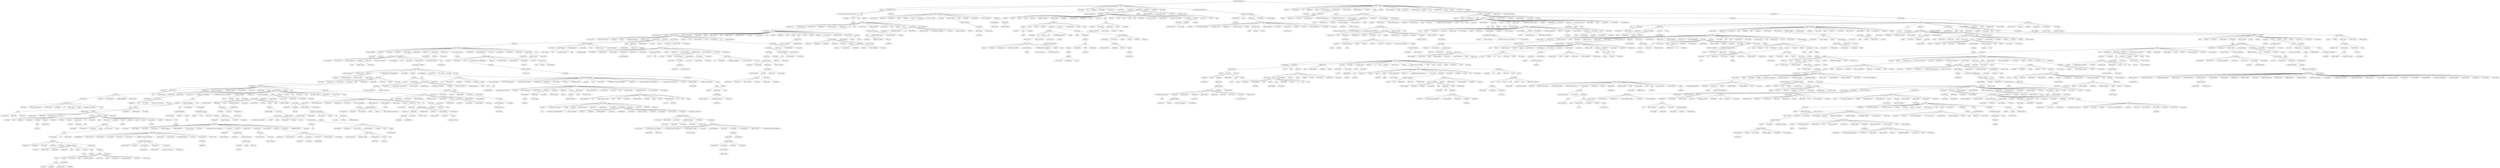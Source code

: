 strict graph "" {
	node [label="\N"];
	490	[id=490,
		label="Red Hot Chili Peppers",
		level=1,
		pos="-2599.1323514452956,3628.5279503807824",
		weight=0];
	2350	[id=2350,
		label="The Offspring",
		level=1,
		pos="-3451.1621507434797,2515.2734868297825",
		weight=0];
	490 -- 2350	[level=1];
	1976	[id=1976,
		label="The White Stripes",
		level=2,
		pos="-1171.8607744029532,4461.05435761697",
		weight=0];
	490 -- 1976	[level=2];
	1822	[id=1822,
		label="Sum 41",
		level=10,
		pos="-3633.900968975494,2902.3200406001174",
		weight=0];
	2350 -- 1822	[level=10];
	836	[id=836,
		label="Bloodhound Gang",
		level=8,
		pos="-4088.916908673923,2171.4947267856755",
		weight=0];
	2350 -- 836	[level=8];
	1093	[id=1093,
		label="Rise Against",
		level=10,
		pos="-2929.0760191752747,2816.472178555008",
		weight=0];
	2350 -- 1093	[level=10];
	1120	[id=1120,
		label=AFI,
		level=10,
		pos="-3605.518080116334,2145.0771092075606",
		weight=0];
	2350 -- 1120	[level=10];
	2442	[id=2442,
		label="Anti-Flag",
		level=12,
		pos="-3300.700197326788,3025.198075928033",
		weight=0];
	2350 -- 2442	[level=12];
	2468	[id=2468,
		label="Bad Religion",
		level=1,
		pos="-3209.235842118035,1499.3179277358815",
		weight=0];
	2350 -- 2468	[level=1];
	603	[id=603,
		label="Tenacious D",
		level=9,
		pos="-3202.3631634144417,2026.8938335044172",
		weight=0];
	2350 -- 603	[level=9];
	1291	[id=1291,
		label="Good Charlotte",
		level=9,
		pos="-2422.4313896770636,2524.095214390896",
		weight=0];
	2350 -- 1291	[level=9];
	2267	[id=2267,
		label="Green Day",
		level=7,
		pos="-3183.5873043260153,3435.235516988239",
		weight=0];
	2350 -- 2267	[level=7];
	850	[id=850,
		label="Papa Roach",
		level=4,
		pos="-4550.4014924367375,3094.2610640777357",
		weight=0];
	2350 -- 850	[level=4];
	802	[id=802,
		label="blink-182",
		level=7,
		pos="-2529.123758173873,3046.4628198985206",
		weight=0];
	2350 -- 802	[level=7];
	336	[id=336,
		label=Zebrahead,
		level=15,
		pos="-2917.3131396932135,2359.3760006813504",
		weight=0];
	2350 -- 336	[level=15];
	1730	[id=1730,
		label="Billy Talent",
		level=8,
		pos="-3640.4422077339987,1797.4277397944577",
		weight=0];
	2350 -- 1730	[level=8];
	2374	[id=2374,
		label="Rage Against the Machine",
		level=5,
		pos="-2607.6132718556673,1888.1942735641687",
		weight=0];
	2350 -- 2374	[level=5];
	2017	[id=2017,
		label="The Vines",
		level=10,
		pos="-1565.940759176648,4075.8515576795985",
		weight=0];
	1976 -- 2017	[level=10];
	2483	[id=2483,
		label="The Raconteurs",
		level=11,
		pos="-690.637374924384,5367.20972445004",
		weight=0];
	1976 -- 2483	[level=11];
	596	[id=596,
		label=Jet,
		level=9,
		pos="-767.0846045661256,4270.274328745709",
		weight=0];
	1976 -- 596	[level=9];
	172	[id=172,
		label=Wolfmother,
		level=10,
		pos="-1963.6556862808682,3817.633001171772",
		weight=0];
	1976 -- 172	[level=10];
	2476	[id=2476,
		label=Pixies,
		level=7,
		pos="-772.8341068576583,4925.978554300946",
		weight=0];
	1976 -- 2476	[level=7];
	1586	[id=1586,
		label="The Von Bondies",
		level=15,
		pos="-1212.452267267152,5089.206113212376",
		weight=0];
	1976 -- 1586	[level=15];
	2329	[id=2329,
		label="Cold War Kids",
		level=9,
		pos="-940.0347893784004,3316.0447142489684",
		weight=0];
	1976 -- 2329	[level=9];
	590	[id=590,
		label="John Frusciante",
		level=15,
		pos="-942.6459585459053,3888.4775811979944",
		weight=0];
	1976 -- 590	[level=15];
	2565	[id=2565,
		label="Violent Femmes",
		level=12,
		pos="-1446.7032221705485,3622.88480047217",
		weight=0];
	1976 -- 2565	[level=12];
	469	[id=469,
		label="The Hives",
		level=10,
		pos="-494.57859474270487,4471.378751721692",
		weight=0];
	1976 -- 469	[level=10];
	1224	[id=1224,
		label=Gorillaz,
		level=7,
		pos="-1625.2620335835873,4805.801207752634",
		weight=0];
	1976 -- 1224	[level=7];
	788	[id=788,
		label="The Kills",
		level=5,
		pos="-440.8779342381299,3195.4004933511897",
		weight=0];
	1976 -- 788	[level=5];
	1762	[id=1762,
		label="Franz Ferdinand",
		level=2,
		pos="58.46747525939595,4409.508984601044",
		weight=0];
	1976 -- 1762	[level=2];
	1826	[id=1826,
		label=Beck,
		level=7,
		pos="-597.551772634618,4099.316971746462",
		weight=0];
	1976 -- 1826	[level=7];
	1500	[id=1500,
		label="Electric Six",
		level=15,
		pos="-1759.4931568172583,4430.088401096064",
		weight=0];
	1976 -- 1500	[level=15];
	1284	[id=1284,
		label="Brendan Benson",
		level=17,
		pos="-420.29924583506437,3668.939405701118",
		weight=0];
	1976 -- 1284	[level=17];
	1428	[id=1428,
		label=Weezer,
		level=7,
		pos="-2117.245792247985,4270.543619910945",
		weight=0];
	1976 -- 1428	[level=7];
	203	[id=203,
		label=Zwan,
		level=17,
		pos="-746.6049370720601,4671.010041754419",
		weight=0];
	1976 -- 203	[level=17];
	1536	[id=1536,
		label="The Black Keys",
		level=6,
		pos="-2172.473752695,4797.47706281211",
		weight=0];
	1976 -- 1536	[level=6];
	692	[id=692,
		label=Cake,
		level=8,
		pos="-2287.8559821934678,4006.572342927122",
		weight=0];
	1976 -- 692	[level=8];
	268	[id=268,
		label=Placebo,
		level=7,
		pos="-291.75252623179,4088.640018838682",
		weight=0];
	1976 -- 268	[level=7];
	2299	[id=2299,
		label="The Strokes",
		level=7,
		pos="-1756.0328700291473,5231.2810398000165",
		weight=0];
	1976 -- 2299	[level=7];
	2147	[id=2147,
		label=Radiohead,
		level=6,
		pos="-348.22480583141794,4924.445939676347",
		weight=0];
	1976 -- 2147	[level=6];
	2339	[id=2339,
		label="The Presidents of the United States of...",
		level=13,
		pos="-4058.6246042302,1475.3412906315655",
		weight=0];
	836 -- 2339	[level=13];
	1278	[id=1278,
		label=CKY,
		level=9,
		pos="-4722.938847434316,2062.9816445801403",
		weight=0];
	836 -- 1278	[level=9];
	1702	[id=1702,
		label="Guano Apes",
		level=10,
		pos="-4538.614819192731,1727.5069022348887",
		weight=0];
	836 -- 1702	[level=10];
	2281	[id=2281,
		label="Me First and the Gimme Gimmes",
		level=1,
		pos="-3572.1892487960836,559.6151765668989",
		weight=0];
	2468 -- 2281	[level=1];
	1983	[id=1983,
		label="Jay-Z and Linkin Park",
		level=13,
		pos="-4069.6947830746003,2841.1760793512162",
		weight=0];
	850 -- 1983	[level=13];
	1313	[id=1313,
		label=Nickelback,
		level=7,
		pos="-3676.8099882342804,3271.7508047471492",
		weight=0];
	850 -- 1313	[level=7];
	1810	[id=1810,
		label=Slipknot,
		level=4,
		pos="-5286.663029140892,4272.224773878931",
		weight=0];
	850 -- 1810	[level=4];
	2260	[id=2260,
		label=Adema,
		level=13,
		pos="-4117.97326922164,3929.7288122489326",
		weight=0];
	850 -- 2260	[level=13];
	33	[id=33,
		label="Breaking Benjamin",
		level=9,
		pos="-5145.705465318621,2988.568359874987",
		weight=0];
	850 -- 33	[level=9];
	2011	[id=2011,
		label="30 Seconds to Mars",
		level=9,
		pos="-3631.193993802655,3826.6752793269407",
		weight=0];
	850 -- 2011	[level=9];
	230	[id=230,
		label="Crazy Town",
		level=14,
		pos="-4783.3014454248805,3468.0492527436927",
		weight=0];
	850 -- 230	[level=14];
	61	[id=61,
		label="Three Days Grace",
		level=9,
		pos="-4662.316227576529,2521.0545047699993",
		weight=0];
	850 -- 61	[level=9];
	931	[id=931,
		label="Queens of the Stone Age",
		level=6,
		pos="-2107.8367769384663,1414.7110249507193",
		weight=0];
	2374 -- 931	[level=6];
	77	[id=77,
		label="Danko Jones",
		level=17,
		pos="-2127.203817039459,3243.3809521617777",
		weight=0];
	172 -- 77	[level=17];
	1928	[id=1928,
		label=Spoon,
		level=10,
		pos="-1766.710736391483,3300.9805267672514",
		weight=0];
	2329 -- 1928	[level=10];
	1977	[id=1977,
		label="Ra Ra Riot",
		level=11,
		pos="-1219.3847498928758,2796.8931515927616",
		weight=0];
	2329 -- 1977	[level=11];
	1551	[id=1551,
		label="Louis XIV",
		level=15,
		pos="-1438.6672545056947,3133.667988364484",
		weight=0];
	2329 -- 1551	[level=15];
	1932	[id=1932,
		label="Be Your Own Pet",
		level=6,
		pos="24.1331372813942,2165.9620764335386",
		weight=0];
	788 -- 1932	[level=6];
	1904	[id=1904,
		label=Keane,
		level=2,
		pos="1216.8511031675532,4608.604949946657",
		weight=0];
	1762 -- 1904	[level=2];
	2019	[id=2019,
		label="Ed Harcourt",
		level=17,
		pos="91.17621899853792,3841.6408299667605",
		weight=0];
	1284 -- 2019	[level=17];
	1829	[id=1829,
		label="Kings of Leon",
		level=7,
		pos="-2613.781931608235,4293.503396575285",
		weight=0];
	1536 -- 1829	[level=7];
	1725	[id=1725,
		label="Eagles of Death Metal",
		level=14,
		pos="-2623.0854977918066,5238.3179688230375",
		weight=0];
	1536 -- 1725	[level=14];
	516	[id=516,
		label="Los Hermanos",
		level=15,
		pos="-1365.9131754143634,5619.494879323836",
		weight=0];
	2299 -- 516	[level=15];
	793	[id=793,
		label=Turbonegro,
		level=15,
		pos="-4913.239388132459,1389.8034126791763",
		weight=0];
	1278 -- 793	[level=15];
	2244	[id=2244,
		label=Clutch,
		level=16,
		pos="-5059.889458797021,2192.1067514312126",
		weight=0];
	1278 -- 2244	[level=16];
	1845	[id=1845,
		label=HIM,
		level=10,
		pos="-5295.529830866367,1606.172770726837",
		weight=0];
	1278 -- 1845	[level=10];
	1454	[id=1454,
		label="Kid Rock",
		level=14,
		pos="-5004.072091997298,1830.5413013196542",
		weight=0];
	1278 -- 1454	[level=14];
	1671	[id=1671,
		label="Less Than Jake",
		level=13,
		pos="-4653.377771932745,264.4341374543236",
		weight=0];
	2281 -- 1671	[level=13];
	2403	[id=2403,
		label=Pennywise,
		level=13,
		pos="-2844.7410017346815,705.7979334056828",
		weight=0];
	2281 -- 2403	[level=13];
	1969	[id=1969,
		label=Descendents,
		level=15,
		pos="-3179.0760929281255,978.241911911673",
		weight=0];
	2281 -- 1969	[level=15];
	1488	[id=1488,
		label=NOFX,
		level=10,
		pos="-2471.179057923859,856.2681105887199",
		weight=0];
	2281 -- 1488	[level=10];
	1424	[id=1424,
		label=Goldfinger,
		level=11,
		pos="-3606.820025020616,1163.8671115288744",
		weight=0];
	2281 -- 1424	[level=11];
	333	[id=333,
		label=Rancid,
		level=13,
		pos="-4396.278668270017,1127.789658727853",
		weight=0];
	2281 -- 333	[level=13];
	515	[id=515,
		label="The Vandals",
		level=17,
		pos="-3990.5598067013257,951.2420387014043",
		weight=0];
	2281 -- 515	[level=17];
	1098	[id=1098,
		label="No Use for a Name",
		level=1,
		pos="-4180.367380492504,-945.5368162345004",
		weight=0];
	2281 -- 1098	[level=1];
	391	[id=391,
		label=Lagwagon,
		level=15,
		pos="-4128.802282852272,297.7018200552163",
		weight=0];
	2281 -- 391	[level=15];
	2370	[id=2370,
		label="Richard Cheese",
		level=14,
		pos="-2933.1138185244126,94.30999547942808",
		weight=0];
	2281 -- 2370	[level=14];
	1986	[id=1986,
		label=MxPx,
		level=14,
		pos="-4101.881304139424,-103.97677633571547",
		weight=0];
	2281 -- 1986	[level=14];
	302	[id=302,
		label=Millencolin,
		level=13,
		pos="-3281.6228866848264,-310.5711215274092",
		weight=0];
	2281 -- 302	[level=13];
	1846	[id=1846,
		label="Mad Caddies",
		level=15,
		pos="-4366.291794403925,699.0105771469003",
		weight=0];
	2281 -- 1846	[level=15];
	1695	[id=1695,
		label="The Bouncing Souls",
		level=15,
		pos="-4493.988069999198,-321.071423973542",
		weight=0];
	2281 -- 1695	[level=15];
	1104	[id=1104,
		label="Strung Out",
		level=17,
		pos="-3397.5594064041184,36.62429741497313",
		weight=0];
	2281 -- 1104	[level=17];
	2040	[id=2040,
		label=Godsmack,
		level=9,
		pos="-4428.101433907943,4192.17867943526",
		weight=0];
	1810 -- 2040	[level=9];
	923	[id=923,
		label="Ko\:042fn",
		level=7,
		pos="-4328.228026532669,4665.619238127432",
		weight=0];
	1810 -- 923	[level=7];
	979	[id=979,
		label="Ill Niño",
		level=14,
		pos="-5061.512886143003,4588.987759536549",
		weight=0];
	1810 -- 979	[level=14];
	982	[id=982,
		label=Soulfly,
		level=14,
		pos="-5320.141491350865,4741.228469333893",
		weight=0];
	1810 -- 982	[level=14];
	233	[id=233,
		label=Disturbed,
		level=9,
		pos="-4467.691622243362,3767.413832171287",
		weight=0];
	1810 -- 233	[level=9];
	1471	[id=1471,
		label="Avenged Sevenfold",
		level=11,
		pos="-4747.187533836108,5055.508629232977",
		weight=0];
	1810 -- 1471	[level=11];
	1647	[id=1647,
		label="Machine Head",
		level=4,
		pos="-6382.037141682647,5062.700449323128",
		weight=0];
	1810 -- 1647	[level=4];
	1607	[id=1607,
		label="Limp Bizkit",
		level=10,
		pos="-5977.092886197171,3381.1388713973743",
		weight=0];
	1810 -- 1607	[level=10];
	2009	[id=2009,
		label="Drowning Pool",
		level=13,
		pos="-6061.989970480565,3914.342994524727",
		weight=0];
	1810 -- 2009	[level=13];
	216	[id=216,
		label="Serj Tankian",
		level=15,
		pos="-5761.205523630745,4345.957548876109",
		weight=0];
	1810 -- 216	[level=15];
	1219	[id=1219,
		label="Static-X",
		level=13,
		pos="-5158.394661074129,3529.2045317752886",
		weight=0];
	1810 -- 1219	[level=13];
	2075	[id=2075,
		label="Stone Sour",
		level=13,
		pos="-4718.879612936758,4489.2529546717205",
		weight=0];
	1810 -- 2075	[level=13];
	349	[id=349,
		label=Dope,
		level=6,
		pos="-5771.139121349953,5030.167429736958",
		weight=0];
	1810 -- 349	[level=6];
	815	[id=815,
		label=Deftones,
		level=10,
		pos="-5970.033691984581,4751.806519362176",
		weight=0];
	1810 -- 815	[level=10];
	1099	[id=1099,
		label=Trivium,
		level=12,
		pos="-5608.424824480983,4768.471660383009",
		weight=0];
	1810 -- 1099	[level=12];
	1172	[id=1172,
		label="P.O.D.",
		level=9,
		pos="-6661.330443612078,4051.9909321140804",
		weight=0];
	1810 -- 1172	[level=9];
	820	[id=820,
		label=Kittie,
		level=16,
		pos="-5424.736749569329,4506.499517039842",
		weight=0];
	1810 -- 820	[level=16];
	1128	[id=1128,
		label=SOiL,
		level=15,
		pos="-5117.083241588874,4866.751571566354",
		weight=0];
	1810 -- 1128	[level=15];
	256	[id=256,
		label=Mudvayne,
		level=13,
		pos="-5533.355209672025,3348.6447222334423",
		weight=0];
	1810 -- 256	[level=13];
	250	[id=250,
		label="System of a Down",
		level=7,
		pos="-6564.006061091931,3524.0108150530414",
		weight=0];
	1810 -- 250	[level=7];
	611	[id=611,
		label=Mushroomhead,
		level=16,
		pos="-4911.456636133786,3961.657665868145",
		weight=0];
	1810 -- 611	[level=16];
	2345	[id=2345,
		label="Bullet For My Valentine",
		level=13,
		pos="-6351.723613453667,4431.616520441647",
		weight=0];
	1810 -- 2345	[level=13];
	913	[id=913,
		label="Linkin Park",
		level=7,
		pos="-5347.698224000868,5159.206581111489",
		weight=0];
	1810 -- 913	[level=7];
	2500	[id=2500,
		label=Taproot,
		level=14,
		pos="-3967.014187808445,4708.04530550539",
		weight=0];
	2260 -- 2500	[level=14];
	83	[id=83,
		label="Andrew W.K.",
		level=16,
		pos="-5753.092619576361,2911.0442626684326",
		weight=0];
	33 -- 83	[level=16];
	19	[id=19,
		label=Flyleaf,
		level=14,
		pos="-5482.98131336933,2575.7773837904983",
		weight=0];
	33 -- 19	[level=14];
	2277	[id=2277,
		label=Skillet,
		level=16,
		pos="-5170.402751220788,2483.2362464711114",
		weight=0];
	33 -- 2277	[level=16];
	864	[id=864,
		label="Mark Lanegan",
		level=15,
		pos="-1527.1187628639839,1596.1265749596184",
		weight=0];
	931 -- 864	[level=15];
	2425	[id=2425,
		label=Kyuss,
		level=15,
		pos="-2089.9118802641847,1909.227115060487",
		weight=0];
	931 -- 2425	[level=15];
	1173	[id=1173,
		label=Soundgarden,
		level=6,
		pos="-1582.4018641641676,294.0758761344098",
		weight=0];
	931 -- 1173	[level=6];
	906	[id=906,
		label="Foo Fighters",
		level=7,
		pos="-2029.4060516465943,806.6299536427358",
		weight=0];
	931 -- 906	[level=7];
	2090	[id=2090,
		label="Monster Magnet",
		level=15,
		pos="-2701.539014238767,1242.1766432801692",
		weight=0];
	931 -- 2090	[level=15];
	813	[id=813,
		label=Phoenix,
		level=12,
		pos="-1018.2142222062823,2451.0079483046734",
		weight=0];
	1977 -- 813	[level=12];
	2233	[id=2233,
		label="Rogue Wave",
		level=13,
		pos="-1768.5049868884946,2166.4042480398684",
		weight=0];
	1977 -- 2233	[level=13];
	2495	[id=2495,
		label="The Stills",
		level=15,
		pos="-1383.110380851869,2384.4629442601863",
		weight=0];
	1977 -- 2495	[level=15];
	266	[id=266,
		label="Blood Red Shoes",
		level=16,
		pos="-210.8541423095558,2761.989592684654",
		weight=0];
	1932 -- 266	[level=16];
	1919	[id=1919,
		label="Pretty Girls Make Graves",
		level=16,
		pos="603.7827059078279,2420.78603609234",
		weight=0];
	1932 -- 1919	[level=16];
	927	[id=927,
		label="Death From Above 1979",
		level=13,
		pos="765.7425071041345,3050.2667062044598",
		weight=0];
	1932 -- 927	[level=13];
	1912	[id=1912,
		label="Los Campesinos!",
		level=15,
		pos="-458.0942228543815,1703.7496303605662",
		weight=0];
	1932 -- 1912	[level=15];
	1307	[id=1307,
		label="Yeah Yeah Yeahs",
		level=6,
		pos="1229.2600937375137,2405.812080189912",
		weight=0];
	1932 -- 1307	[level=6];
	2010	[id=2010,
		label="The Gossip",
		level=14,
		pos="7.3434541831824784,1417.8803212432558",
		weight=0];
	1932 -- 2010	[level=14];
	618	[id=618,
		label="The Long Blondes",
		level=15,
		pos="133.13664695911487,3292.215819262447",
		weight=0];
	1932 -- 618	[level=15];
	327	[id=327,
		label="The Maccabees",
		level=14,
		pos="-1035.0839900091653,1905.1764125202149",
		weight=0];
	1932 -- 327	[level=14];
	1002	[id=1002,
		label=Embrace,
		level=14,
		pos="1429.8810632758837,4832.34358357426",
		weight=0];
	1904 -- 1002	[level=14];
	1933	[id=1933,
		label=Athlete,
		level=10,
		pos="949.9698478288857,4692.272350857403",
		weight=0];
	1904 -- 1933	[level=10];
	491	[id=491,
		label="James Blunt",
		level=7,
		pos="616.0128653980966,4505.486261691911",
		weight=0];
	1904 -- 491	[level=7];
	1753	[id=1753,
		label=Muse,
		level=7,
		pos="1342.6732346406948,3795.483623462582",
		weight=0];
	1904 -- 1753	[level=7];
	258	[id=258,
		label="The Verve",
		level=5,
		pos="1627.2239648063423,5786.869659988199",
		weight=0];
	1904 -- 258	[level=5];
	885	[id=885,
		label="The Killers",
		level=7,
		pos="589.4270941406601,3991.699527857623",
		weight=0];
	1904 -- 885	[level=7];
	2568	[id=2568,
		label="Thirteen Senses",
		level=15,
		pos="1100.7278133775708,4189.162470994735",
		weight=0];
	1904 -- 2568	[level=15];
	992	[id=992,
		label=Aqualung,
		level=12,
		pos="1539.506287508884,4437.250765359911",
		weight=0];
	1904 -- 992	[level=12];
	849	[id=849,
		label="Robbie Williams",
		level=7,
		pos="1802.5150509326713,3982.0573647922156",
		weight=0];
	1904 -- 849	[level=7];
	1069	[id=1069,
		label="Snow Patrol",
		level=7,
		pos="1812.6588579584939,4798.870170339299",
		weight=0];
	1904 -- 1069	[level=7];
	1332	[id=1332,
		label="The Fray",
		level=10,
		pos="966.7527354574967,3706.1233078549703",
		weight=0];
	1904 -- 1332	[level=10];
	2007	[id=2007,
		label="The Feeling",
		level=2,
		pos="2461.924145894368,4069.7375010032574",
		weight=0];
	1904 -- 2007	[level=2];
	1772	[id=1772,
		label="Chico Buarque",
		level=15,
		pos="-1326.4881418417956,6159.6324059417975",
		weight=0];
	516 -- 1772	[level=15];
	344	[id=344,
		label=Helmet,
		level=16,
		pos="-5367.080565677683,2008.124441312751",
		weight=0];
	2244 -- 344	[level=16];
	1147	[id=1147,
		label="The Ataris",
		level=1,
		pos="-3859.0076357890093,-1917.4063404911815",
		weight=0];
	1098 -- 1147	[level=1];
	489	[id=489,
		label="\"Weird Al\" Yankovic",
		level=14,
		pos="-2423.612353454982,375.1679983608372",
		weight=0];
	2370 -- 489	[level=14];
	794	[id=794,
		label="Strike Anywhere",
		level=17,
		pos="-3292.5902796788987,-813.6574478404568",
		weight=0];
	1104 -- 794	[level=17];
	1140	[id=1140,
		label=Propagandhi,
		level=17,
		pos="-3785.7234651546037,31.06861233215831",
		weight=0];
	1104 -- 1140	[level=17];
	1793	[id=1793,
		label=Sepultura,
		level=5,
		pos="-6807.771389362564,5891.191559256441",
		weight=0];
	1647 -- 1793	[level=5];
	1989	[id=1989,
		label=Pain,
		level=6,
		pos="-6120.916567811649,5398.499219905038",
		weight=0];
	349 -- 1989	[level=6];
	2134	[id=2134,
		label=Spineshank,
		level=16,
		pos="-3215.3702315179953,4227.419013011748",
		weight=0];
	2500 -- 2134	[level=16];
	2178	[id=2178,
		label=Nonpoint,
		level=15,
		pos="-3708.573878133829,5041.236843811593",
		weight=0];
	2500 -- 2178	[level=15];
	2405	[id=2405,
		label=Sevendust,
		level=14,
		pos="-3662.1913519289396,4354.9255073025115",
		weight=0];
	2500 -- 2405	[level=14];
	2492	[id=2492,
		label="Nick Cave",
		level=15,
		pos="-1207.018057885193,1191.0653546096526",
		weight=0];
	864 -- 2492	[level=15];
	1350	[id=1350,
		label="Alice in Chains",
		level=6,
		pos="-1183.7284857260865,-1084.389994535511",
		weight=0];
	1173 -- 1350	[level=6];
	1199	[id=1199,
		label="Le Tigre",
		level=13,
		pos="1311.8669272223335,2957.2019240248137",
		weight=0];
	1307 -- 1199	[level=13];
	1687	[id=1687,
		label="Tegan and Sara",
		level=9,
		pos="576.0711035012986,1300.503779452115",
		weight=0];
	1307 -- 1687	[level=9];
	1164	[id=1164,
		label=Santogold,
		level=14,
		pos="1709.6391229711144,2708.0372256708165",
		weight=0];
	1307 -- 1164	[level=14];
	346	[id=346,
		label="Silversun Pickups",
		level=6,
		pos="1463.7370901059398,1735.557105943",
		weight=0];
	1307 -- 346	[level=6];
	1427	[id=1427,
		label="Cansei de Ser Sexy",
		level=14,
		pos="834.052069114834,1868.5635609836825",
		weight=0];
	1307 -- 1427	[level=14];
	2557	[id=2557,
		label=Metric,
		level=8,
		pos="1721.2340122852597,2202.309719574579",
		weight=0];
	1307 -- 2557	[level=8];
	414	[id=414,
		label="Take That",
		level=13,
		pos="123.84261866377604,4915.022121363609",
		weight=0];
	491 -- 414	[level=13];
	255	[id=255,
		label="Primal Scream",
		level=5,
		pos="362.62090416803767,7112.936772486183",
		weight=0];
	258 -- 255	[level=5];
	321	[id=321,
		label="Manic Street Preachers",
		level=10,
		pos="2099.928052344303,5605.60627076285",
		weight=0];
	258 -- 321	[level=10];
	1598	[id=1598,
		label=Kasabian,
		level=7,
		pos="2472.623396747019,6303.739114821843",
		weight=0];
	258 -- 1598	[level=7];
	775	[id=775,
		label="The Stone Roses",
		level=13,
		pos="1746.7292146718512,6672.502240013814",
		weight=0];
	258 -- 775	[level=13];
	386	[id=386,
		label=Oasis,
		level=7,
		pos="1919.095170104744,5187.381293178423",
		weight=0];
	258 -- 386	[level=7];
	962	[id=962,
		label="Paul Weller",
		level=15,
		pos="1271.8571307967884,6406.870501262584",
		weight=0];
	258 -- 962	[level=15];
	2584	[id=2584,
		label="The Good, The Bad & The Queen",
		level=15,
		pos="2001.1001476175456,6183.547109661369",
		weight=0];
	258 -- 2584	[level=15];
	2238	[id=2238,
		label=Doves,
		level=10,
		pos="1381.052991063239,6682.175365954459",
		weight=0];
	258 -- 2238	[level=10];
	973	[id=973,
		label=Blur,
		level=7,
		pos="2297.2457257585847,5987.247134203404",
		weight=0];
	258 -- 973	[level=7];
	1908	[id=1908,
		label=Travis,
		level=7,
		pos="216.0485847082874,5777.12701119267",
		weight=0];
	258 -- 1908	[level=7];
	2332	[id=2332,
		label="Ian Brown",
		level=15,
		pos="935.0710964052595,5810.946811916265",
		weight=0];
	258 -- 2332	[level=15];
	1420	[id=1420,
		label="Richard Ashcroft",
		level=13,
		pos="1553.4324049027816,5300.516560157382",
		weight=0];
	258 -- 1420	[level=13];
	91	[id=91,
		label=Supergrass,
		level=9,
		pos="2284.3359824577437,6635.269613887793",
		weight=0];
	258 -- 91	[level=9];
	2235	[id=2235,
		label="The La's",
		level=15,
		pos="1111.8422785933215,6074.959647231726",
		weight=0];
	258 -- 2235	[level=15];
	2195	[id=2195,
		label=Mansun,
		level=17,
		pos="1292.524642907491,5780.562331973345",
		weight=0];
	258 -- 2195	[level=17];
	707	[id=707,
		label="Jarvis Cocker",
		level=14,
		pos="538.5821442075372,5557.282814503783",
		weight=0];
	258 -- 707	[level=14];
	247	[id=247,
		label="Black Rebel Motorcycle Club",
		level=9,
		pos="283.09134617562466,6525.099476348802",
		weight=0];
	258 -- 247	[level=9];
	1456	[id=1456,
		label=Coldplay,
		level=7,
		pos="1126.2074693690008,5007.160400786804",
		weight=0];
	258 -- 1456	[level=7];
	6	[id=6,
		label=Stereophonics,
		level=10,
		pos="821.9937431101439,6810.313713844205",
		weight=0];
	258 -- 6	[level=10];
	2499	[id=2499,
		label="The Music",
		level=6,
		pos="1340.1313234358392,7016.195189739202",
		weight=0];
	258 -- 2499	[level=6];
	2554	[id=2554,
		label=Starsailor,
		level=12,
		pos="77.33764750347815,6064.488358491006",
		weight=0];
	258 -- 2554	[level=12];
	1119	[id=1119,
		label="Ocean Colour Scene",
		level=14,
		pos="612.9841305622446,5053.6741261037105",
		weight=0];
	258 -- 1119	[level=14];
	184	[id=184,
		label="Kula Shaker",
		level=16,
		pos="1509.6826903982335,6160.729735263772",
		weight=0];
	258 -- 184	[level=16];
	159	[id=159,
		label=Suede,
		level=12,
		pos="1135.7282715896981,6689.139516157714",
		weight=0];
	258 -- 159	[level=12];
	453	[id=453,
		label=Spiritualized,
		level=15,
		pos="859.5757392081372,6368.749975821191",
		weight=0];
	258 -- 453	[level=15];
	1582	[id=1582,
		label="Fool's Garden",
		level=15,
		pos="1039.5891275304225,5434.13917062523",
		weight=0];
	258 -- 1582	[level=15];
	2367	[id=2367,
		label="The Charlatans",
		level=14,
		pos="567.6197820128605,6022.513698597919",
		weight=0];
	258 -- 2367	[level=14];
	681	[id=681,
		label="Just Jack",
		level=2,
		pos="4552.5417134826475,4237.236346857942",
		weight=0];
	2007 -- 681	[level=2];
	294	[id=294,
		label="Gilberto Gil",
		level=15,
		pos="-2178.239177537492,6071.586438556019",
		weight=0];
	1772 -- 294	[level=15];
	1201	[id=1201,
		label="American Hi-Fi",
		level=15,
		pos="-4249.995739781193,-1593.3227052785826",
		weight=0];
	1147 -- 1201	[level=15];
	1416	[id=1416,
		label="The Get Up Kids",
		level=14,
		pos="-4501.63614881476,-2133.622759224533",
		weight=0];
	1147 -- 1416	[level=14];
	2531	[id=2531,
		label="Box Car Racer",
		level=14,
		pos="-2826.9168247210146,-1788.9913422284094",
		weight=0];
	1147 -- 2531	[level=14];
	2172	[id=2172,
		label="Alkaline Trio",
		level=13,
		pos="-3377.6140872607884,-1813.3347194617854",
		weight=0];
	1147 -- 2172	[level=13];
	1783	[id=1783,
		label="New Found Glory",
		level=13,
		pos="-4137.118195208696,-3000.382717280795",
		weight=0];
	1147 -- 1783	[level=13];
	508	[id=508,
		label="Saves the Day",
		level=14,
		pos="-3733.110473496681,-1411.7640340469623",
		weight=0];
	1147 -- 508	[level=14];
	889	[id=889,
		label=Lit,
		level=2,
		pos="-4333.096209320576,-3402.00798817473",
		weight=0];
	1147 -- 889	[level=2];
	1847	[id=1847,
		label=Mest,
		level=17,
		pos="-3711.560385891566,-2888.1561284009945",
		weight=0];
	1147 -- 1847	[level=17];
	1948	[id=1948,
		label="Unwritten Law",
		level=15,
		pos="-4036.2800969014147,-2445.713935327648",
		weight=0];
	1147 -- 1948	[level=15];
	502	[id=502,
		label="Jimmy Eat World",
		level=7,
		pos="-3230.8241860726844,-2903.846346767643",
		weight=0];
	1147 -- 502	[level=7];
	2162	[id=2162,
		label="Amber Pacific",
		level=15,
		pos="-4624.553057282639,-2681.4416147583966",
		weight=0];
	1147 -- 2162	[level=15];
	1327	[id=1327,
		label=Rufio,
		level=15,
		pos="-4139.81839344974,-2059.8463245306893",
		weight=0];
	1147 -- 1327	[level=15];
	721	[id=721,
		label=Midtown,
		level=15,
		pos="-3257.1267774498588,-2423.1972197526",
		weight=0];
	1147 -- 721	[level=15];
	2439	[id=2439,
		label="SR-71",
		level=17,
		pos="-3644.5123569261928,-2630.6191736115793",
		weight=0];
	1147 -- 2439	[level=17];
	1171	[id=1171,
		label=Sugarcult,
		level=8,
		pos="-4927.908592267579,-2289.4984136453327",
		weight=0];
	1147 -- 1171	[level=8];
	2199	[id=2199,
		label="The Starting Line",
		level=13,
		pos="-2792.2170515405737,-2458.0147471368477",
		weight=0];
	1147 -- 2199	[level=13];
	427	[id=427,
		label="South Park",
		level=15,
		pos="-2477.366187816818,-178.9333103309509",
		weight=0];
	489 -- 427	[level=15];
	1732	[id=1732,
		label="Comeback Kid",
		level=17,
		pos="-2712.3691296812194,-1199.1270805935428",
		weight=0];
	794 -- 1732	[level=17];
	2385	[id=2385,
		label="Hot Water Music",
		level=17,
		pos="-3766.6281156760397,-465.2541831159317",
		weight=0];
	1140 -- 2385	[level=17];
	1580	[id=1580,
		label=Kreator,
		level=9,
		pos="-7123.17519787496,6199.6868494658975",
		weight=0];
	1793 -- 1580	[level=9];
	1953	[id=1953,
		label=Exodus,
		level=17,
		pos="-6224.258866057173,6381.502964608561",
		weight=0];
	1793 -- 1953	[level=17];
	2338	[id=2338,
		label=Pantera,
		level=9,
		pos="-7139.122066529943,5607.302652569162",
		weight=0];
	1793 -- 2338	[level=9];
	926	[id=926,
		label=Metallica,
		level=7,
		pos="-5849.104792342474,6592.660522112191",
		weight=0];
	1793 -- 926	[level=7];
	1376	[id=1376,
		label="Lamb of God",
		level=5,
		pos="-6094.23102645211,7127.950845663257",
		weight=0];
	1793 -- 1376	[level=5];
	1314	[id=1314,
		label=Testament,
		level=15,
		pos="-6367.527957408547,5997.057126294979",
		weight=0];
	1793 -- 1314	[level=15];
	1954	[id=1954,
		label="Cannibal Corpse",
		level=15,
		pos="-6679.684786256878,6418.972705592533",
		weight=0];
	1793 -- 1954	[level=15];
	1205	[id=1205,
		label=Slayer,
		level=9,
		pos="-6291.916196668548,6710.493255899975",
		weight=0];
	1793 -- 1205	[level=9];
	545	[id=545,
		label=Anthrax,
		level=13,
		pos="-6754.630756414231,5453.8365525027575",
		weight=0];
	1793 -- 545	[level=13];
	2297	[id=2297,
		label=Clawfinger,
		level=17,
		pos="-5451.213821288183,5626.684251132316",
		weight=0];
	1989 -- 2297	[level=17];
	1125	[id=1125,
		label="Rob Zombie",
		level=10,
		pos="-5058.410649896731,5927.044719422956",
		weight=0];
	1989 -- 1125	[level=10];
	2457	[id=2457,
		label="Fear Factory",
		level=13,
		pos="-5541.878652250324,6088.836746658742",
		weight=0];
	1989 -- 2457	[level=13];
	446	[id=446,
		label="Oomph!",
		level=16,
		pos="-5052.1786500119015,5483.958265243177",
		weight=0];
	1989 -- 446	[level=16];
	417	[id=417,
		label=Rammstein,
		level=7,
		pos="-4626.025022423389,5636.825675059593",
		weight=0];
	1989 -- 417	[level=7];
	2411	[id=2411,
		label="Powerman 5000",
		level=15,
		pos="-3777.8493181093068,5611.935134676258",
		weight=0];
	2178 -- 2411	[level=15];
	552	[id=552,
		label="Coal Chamber",
		level=15,
		pos="-2887.0050999893906,4769.4731418593865",
		weight=0];
	2178 -- 552	[level=15];
	78	[id=78,
		label=Mudhoney,
		level=15,
		pos="-1287.6901430991188,-553.7845355145688",
		weight=0];
	1350 -- 78	[level=15];
	1059	[id=1059,
		label="The Smashing Pumpkins",
		level=6,
		pos="-2158.876938527614,-1675.5629514270559",
		weight=0];
	1350 -- 1059	[level=6];
	1834	[id=1834,
		label="Screaming Trees",
		level=15,
		pos="-2003.3084852854329,-1039.268436699037",
		weight=0];
	1350 -- 1834	[level=15];
	637	[id=637,
		label="Eddie Vedder",
		level=14,
		pos="-1614.742014994313,-267.81712056253735",
		weight=0];
	1350 -- 637	[level=14];
	497	[id=497,
		label="Temple of the Dog",
		level=15,
		pos="-1087.3214811307776,-41.84784237348194",
		weight=0];
	1350 -- 497	[level=15];
	378	[id=378,
		label=Nirvana,
		level=7,
		pos="-414.96760676339386,-1610.8565197208143",
		weight=0];
	1350 -- 378	[level=7];
	1956	[id=1956,
		label="A Perfect Circle",
		level=8,
		pos="82.76320970142652,-1101.6030147287556",
		weight=0];
	1350 -- 1956	[level=8];
	1049	[id=1049,
		label="Mother Love Bone",
		level=17,
		pos="-546.3051134537218,-1091.0890537466962",
		weight=0];
	1350 -- 1049	[level=17];
	112	[id=112,
		label="Mad Season",
		level=17,
		pos="-861.8442365962425,-1533.622143080759",
		weight=0];
	1350 -- 112	[level=17];
	833	[id=833,
		label="Chris Cornell",
		level=11,
		pos="-731.0316564573997,-2021.0695942813031",
		weight=0];
	1350 -- 833	[level=11];
	778	[id=778,
		label=Candlebox,
		level=17,
		pos="-1620.4780018581282,-760.2175186657373",
		weight=0];
	1350 -- 778	[level=17];
	478	[id=478,
		label="Pearl Jam",
		level=7,
		pos="-1192.6785785621,-2245.3017882417503",
		weight=0];
	1350 -- 478	[level=7];
	1747	[id=1747,
		label="Stone Temple Pilots",
		level=8,
		pos="-278.168000887237,-390.28979834987894",
		weight=0];
	1350 -- 1747	[level=8];
	1156	[id=1156,
		label="Blind Melon",
		level=13,
		pos="-1280.8342041736935,-1768.21541340253",
		weight=0];
	1350 -- 1156	[level=13];
	1259	[id=1259,
		label=Audioslave,
		level=7,
		pos="-1673.468286741669,-2097.419962920521",
		weight=0];
	1350 -- 1259	[level=7];
	1784	[id=1784,
		label="The Bravery",
		level=9,
		pos="1783.8649462825497,1214.2891436532361",
		weight=0];
	346 -- 1784	[level=9];
	572	[id=572,
		label="Death Cab for Cutie",
		level=7,
		pos="1183.407188411742,1063.1415552567596",
		weight=0];
	346 -- 572	[level=7];
	68	[id=68,
		label="The Raveonettes",
		level=6,
		pos="-549.2274653337281,7968.652070868149",
		weight=0];
	255 -- 68	[level=6];
	1269	[id=1269,
		label=Ash,
		level=13,
		pos="2021.8437808923488,6893.574324539189",
		weight=0];
	91 -- 1269	[level=13];
	2230	[id=2230,
		label=Pulp,
		level=10,
		pos="2616.9085703249502,6852.89653312633",
		weight=0];
	91 -- 2230	[level=10];
	1556	[id=1556,
		label=Elastica,
		level=15,
		pos="2702.000489881454,6556.122391066218",
		weight=0];
	91 -- 1556	[level=15];
	2489	[id=2489,
		label=James,
		level=14,
		pos="-133.55643136326404,5835.129519874056",
		weight=0];
	707 -- 2489	[level=14];
	1217	[id=1217,
		label="The Divine Comedy",
		level=17,
		pos="-19.544678729063257,5387.833146772081",
		weight=0];
	707 -- 1217	[level=17];
	185	[id=185,
		label="The Automatic",
		level=6,
		pos="1743.0011913307985,8041.351531503512",
		weight=0];
	2499 -- 185	[level=6];
	157	[id=157,
		label="Turin Brakes",
		level=14,
		pos="-285.9787643268921,6359.062202162542",
		weight=0];
	2554 -- 157	[level=14];
	712	[id=712,
		label=Elbow,
		level=13,
		pos="-402.59089803750936,5679.848670251209",
		weight=0];
	2554 -- 712	[level=13];
	1423	[id=1423,
		label=Delays,
		level=16,
		pos="-422.3709074056241,5980.666791685168",
		weight=0];
	2554 -- 1423	[level=16];
	730	[id=730,
		label="Jamie T",
		level=17,
		pos="4487.72830114214,3805.1432787376566",
		weight=0];
	681 -- 730	[level=17];
	65	[id=65,
		label="The Streets",
		level=13,
		pos="4158.373647317382,3792.178231948749",
		weight=0];
	681 -- 65	[level=13];
	647	[id=647,
		label="Audio Bullys",
		level=11,
		pos="4132.37171745707,4752.5263164093985",
		weight=0];
	681 -- 647	[level=11];
	354	[id=354,
		label="Sophie Ellis-Bextor",
		level=3,
		pos="5271.128561491551,4764.439706103581",
		weight=0];
	681 -- 354	[level=3];
	1806	[id=1806,
		label="M.I.A.",
		level=9,
		pos="3825.6944046408025,3944.286316791064",
		weight=0];
	681 -- 1806	[level=9];
	2365	[id=2365,
		label="Stereo MC's",
		level=2,
		pos="5931.438026039098,3211.1820484021882",
		weight=0];
	681 -- 2365	[level=2];
	324	[id=324,
		label="Calvin Harris",
		level=11,
		pos="4298.442579184575,3370.267285091527",
		weight=0];
	681 -- 324	[level=11];
	674	[id=674,
		label="Daniel Bedingfield",
		level=8,
		pos="4831.49388088216,3423.171146485404",
		weight=0];
	681 -- 674	[level=8];
	1402	[id=1402,
		label="Sam Sparro",
		level=16,
		pos="4799.7251641641815,3914.0085819563387",
		weight=0];
	681 -- 1402	[level=16];
	1909	[id=1909,
		label=Estelle,
		level=14,
		pos="4412.717405426699,4500.568690000143",
		weight=0];
	681 -- 1909	[level=14];
	1162	[id=1162,
		label="Basement Jaxx",
		level=9,
		pos="4077.142079145884,4247.823931218036",
		weight=0];
	681 -- 1162	[level=9];
	536	[id=536,
		label="The Ting Tings",
		level=9,
		pos="5310.735381303699,3816.274879074338",
		weight=0];
	681 -- 536	[level=9];
	1362	[id=1362,
		label="Caetano Veloso",
		level=15,
		pos="-2168.3445836713004,5561.8077422483375",
		weight=0];
	294 -- 1362	[level=15];
	2196	[id=2196,
		label="Gal Costa",
		level=17,
		pos="-1774.8260342368053,5854.804043050403",
		weight=0];
	294 -- 2196	[level=17];
	2254	[id=2254,
		label="Jorge Ben",
		level=17,
		pos="-1601.875867828922,6561.806286111283",
		weight=0];
	294 -- 2254	[level=17];
	1927	[id=1927,
		label="João Gilberto",
		level=15,
		pos="-2636.183894325325,5854.128525025341",
		weight=0];
	294 -- 1927	[level=15];
	1515	[id=1515,
		label="Marisa Monte",
		level=16,
		pos="-2096.954358865486,6552.288655966052",
		weight=0];
	294 -- 1515	[level=16];
	644	[id=644,
		label="Elis Regina",
		level=15,
		pos="-2565.114615579541,6357.594005763273",
		weight=0];
	294 -- 644	[level=15];
	2269	[id=2269,
		label=Transplants,
		level=17,
		pos="-2443.6117746726536,-2146.510199645063",
		weight=0];
	2531 -- 2269	[level=17];
	1839	[id=1839,
		label=Fuel,
		level=2,
		pos="-4226.608443982973,-4811.3630653787795",
		weight=0];
	889 -- 1839	[level=2];
	1092	[id=1092,
		label="Further Seems Forever",
		level=8,
		pos="-3639.3090563172973,-3394.271945438925",
		weight=0];
	502 -- 1092	[level=8];
	2117	[id=2117,
		label=Lostprophets,
		level=9,
		pos="-6032.963564111479,-2589.842460033202",
		weight=0];
	1171 -- 2117	[level=9];
	1165	[id=1165,
		label="Matchbook Romance",
		level=14,
		pos="-5149.200606759389,-1776.0823989488008",
		weight=0];
	1171 -- 1165	[level=14];
	1302	[id=1302,
		label="+44",
		level=17,
		pos="-5246.401123050029,-2238.999564266385",
		weight=0];
	1171 -- 1302	[level=17];
	1709	[id=1709,
		label="Plain White T's",
		level=10,
		pos="-4756.380993425994,-1259.2557828193294",
		weight=0];
	1171 -- 1709	[level=10];
	496	[id=496,
		label="Bowling for Soup",
		level=13,
		pos="-5666.459982158755,-2171.453988095972",
		weight=0];
	1171 -- 496	[level=13];
	1764	[id=1764,
		label="The All-American Rejects",
		level=10,
		pos="-5375.353971001718,-1119.3975695863537",
		weight=0];
	1171 -- 1764	[level=10];
	942	[id=942,
		label=Yellowcard,
		level=8,
		pos="-5730.463708862205,-1601.418673341078",
		weight=0];
	1171 -- 942	[level=8];
	126	[id=126,
		label="Angels & Airwaves",
		level=14,
		pos="-5231.836396835964,-2685.4149275959535",
		weight=0];
	1171 -- 126	[level=14];
	2480	[id=2480,
		label=Wheatus,
		level=15,
		pos="-4660.702161208502,-1715.5059127244872",
		weight=0];
	1171 -- 2480	[level=15];
	648	[id=648,
		label="Adam Sandler",
		level=17,
		pos="-2033.1127923624545,-13.629346810363852",
		weight=0];
	427 -- 648	[level=17];
	1129	[id=1129,
		label="Monty Python",
		level=15,
		pos="-2453.1758808317827,-747.6285029956894",
		weight=0];
	427 -- 1129	[level=15];
	1775	[id=1775,
		label=Annihilator,
		level=17,
		pos="-7137.533534605472,6687.625500485505",
		weight=0];
	1580 -- 1775	[level=17];
	2283	[id=2283,
		label=Venom,
		level=15,
		pos="-7450.104639857188,6403.052588899661",
		weight=0];
	1580 -- 2283	[level=15];
	1338	[id=1338,
		label=Megadeth,
		level=10,
		pos="-7446.377414535818,5918.231414291913",
		weight=0];
	1580 -- 1338	[level=10];
	1605	[id=1605,
		label=Mastodon,
		level=6,
		pos="-6168.117481072148,7847.593353383545",
		weight=0];
	1376 -- 1605	[level=6];
	2222	[id=2222,
		label="Arch Enemy",
		level=8,
		pos="-5491.860900660864,8091.084893385613",
		weight=0];
	1376 -- 2222	[level=8];
	1661	[id=1661,
		label="Strapping Young Lad",
		level=17,
		pos="-5294.5572820584475,6573.753048225792",
		weight=0];
	2457 -- 1661	[level=17];
	691	[id=691,
		label="White Zombie",
		level=15,
		pos="-5947.337045481835,5751.111307294415",
		weight=0];
	2457 -- 691	[level=15];
	460	[id=460,
		label=Chimaira,
		level=15,
		pos="-4837.215436320845,6343.338361128249",
		weight=0];
	2457 -- 460	[level=15];
	989	[id=989,
		label=Ministry,
		level=14,
		pos="-5966.519451044118,6190.776201962264",
		weight=0];
	2457 -- 989	[level=14];
	1817	[id=1817,
		label=dredg,
		level=14,
		pos="-35.424135382018484,-1581.152788166329",
		weight=0];
	1956 -- 1817	[level=14];
	1780	[id=1780,
		label=Riverside,
		level=16,
		pos="225.8062686582799,-580.1887326837677",
		weight=0];
	1956 -- 1780	[level=16];
	2171	[id=2171,
		label=Puscifer,
		level=17,
		pos="529.9600442626935,-843.7530781762637",
		weight=0];
	1956 -- 2171	[level=17];
	2160	[id=2160,
		label="Velvet Revolver",
		level=12,
		pos="-150.0040811964922,-2093.12835291639",
		weight=0];
	833 -- 2160	[level=12];
	1800	[id=1800,
		label="The Jesus and Mary Chain",
		level=11,
		pos="-130.04720770156425,7463.62436058897",
		weight=0];
	68 -- 1800	[level=11];
	549	[id=549,
		label="My Bloody Valentine",
		level=13,
		pos="-1203.635014023175,7952.55955342967",
		weight=0];
	68 -- 549	[level=13];
	525	[id=525,
		label="The Brian Jonestown Massacre",
		level=17,
		pos="74.0597560070437,8049.852801007699",
		weight=0];
	68 -- 525	[level=17];
	621	[id=621,
		label="Yo La Tengo",
		level=6,
		pos="-535.9877640272296,9163.42431529507",
		weight=0];
	68 -- 621	[level=6];
	2107	[id=2107,
		label="The Dandy Warhols",
		level=10,
		pos="-789.9070707972373,7311.384768060406",
		weight=0];
	68 -- 2107	[level=10];
	1907	[id=1907,
		label=Mew,
		level=12,
		pos="-216.14647380924623,8272.962932181546",
		weight=0];
	68 -- 1907	[level=12];
	500	[id=500,
		label=Orson,
		level=15,
		pos="2105.537887035593,8255.44372649658",
		weight=0];
	185 -- 500	[level=15];
	1720	[id=1720,
		label="The View",
		level=14,
		pos="912.002340705358,8041.295166325038",
		weight=0];
	185 -- 1720	[level=14];
	2436	[id=2436,
		label="The Hoosiers",
		level=15,
		pos="2262.9935547792697,7981.751482358506",
		weight=0];
	185 -- 2436	[level=15];
	1754	[id=1754,
		label="The Zutons",
		level=12,
		pos="2436.617202053545,8415.621071078698",
		weight=0];
	185 -- 1754	[level=12];
	2478	[id=2478,
		label="Kaiser Chiefs",
		level=7,
		pos="936.8014784319596,7281.176781521368",
		weight=0];
	185 -- 2478	[level=7];
	2551	[id=2551,
		label="The Cinematics",
		level=17,
		pos="1972.0433161735234,8571.706416705589",
		weight=0];
	185 -- 2551	[level=17];
	69	[id=69,
		label=Feeder,
		level=13,
		pos="1612.9911559807538,8444.656175718967",
		weight=0];
	185 -- 69	[level=13];
	1006	[id=1006,
		label="The Subways",
		level=13,
		pos="1454.3212506664106,7468.116190668483",
		weight=0];
	185 -- 1006	[level=13];
	532	[id=532,
		label="Nine Black Alps",
		level=11,
		pos="1467.3094915873162,8861.454946490607",
		weight=0];
	185 -- 532	[level=11];
	738	[id=738,
		label="The Rakes",
		level=13,
		pos="1776.3906883043533,7149.031870966889",
		weight=0];
	185 -- 738	[level=13];
	1733	[id=1733,
		label="We Are Scientists",
		level=9,
		pos="509.2228721146755,7682.975095305651",
		weight=0];
	185 -- 1733	[level=9];
	106	[id=106,
		label="The Futureheads",
		level=10,
		pos="850.028005378201,8682.649222419268",
		weight=0];
	185 -- 106	[level=10];
	2354	[id=2354,
		label=Milburn,
		level=12,
		pos="2651.671468815288,8119.383906164393",
		weight=0];
	185 -- 2354	[level=12];
	2216	[id=2216,
		label="Boy Kill Boy",
		level=15,
		pos="2459.092549765469,7607.818134963367",
		weight=0];
	185 -- 2216	[level=15];
	1804	[id=1804,
		label="The Pigeon Detectives",
		level=14,
		pos="2305.8254390147426,7129.276826939095",
		weight=0];
	185 -- 1804	[level=14];
	1897	[id=1897,
		label="Hard-Fi",
		level=11,
		pos="1985.1623194918848,8977.35644603191",
		weight=0];
	185 -- 1897	[level=11];
	1857	[id=1857,
		label=Razorlight,
		level=10,
		pos="584.7048300568184,8208.562152683495",
		weight=0];
	185 -- 1857	[level=10];
	2047	[id=2047,
		label="Little Man Tate",
		level=17,
		pos="1957.211063792645,7567.970339382908",
		weight=0];
	185 -- 2047	[level=17];
	1194	[id=1194,
		label="The Enemy",
		level=16,
		pos="1033.065724572368,7694.209188520492",
		weight=0];
	185 -- 1194	[level=16];
	2325	[id=2325,
		label="Air Traffic",
		level=6,
		pos="2388.719574251692,8842.498125241496",
		weight=0];
	185 -- 2325	[level=6];
	329	[id=329,
		label=Gomez,
		level=14,
		pos="-609.3709797223353,6652.891613615227",
		weight=0];
	157 -- 329	[level=14];
	938	[id=938,
		label="Tom McRae",
		level=17,
		pos="-763.6214822767495,6191.9471272740775",
		weight=0];
	157 -- 938	[level=17];
	1154	[id=1154,
		label="Dizzee Rascal",
		level=15,
		pos="3832.047634740605,3445.043605780103",
		weight=0];
	65 -- 1154	[level=15];
	348	[id=348,
		label="Roots Manuva",
		level=15,
		pos="3469.3178318599053,3706.9534761490963",
		weight=0];
	65 -- 348	[level=15];
	1915	[id=1915,
		label="Planet Funk",
		level=16,
		pos="3726.476461586609,4607.756336071821",
		weight=0];
	647 -- 1915	[level=16];
	2320	[id=2320,
		label="Armand van Helden",
		level=11,
		pos="3732.2577597522236,5167.2504545757865",
		weight=0];
	647 -- 2320	[level=11];
	212	[id=212,
		label="Timo Maas",
		level=12,
		pos="3368.8600908437925,4507.823414177983",
		weight=0];
	647 -- 212	[level=12];
	1195	[id=1195,
		label=Cassius,
		level=15,
		pos="4184.588243459902,5098.082532419276",
		weight=0];
	647 -- 1195	[level=15];
	1365	[id=1365,
		label="Rachel Stevens",
		level=17,
		pos="5313.308800476759,5310.372603973164",
		weight=0];
	354 -- 1365	[level=17];
	2311	[id=2311,
		label=Dragonette,
		level=17,
		pos="4932.439300290673,5161.705976983766",
		weight=0];
	354 -- 2311	[level=17];
	2100	[id=2100,
		label="Gwen Stefani",
		level=3,
		pos="5599.191022986984,6069.896668158126",
		weight=0];
	354 -- 2100	[level=3];
	1971	[id=1971,
		label=Dido,
		level=7,
		pos="6444.615587747117,4387.485973259393",
		weight=0];
	354 -- 1971	[level=7];
	1027	[id=1027,
		label=Goldfrapp,
		level=7,
		pos="5991.683762629335,5828.9068095485945",
		weight=0];
	354 -- 1027	[level=7];
	1592	[id=1592,
		label=Mika,
		level=10,
		pos="4474.645871166247,4746.431730697015",
		weight=0];
	354 -- 1592	[level=10];
	553	[id=553,
		label=September,
		level=15,
		pos="4737.574205036007,4917.4587028941005",
		weight=0];
	354 -- 553	[level=15];
	941	[id=941,
		label="Emma Bunton",
		level=17,
		pos="5580.120840840029,4254.158356119778",
		weight=0];
	354 -- 941	[level=17];
	946	[id=946,
		label="Kylie Minogue",
		level=8,
		pos="6261.414875953732,5397.075958592813",
		weight=0];
	354 -- 946	[level=8];
	1670	[id=1670,
		label="Siobhan Donaghy",
		level=14,
		pos="4781.3446972928405,5582.760047221629",
		weight=0];
	354 -- 1670	[level=14];
	1114	[id=1114,
		label="Dannii Minogue",
		level=16,
		pos="5791.303064729864,5097.206198179826",
		weight=0];
	354 -- 1114	[level=16];
	1442	[id=1442,
		label=Sugababes,
		level=10,
		pos="5853.10771345329,3851.467894945511",
		weight=0];
	354 -- 1442	[level=10];
	2389	[id=2389,
		label="Lady GaGa",
		level=13,
		pos="6081.276913992534,4278.7897282525355",
		weight=0];
	354 -- 2389	[level=13];
	714	[id=714,
		label=Robyn,
		level=13,
		pos="4439.429727594004,5025.625521075889",
		weight=0];
	354 -- 714	[level=13];
	2414	[id=2414,
		label="Melanie C",
		level=14,
		pos="4757.213318758397,4575.648936548436",
		weight=0];
	354 -- 2414	[level=14];
	2052	[id=2052,
		label="Girls Aloud",
		level=13,
		pos="5726.765402686671,5556.546481191843",
		weight=0];
	354 -- 2052	[level=13];
	830	[id=830,
		label="Scissor Sisters",
		level=10,
		pos="6267.546619626257,4788.754323312491",
		weight=0];
	354 -- 830	[level=10];
	2437	[id=2437,
		label="Róisín Murphy",
		level=15,
		pos="5051.3349766756,4265.124404932126",
		weight=0];
	354 -- 2437	[level=15];
	26	[id=26,
		label=Annie,
		level=14,
		pos="4576.228574168178,5237.108825873642",
		weight=0];
	354 -- 26	[level=14];
	756	[id=756,
		label="Geri Halliwell",
		level=16,
		pos="5286.782896131548,5728.535060537386",
		weight=0];
	354 -- 756	[level=16];
	2084	[id=2084,
		label=Madonna,
		level=6,
		pos="6311.318694245193,3888.0259263856906",
		weight=0];
	354 -- 2084	[level=6];
	1178	[id=1178,
		label="Lily Allen",
		level=9,
		pos="4269.863837416318,5383.613268702184",
		weight=0];
	354 -- 1178	[level=9];
	2116	[id=2116,
		label="Girl Talk",
		level=15,
		pos="3069.0653210999653,3440.4308931590144",
		weight=0];
	1806 -- 2116	[level=15];
	1867	[id=1867,
		label="Lady Sovereign",
		level=15,
		pos="2893.2864474908883,3765.4318697264125",
		weight=0];
	1806 -- 1867	[level=15];
	904	[id=904,
		label="Kruder & Dorfmeister",
		level=2,
		pos="5715.696176165709,1708.8082637216853",
		weight=0];
	2365 -- 904	[level=2];
	1723	[id=1723,
		label="Midnight Juggernauts",
		level=15,
		pos="3361.0448087113045,3105.780187137001",
		weight=0];
	324 -- 1723	[level=15];
	2409	[id=2409,
		label="The Black Ghosts",
		level=16,
		pos="3942.0170507651837,2913.289853841721",
		weight=0];
	324 -- 2409	[level=16];
	863	[id=863,
		label=Mylo,
		level=12,
		pos="3532.8529319049494,2734.632969623972",
		weight=0];
	324 -- 863	[level=12];
	2133	[id=2133,
		label=Yelle,
		level=15,
		pos="4353.7389976865325,3024.3690140543476",
		weight=0];
	324 -- 2133	[level=15];
	1012	[id=1012,
		label="Daniel Powter",
		level=13,
		pos="4906.755947754584,2854.8025669400527",
		weight=0];
	674 -- 1012	[level=13];
	1883	[id=1883,
		label=Toploader,
		level=17,
		pos="5292.375760388592,3341.665688497824",
		weight=0];
	674 -- 1883	[level=17];
	2176	[id=2176,
		label="Will Young",
		level=16,
		pos="5606.194172058312,3453.062511844199",
		weight=0];
	674 -- 2176	[level=16];
	504	[id=504,
		label=Blue,
		level=15,
		pos="4584.332547551946,3067.513921092388",
		weight=0];
	674 -- 504	[level=15];
	772	[id=772,
		label="S Club 7",
		level=17,
		pos="5229.792261490702,3051.29412044492",
		weight=0];
	674 -- 772	[level=17];
	1504	[id=1504,
		label="Ronan Keating",
		level=8,
		pos="4463.348668712555,2638.145211689984",
		weight=0];
	674 -- 1504	[level=8];
	1711	[id=1711,
		label="Astrud Gilberto",
		level=15,
		pos="-3189.4377279101413,5880.455827254957",
		weight=0];
	1927 -- 1711	[level=15];
	35	[id=35,
		label="Vanessa da Mata",
		level=17,
		pos="-1817.257254243501,7018.789422567101",
		weight=0];
	1515 -- 35	[level=17];
	456	[id=456,
		label="Antônio Carlos Jobim",
		level=15,
		pos="-2550.6937067516014,6906.4502225345095",
		weight=0];
	644 -- 456	[level=15];
	604	[id=604,
		label="Smile Empty Soul",
		level=16,
		pos="-4919.902710723829,-4928.268609871428",
		weight=0];
	1839 -- 604	[level=16];
	178	[id=178,
		label=Hinder,
		level=14,
		pos="-3677.5774100456256,-4959.967341288038",
		weight=0];
	1839 -- 178	[level=14];
	493	[id=493,
		label="The Verve Pipe",
		level=2,
		pos="-4353.968095627054,-5834.182115599039",
		weight=0];
	1839 -- 493	[level=2];
	213	[id=213,
		label="Theory of a Deadman",
		level=15,
		pos="-4362.521747971683,-5181.326991600389",
		weight=0];
	1839 -- 213	[level=15];
	2319	[id=2319,
		label="Alter Bridge",
		level=15,
		pos="-4017.657741784186,-4553.219098223788",
		weight=0];
	1839 -- 2319	[level=15];
	2518	[id=2518,
		label=Saliva,
		level=13,
		pos="-3654.5509584490064,-4627.1265496135775",
		weight=0];
	1839 -- 2518	[level=13];
	151	[id=151,
		label="Alien Ant Farm",
		level=10,
		pos="-5564.339864452189,-5038.93660925858",
		weight=0];
	1839 -- 151	[level=10];
	2392	[id=2392,
		label=Bush,
		level=9,
		pos="-5057.250290112895,-4210.595922184192",
		weight=0];
	1839 -- 2392	[level=9];
	1334	[id=1334,
		label="Finger Eleven",
		level=12,
		pos="-3469.7390859264638,-5270.371317207784",
		weight=0];
	1839 -- 1334	[level=12];
	1095	[id=1095,
		label="Matchbox Twenty",
		level=8,
		pos="-2863.0673059186247,-5342.08654383411",
		weight=0];
	1839 -- 1095	[level=8];
	4	[id=4,
		label="12 Stones",
		level=15,
		pos="-3889.032815932411,-5236.116082800601",
		weight=0];
	1839 -- 4	[level=15];
	305	[id=305,
		label="Our Lady Peace",
		level=14,
		pos="-3968.5747171419225,-4021.262660124122",
		weight=0];
	1839 -- 305	[level=14];
	1249	[id=1249,
		label=Cold,
		level=14,
		pos="-3759.7077747306284,-4783.377579594093",
		weight=0];
	1839 -- 1249	[level=14];
	810	[id=810,
		label=Chevelle,
		level=13,
		pos="-4711.283343899822,-4576.115813068987",
		weight=0];
	1839 -- 810	[level=13];
	1499	[id=1499,
		label=Shinedown,
		level=15,
		pos="-4657.846443074972,-4276.3778399090015",
		weight=0];
	1839 -- 1499	[level=15];
	392	[id=392,
		label=Trapt,
		level=12,
		pos="-3756.124469314183,-4326.189051785541",
		weight=0];
	1839 -- 392	[level=12];
	616	[id=616,
		label=Staind,
		level=10,
		pos="-4974.400068491466,-4448.282580922906",
		weight=0];
	1839 -- 616	[level=10];
	2031	[id=2031,
		label=Creed,
		level=9,
		pos="-4859.591733974594,-4089.868803518327",
		weight=0];
	1839 -- 2031	[level=9];
	1645	[id=1645,
		label=Incubus,
		level=6,
		pos="-5190.361110985984,-5277.092623071146",
		weight=0];
	1839 -- 1645	[level=6];
	1836	[id=1836,
		label=Default,
		level=15,
		pos="-3997.528378508002,-4927.408350130517",
		weight=0];
	1839 -- 1836	[level=15];
	2214	[id=2214,
		label=Daughtry,
		level=6,
		pos="-5353.618048868251,-4118.144143208736",
		weight=0];
	1839 -- 2214	[level=6];
	1885	[id=1885,
		label="3 Doors Down",
		level=7,
		pos="-5357.451422550719,-4558.174993549739",
		weight=0];
	1839 -- 1885	[level=7];
	2259	[id=2259,
		label="Puddle of Mudd",
		level=13,
		pos="-4485.850876069343,-3823.374175667741",
		weight=0];
	1839 -- 2259	[level=13];
	21	[id=21,
		label="Goo Goo Dolls",
		level=7,
		pos="-3235.389570583207,-4818.443821062608",
		weight=0];
	1839 -- 21	[level=7];
	1559	[id=1559,
		label=Crossfade,
		level=12,
		pos="-3478.4502296016,-4411.951624870611",
		weight=0];
	1839 -- 1559	[level=12];
	2101	[id=2101,
		label=Mae,
		level=11,
		pos="-3323.6848483708595,-3712.2573471752776",
		weight=0];
	1092 -- 2101	[level=11];
	585	[id=585,
		label="Dashboard Confessional",
		level=10,
		pos="-2551.467993141574,-3051.2511472800074",
		weight=0];
	1092 -- 585	[level=10];
	13	[id=13,
		label="The Juliana Theory",
		level=16,
		pos="-3001.3329863138347,-3489.390292016831",
		weight=0];
	1092 -- 13	[level=16];
	2540	[id=2540,
		label=Copeland,
		level=14,
		pos="-4107.663833953846,-3547.4100432275272",
		weight=0];
	1092 -- 2540	[level=14];
	1600	[id=1600,
		label="Dane Cook",
		level=17,
		pos="-2040.7489943034866,-503.1836309646912",
		weight=0];
	648 -- 1600	[level=17];
	2043	[id=2043,
		label=Danzig,
		level=15,
		pos="-7547.13329522473,6768.161390577432",
		weight=0];
	2283 -- 2043	[level=15];
	1321	[id=1321,
		label=Meshuggah,
		level=16,
		pos="-6965.677053556146,8137.265240776336",
		weight=0];
	1605 -- 1321	[level=16];
	956	[id=956,
		label=Isis,
		level=15,
		pos="-5795.697569601616,7828.201985385365",
		weight=0];
	1605 -- 956	[level=15];
	715	[id=715,
		label=Pelican,
		level=6,
		pos="-7040.076052569111,8569.587319945138",
		weight=0];
	1605 -- 715	[level=6];
	1011	[id=1011,
		label=Tool,
		level=7,
		pos="-6960.579208944801,7739.423275288798",
		weight=0];
	1605 -- 1011	[level=7];
	1773	[id=1773,
		label="The Dillinger Escape Plan",
		level=15,
		pos="-6541.181416185338,8468.883182327181",
		weight=0];
	1605 -- 1773	[level=15];
	2373	[id=2373,
		label=Opeth,
		level=13,
		pos="-5891.3862867569005,7541.773475455059",
		weight=0];
	1605 -- 2373	[level=13];
	2318	[id=2318,
		label=Carcass,
		level=17,
		pos="-5136.988300659529,8391.57904319857",
		weight=0];
	2222 -- 2318	[level=17];
	1547	[id=1547,
		label="The Haunted",
		level=11,
		pos="-5143.925237236944,9106.866954119436",
		weight=0];
	2222 -- 1547	[level=11];
	1380	[id=1380,
		label="Dark Tranquillity",
		level=9,
		pos="-5555.386288162077,8680.938824846024",
		weight=0];
	2222 -- 1380	[level=9];
	696	[id=696,
		label="Cocteau Twins",
		level=15,
		pos="-1409.3864299876086,7394.467495633273",
		weight=0];
	549 -- 696	[level=15];
	1072	[id=1072,
		label=Ride,
		level=17,
		pos="-2.8722696787746465,8448.686449979803",
		weight=0];
	525 -- 1072	[level=17];
	2529	[id=2529,
		label="The Walkmen",
		level=12,
		pos="-1362.4013128104368,9158.60590899076",
		weight=0];
	621 -- 2529	[level=12];
	1825	[id=1825,
		label="The Beta Band",
		level=15,
		pos="-6.516657792697102,9047.511691960031",
		weight=0];
	621 -- 1825	[level=15];
	1952	[id=1952,
		label=Pavement,
		level=13,
		pos="-889.276637700244,8404.027760712823",
		weight=0];
	621 -- 1952	[level=13];
	23	[id=23,
		label="Sonic Youth",
		level=6,
		pos="-395.64957925692465,9967.77541401906",
		weight=0];
	621 -- 23	[level=6];
	1257	[id=1257,
		label=Low,
		level=15,
		pos="49.01979179226565,8676.621364179908",
		weight=0];
	621 -- 1257	[level=15];
	1240	[id=1240,
		label=Stereolab,
		level=13,
		pos="215.08815933706785,9448.44702453438",
		weight=0];
	621 -- 1240	[level=13];
	1394	[id=1394,
		label="Guided by Voices",
		level=15,
		pos="-1390.059530544086,8571.026315982344",
		weight=0];
	621 -- 1394	[level=15];
	742	[id=742,
		label="Silver Jews",
		level=15,
		pos="-927.0955830126745,8858.993858285814",
		weight=0];
	621 -- 742	[level=15];
	746	[id=746,
		label=Broadcast,
		level=15,
		pos="-957.2424249781338,9384.758533805814",
		weight=0];
	621 -- 746	[level=15];
	1062	[id=1062,
		label="Galaxie 500",
		level=17,
		pos="-197.37506315990106,9521.239847909555",
		weight=0];
	621 -- 1062	[level=17];
	580	[id=580,
		label="The Sea and Cake",
		level=16,
		pos="-416.9053913247452,8616.889216062824",
		weight=0];
	621 -- 580	[level=16];
	705	[id=705,
		label=Sebadoh,
		level=15,
		pos="-629.7969423177175,9603.597229406212",
		weight=0];
	621 -- 705	[level=15];
	2156	[id=2156,
		label="The Cooper Temple Clause",
		level=11,
		pos="1228.5236078359553,9443.468366900946",
		weight=0];
	532 -- 2156	[level=11];
	1718	[id=1718,
		label="Art Brut",
		level=13,
		pos="3267.8613337276756,7492.559033235208",
		weight=0];
	2354 -- 1718	[level=13];
	1465	[id=1465,
		label="The Ordinary Boys",
		level=17,
		pos="2946.7213627076203,8512.092985489826",
		weight=0];
	2354 -- 1465	[level=17];
	2521	[id=2521,
		label="The Sunshine Underground",
		level=17,
		pos="2912.1557469270533,7777.166620944107",
		weight=0];
	2354 -- 2521	[level=17];
	221	[id=221,
		label=Glasvegas,
		level=17,
		pos="329.74787148237635,8485.738408914953",
		weight=0];
	1857 -- 221	[level=17];
	81	[id=81,
		label=Editors,
		level=10,
		pos="2185.2252987956635,9655.021510106266",
		weight=0];
	2325 -- 81	[level=10];
	1157	[id=1157,
		label="The Holloways",
		level=17,
		pos="1821.5314293730155,9353.578358927163",
		weight=0];
	2325 -- 1157	[level=17];
	1819	[id=1819,
		label="The Kooks",
		level=7,
		pos="2773.000671240701,9059.293309099761",
		weight=0];
	2325 -- 1819	[level=7];
	874	[id=874,
		label="The Wombats",
		level=14,
		pos="2671.6422144112657,9557.866557477075",
		weight=0];
	2325 -- 874	[level=14];
	1180	[id=1180,
		label="The Rifles",
		level=16,
		pos="2294.538970537069,9264.730237472082",
		weight=0];
	2325 -- 1180	[level=16];
	2037	[id=2037,
		label=Modjo,
		level=16,
		pos="3276.835992682324,4135.624113766181",
		weight=0];
	1915 -- 2037	[level=16];
	2404	[id=2404,
		label=Shapeshifters,
		level=16,
		pos="3905.786564837216,5678.715660954107",
		weight=0];
	2320 -- 2404	[level=16];
	2120	[id=2120,
		label=Axwell,
		level=17,
		pos="3423.192931217271,4888.679372946954",
		weight=0];
	2320 -- 2120	[level=17];
	2533	[id=2533,
		label="Deep Dish",
		level=11,
		pos="3494.561298251137,5669.987021603805",
		weight=0];
	2320 -- 2533	[level=11];
	2446	[id=2446,
		label="Paul Oakenfold",
		level=13,
		pos="2946.101455711844,4295.51285979961",
		weight=0];
	212 -- 2446	[level=13];
	1452	[id=1452,
		label="Ashlee Simpson",
		level=3,
		pos="6177.13781884645,7418.878046947684",
		weight=0];
	2100 -- 1452	[level=3];
	569	[id=569,
		label=Infernal,
		level=8,
		pos="7261.2096054177155,5882.975248163459",
		weight=0];
	946 -- 569	[level=8];
	1167	[id=1167,
		label="Mutya Buena",
		level=14,
		pos="4528.4699354195745,6020.675854642123",
		weight=0];
	1670 -- 1167	[level=14];
	2154	[id=2154,
		label=Alphabeat,
		level=15,
		pos="4291.860712126858,5735.027675744633",
		weight=0];
	26 -- 2154	[level=15];
	64	[id=64,
		label="Boozoo Bajou",
		level=14,
		pos="5525.1300768446945,1098.2294127471969",
		weight=0];
	904 -- 64	[level=14];
	902	[id=902,
		label=Thunderball,
		level=17,
		pos="5191.599062433709,2002.7195919334374",
		weight=0];
	904 -- 902	[level=17];
	2111	[id=2111,
		label="Nightmares on Wax",
		level=13,
		pos="4980.421326700514,890.3512931245335",
		weight=0];
	904 -- 2111	[level=13];
	358	[id=358,
		label="Groove Armada",
		level=10,
		pos="4678.7559534323,1890.9940091813687",
		weight=0];
	904 -- 358	[level=10];
	2416	[id=2416,
		label="Zero 7",
		level=9,
		pos="4945.844594262821,2313.884288702719",
		weight=0];
	904 -- 2416	[level=9];
	579	[id=579,
		label="FC/Kahuna",
		level=6,
		pos="4617.327502430285,1349.6084908069784",
		weight=0];
	904 -- 579	[level=6];
	1519	[id=1519,
		label="Peace Orchestra",
		level=15,
		pos="5120.184978841153,1485.9604715720202",
		weight=0];
	904 -- 1519	[level=15];
	2263	[id=2263,
		label="dZihan & Kamien",
		level=11,
		pos="6323.238581831389,2112.237479636886",
		weight=0];
	904 -- 2263	[level=11];
	2039	[id=2039,
		label=Tosca,
		level=13,
		pos="5813.062835773884,2407.176025036775",
		weight=0];
	904 -- 2039	[level=13];
	1050	[id=1050,
		label="Thievery Corporation",
		level=10,
		pos="5365.213318325622,2553.098333052584",
		weight=0];
	904 -- 1050	[level=10];
	28	[id=28,
		label="DJ Krush",
		level=2,
		pos="5559.823797522943,237.26471862833645",
		weight=0];
	904 -- 28	[level=2];
	2258	[id=2258,
		label=Waldeck,
		level=15,
		pos="5558.999311179487,2167.5908018940886",
		weight=0];
	904 -- 2258	[level=15];
	1749	[id=1749,
		label="Enrique Iglesias",
		level=9,
		pos="4052.210865695678,1980.9097243899196",
		weight=0];
	1504 -- 1749	[level=9];
	1109	[id=1109,
		label="Collective Soul",
		level=13,
		pos="-5482.817647693109,-5601.512136887565",
		weight=0];
	493 -- 1109	[level=13];
	1187	[id=1187,
		label="Hootie & the Blowfish",
		level=15,
		pos="-4212.323788435826,-6481.985580641613",
		weight=0];
	493 -- 1187	[level=15];
	1613	[id=1613,
		label=Semisonic,
		level=13,
		pos="-3891.5517528196815,-6111.893127364266",
		weight=0];
	493 -- 1613	[level=13];
	467	[id=467,
		label=Fastball,
		level=16,
		pos="-4065.330636246972,-5498.642287977829",
		weight=0];
	493 -- 467	[level=16];
	2398	[id=2398,
		label="Deep Blue Something",
		level=17,
		pos="-3701.5605122494558,-5733.373335674239",
		weight=0];
	493 -- 2398	[level=17];
	1163	[id=1163,
		label="Better Than Ezra",
		level=15,
		pos="-4788.062544616073,-5487.838778506375",
		weight=0];
	493 -- 1163	[level=15];
	1724	[id=1724,
		label="Duncan Sheik",
		level=2,
		pos="-4810.209149079829,-6604.782827774968",
		weight=0];
	493 -- 1724	[level=2];
	279	[id=279,
		label=Dishwalla,
		level=15,
		pos="-5128.03775595044,-5674.635934350962",
		weight=0];
	493 -- 279	[level=15];
	822	[id=822,
		label="Vertical Horizon",
		level=14,
		pos="-4949.788250133538,-6057.318125549752",
		weight=0];
	493 -- 822	[level=14];
	736	[id=736,
		label=Everclear,
		level=13,
		pos="-4554.852908923719,-6232.553235235432",
		weight=0];
	493 -- 736	[level=13];
	1079	[id=1079,
		label=Train,
		level=12,
		pos="-3280.4400268846593,-5591.323642766633",
		weight=0];
	493 -- 1079	[level=12];
	153	[id=153,
		label="The Wallflowers",
		level=13,
		pos="-3606.150501932953,-6428.903266456056",
		weight=0];
	493 -- 153	[level=13];
	2174	[id=2174,
		label="Eve 6",
		level=12,
		pos="-4145.119226643855,-6150.262990660617",
		weight=0];
	493 -- 2174	[level=12];
	686	[id=686,
		label="Gin Blossoms",
		level=8,
		pos="-3062.6013037577686,-6541.725330274651",
		weight=0];
	493 -- 686	[level=8];
	2282	[id=2282,
		label=Live,
		level=10,
		pos="-3495.8425168506133,-6072.396021189481",
		weight=0];
	493 -- 2282	[level=10];
	224	[id=224,
		label="Marcy Playground",
		level=14,
		pos="-3075.027680550832,-5968.320345982213",
		weight=0];
	493 -- 224	[level=14];
	894	[id=894,
		label="Lenny Kravitz",
		level=10,
		pos="-5040.187138019918,-3760.869178676418",
		weight=0];
	2031 -- 894	[level=10];
	996	[id=996,
		label="Sunrise Avenue",
		level=6,
		pos="-6201.125327131071,-3803.7968395582593",
		weight=0];
	2214 -- 996	[level=6];
	2308	[id=2308,
		label=TRUSTcompany,
		level=17,
		pos="-2653.781672125857,-4739.9493716965335",
		weight=0];
	1559 -- 2308	[level=17];
	718	[id=718,
		label=Seether,
		level=13,
		pos="-2375.6722131193137,-5135.599148129088",
		weight=0];
	1559 -- 718	[level=13];
	473	[id=473,
		label="10 Years",
		level=16,
		pos="-3447.542116296767,-4124.661307332249",
		weight=0];
	1559 -- 473	[level=16];
	1188	[id=1188,
		label=Acceptance,
		level=15,
		pos="-2534.001551821037,-4232.598891608706",
		weight=0];
	2101 -- 1188	[level=15];
	1312	[id=1312,
		label="Daphne Loves Derby",
		level=17,
		pos="-2382.670901750297,-3691.29449868968",
		weight=0];
	2101 -- 1312	[level=17];
	1510	[id=1510,
		label="Relient K",
		level=12,
		pos="-2096.9655641466675,-4247.824795306511",
		weight=0];
	2101 -- 1510	[level=12];
	312	[id=312,
		label="Red Sparowes",
		level=6,
		pos="-7716.840026097325,8750.417012136464",
		weight=0];
	715 -- 312	[level=6];
	1502	[id=1502,
		label="Pain of Salvation",
		level=16,
		pos="-7461.795311960549,7972.760620542103",
		weight=0];
	1011 -- 1502	[level=16];
	764	[id=764,
		label="Dream Theater",
		level=10,
		pos="-7251.285295797621,7378.34305096619",
		weight=0];
	1011 -- 764	[level=10];
	1962	[id=1962,
		label=Converge,
		level=16,
		pos="-6807.0480353328,8915.184000704594",
		weight=0];
	1773 -- 1962	[level=16];
	2015	[id=2015,
		label=Bloodbath,
		level=11,
		pos="-5671.376341368105,9906.516435448995",
		weight=0];
	1547 -- 2015	[level=11];
	27	[id=27,
		label="Amon Amarth",
		level=11,
		pos="-6110.233435293787,9509.444742805017",
		weight=0];
	1380 -- 27	[level=11];
	1303	[id=1303,
		label="At the Gates",
		level=16,
		pos="-5975.750628298282,8294.014078755317",
		weight=0];
	1380 -- 1303	[level=16];
	283	[id=283,
		label="In Flames",
		level=10,
		pos="-6393.050877052895,9075.591025208443",
		weight=0];
	1380 -- 283	[level=10];
	884	[id=884,
		label=Soilwork,
		level=15,
		pos="-5555.693765476792,9353.079007554892",
		weight=0];
	1380 -- 884	[level=15];
	556	[id=556,
		label=Amorphis,
		level=15,
		pos="-6102.851172933149,8732.476169591951",
		weight=0];
	1380 -- 556	[level=15];
	1209	[id=1209,
		label=Hypocrisy,
		level=17,
		pos="-5882.55127175899,9086.707998823123",
		weight=0];
	1380 -- 1209	[level=17];
	619	[id=619,
		label="The Thermals",
		level=17,
		pos="-1870.0313038167785,8992.331932422627",
		weight=0];
	2529 -- 619	[level=17];
	1211	[id=1211,
		label="Joy Division",
		level=6,
		pos="212.737840831521,10937.016618125333",
		weight=0];
	23 -- 1211	[level=6];
	234	[id=234,
		label="Red House Painters",
		level=17,
		pos="173.87387967230103,9921.057508009899",
		weight=0];
	1062 -- 234	[level=17];
	1088	[id=1088,
		label="The Breeders",
		level=15,
		pos="-1008.6383245536704,9860.737009861561",
		weight=0];
	705 -- 1088	[level=15];
	1497	[id=1497,
		label=Idlewild,
		level=15,
		pos="1210.1043036211454,9988.69902119931",
		weight=0];
	2156 -- 1497	[level=15];
	1021	[id=1021,
		label="British Sea Power",
		level=15,
		pos="627.6164789015907,9238.384512485489",
		weight=0];
	2156 -- 1021	[level=15];
	851	[id=851,
		label="...And You Will Know Us by the Trail of...",
		level=12,
		pos="747.2725555163637,9835.813628195507",
		weight=0];
	2156 -- 851	[level=12];
	1694	[id=1694,
		label="Secret Machines",
		level=17,
		pos="1684.0300845259937,9893.743188989658",
		weight=0];
	2156 -- 1694	[level=17];
	2479	[id=2479,
		label="Roger Sanchez",
		level=15,
		pos="3175.4504131204567,5355.185818101127",
		weight=0];
	2533 -- 2479	[level=15];
	1757	[id=1757,
		label="David Guetta",
		level=11,
		pos="3077.210805127917,4830.880444181356",
		weight=0];
	2533 -- 1757	[level=11];
	1430	[id=1430,
		label="Gabriel & Dresden",
		level=14,
		pos="3299.406626047465,6347.786169288254",
		weight=0];
	2533 -- 1430	[level=14];
	1917	[id=1917,
		label=Sasha,
		level=15,
		pos="3389.0078515496607,5955.18772879418",
		weight=0];
	2533 -- 1917	[level=15];
	1674	[id=1674,
		label="Junior Jack",
		level=15,
		pos="3070.6913837817974,5820.657503214171",
		weight=0];
	2533 -- 1674	[level=15];
	2256	[id=2256,
		label="Vanessa Carlton",
		level=11,
		pos="5981.196421122358,6436.888409557464",
		weight=0];
	1452 -- 2256	[level=11];
	535	[id=535,
		label="Nelly Furtado",
		level=7,
		pos="7053.488471126469,8631.229937106702",
		weight=0];
	1452 -- 535	[level=7];
	375	[id=375,
		label="Britney Spears",
		level=6,
		pos="4873.581304697704,6973.389320840233",
		weight=0];
	1452 -- 375	[level=6];
	1252	[id=1252,
		label="The Pussycat Dolls",
		level=3,
		pos="6469.244538786209,8936.248780796852",
		weight=0];
	1452 -- 1252	[level=3];
	1169	[id=1169,
		label="Hilary Duff",
		level=13,
		pos="7185.56153853154,7387.0993405693935",
		weight=0];
	1452 -- 1169	[level=13];
	1794	[id=1794,
		label="The Veronicas",
		level=8,
		pos="7398.058981554692,7857.861384473895",
		weight=0];
	1452 -- 1794	[level=8];
	814	[id=814,
		label="Michelle Branch",
		level=13,
		pos="6799.8505767276865,7055.971841354912",
		weight=0];
	1452 -- 814	[level=13];
	936	[id=936,
		label="Mandy Moore",
		level=14,
		pos="5582.38728683461,8288.74648682545",
		weight=0];
	1452 -- 936	[level=14];
	461	[id=461,
		label="Vanessa Hudgens",
		level=17,
		pos="5641.711918679619,7333.586698207143",
		weight=0];
	1452 -- 461	[level=17];
	440	[id=440,
		label="Miley Cyrus",
		level=15,
		pos="5336.2918365801015,7028.780706038184",
		weight=0];
	1452 -- 440	[level=15];
	431	[id=431,
		label="Natasha Bedingfield",
		level=9,
		pos="5074.943280449371,7478.856903396999",
		weight=0];
	1452 -- 431	[level=9];
	1078	[id=1078,
		label="No Doubt",
		level=6,
		pos="5187.240367228408,8160.932202827203",
		weight=0];
	1452 -- 1078	[level=6];
	1842	[id=1842,
		label="Katy Perry",
		level=10,
		pos="6912.528985760575,7669.508938354815",
		weight=0];
	1452 -- 1842	[level=10];
	816	[id=816,
		label="Paris Hilton",
		level=15,
		pos="5768.029989761399,6881.858996970215",
		weight=0];
	1452 -- 816	[level=15];
	1429	[id=1429,
		label=JoJo,
		level=13,
		pos="5805.754996367301,7643.431024353403",
		weight=0];
	1452 -- 1429	[level=13];
	1146	[id=1146,
		label=Pink,
		level=9,
		pos="5173.970898194907,7862.913993759918",
		weight=0];
	1452 -- 1146	[level=9];
	1115	[id=1115,
		label="Lindsay Lohan",
		level=11,
		pos="6900.331883954708,8140.773861640933",
		weight=0];
	1452 -- 1115	[level=11];
	1300	[id=1300,
		label="Avril Lavigne",
		level=7,
		pos="6576.2958228695425,6537.207314316285",
		weight=0];
	1452 -- 1300	[level=7];
	2496	[id=2496,
		label="Jessica Simpson",
		level=14,
		pos="5974.801291502488,7955.579654692228",
		weight=0];
	1452 -- 2496	[level=14];
	848	[id=848,
		label="P!nk",
		level=14,
		pos="6470.956993916411,7165.4514709912",
		weight=0];
	1452 -- 848	[level=14];
	2287	[id=2287,
		label="Kelly Clarkson",
		level=7,
		pos="6398.492006500793,6014.954288703293",
		weight=0];
	1452 -- 2287	[level=7];
	2289	[id=2289,
		label="Aly & AJ",
		level=17,
		pos="6631.584373627743,7464.564574834635",
		weight=0];
	1452 -- 2289	[level=17];
	845	[id=845,
		label="Ryan Cabrera",
		level=16,
		pos="6481.564781905248,7859.418034199136",
		weight=0];
	1452 -- 845	[level=16];
	372	[id=372,
		label="Christina Aguilera",
		level=7,
		pos="5330.076360841975,6556.933678115",
		weight=0];
	1452 -- 372	[level=7];
	2376	[id=2376,
		label="Ian Van Dahl",
		level=8,
		pos="7811.497675313685,5661.863753141085",
		weight=0];
	569 -- 2376	[level=8];
	2381	[id=2381,
		label="Groove Coverage",
		level=14,
		pos="6831.83293961315,5587.350902821356",
		weight=0];
	569 -- 2381	[level=14];
	1781	[id=1781,
		label=Cascada,
		level=13,
		pos="7380.696541056333,6222.33428670156",
		weight=0];
	569 -- 1781	[level=13];
	651	[id=651,
		label="Uniting Nations",
		level=11,
		pos="7151.3440924763045,5032.473438571989",
		weight=0];
	569 -- 651	[level=11];
	1924	[id=1924,
		label="Stacie Orrico",
		level=15,
		pos="4082.376122466061,6617.515762702312",
		weight=0];
	1167 -- 1924	[level=15];
	631	[id=631,
		label=Amerie,
		level=14,
		pos="4269.788950072005,6321.441871195279",
		weight=0];
	1167 -- 631	[level=14];
	1637	[id=1637,
		label=Jamelia,
		level=14,
		pos="3668.669144846037,6027.235849077744",
		weight=0];
	1167 -- 1637	[level=14];
	2424	[id=2424,
		label="Atomic Kitten",
		level=15,
		pos="5028.076360039249,6096.3750632678275",
		weight=0];
	1167 -- 2424	[level=15];
	1941	[id=1941,
		label="All Saints",
		level=14,
		pos="3752.748897629155,6402.568984021663",
		weight=0];
	1167 -- 1941	[level=14];
	804	[id=804,
		label=Jakatta,
		level=17,
		pos="4219.525342624821,1169.465842060009",
		weight=0];
	579 -- 804	[level=17];
	658	[id=658,
		label="Dirty Vegas",
		level=16,
		pos="4459.062996291972,925.7178776272204",
		weight=0];
	579 -- 658	[level=16];
	1377	[id=1377,
		label=Röyksopp,
		level=7,
		pos="4557.332651670507,501.37731302530847",
		weight=0];
	579 -- 1377	[level=7];
	554	[id=554,
		label=Underworld,
		level=9,
		pos="4091.078854168128,660.6789027053507",
		weight=0];
	579 -- 554	[level=9];
	1221	[id=1221,
		label=Kinobe,
		level=17,
		pos="5901.326951764709,2191.2207700807417",
		weight=0];
	2263 -- 1221	[level=17];
	2525	[id=2525,
		label="Blue States",
		level=16,
		pos="6638.483186571716,1712.702229363862",
		weight=0];
	2263 -- 2525	[level=16];
	104	[id=104,
		label="Parov Stelar",
		level=16,
		pos="6586.605442934968,2631.613070972568",
		weight=0];
	2263 -- 104	[level=16];
	792	[id=792,
		label=Bent,
		level=13,
		pos="6518.154315439832,1404.893534319267",
		weight=0];
	2263 -- 792	[level=13];
	1436	[id=1436,
		label="Nicola Conte",
		level=15,
		pos="6289.554804548936,2932.096031400784",
		weight=0];
	2263 -- 1436	[level=15];
	1601	[id=1601,
		label=Llorca,
		level=12,
		pos="6992.490596236405,1122.2639608669947",
		weight=0];
	2263 -- 1601	[level=12];
	1029	[id=1029,
		label=Lemongrass,
		level=15,
		pos="6263.122621410562,1586.2834659754624",
		weight=0];
	2263 -- 1029	[level=15];
	727	[id=727,
		label="Nitin Sawhney",
		level=14,
		pos="6032.3461902996105,1180.646936789874",
		weight=0];
	2263 -- 727	[level=14];
	1149	[id=1149,
		label=Beanfield,
		level=17,
		pos="6156.535960284888,2528.93976152908",
		weight=0];
	2263 -- 1149	[level=17];
	1414	[id=1414,
		label="De-Phazz",
		level=12,
		pos="7020.815066565466,2791.47179086112",
		weight=0];
	2263 -- 1414	[level=12];
	86	[id=86,
		label=Yonderboi,
		level=15,
		pos="5860.568030720634,2717.655519974588",
		weight=0];
	2263 -- 86	[level=15];
	1643	[id=1643,
		label=Afterlife,
		level=15,
		pos="6431.987354664584,1194.747838472234",
		weight=0];
	2263 -- 1643	[level=15];
	411	[id=411,
		label="Federico Aubele",
		level=17,
		pos="6922.35833964254,2318.9941425488",
		weight=0];
	2263 -- 411	[level=17];
	1063	[id=1063,
		label=RJD2,
		level=13,
		pos="5339.909506247379,691.4522583142691",
		weight=0];
	28 -- 1063	[level=13];
	2460	[id=2460,
		label="DJ Vadim",
		level=16,
		pos="5922.259793744175,790.911786566181",
		weight=0];
	28 -- 2460	[level=16];
	2410	[id=2410,
		label="Wax Tailor",
		level=17,
		pos="5601.01403490887,629.6778839786913",
		weight=0];
	28 -- 2410	[level=17];
	852	[id=852,
		label="The Herbaliser",
		level=13,
		pos="4754.324171154117,58.21539991080828",
		weight=0];
	28 -- 852	[level=13];
	1922	[id=1922,
		label="DJ Shadow",
		level=9,
		pos="4987.4055504954185,-386.3832238537664",
		weight=0];
	28 -- 1922	[level=9];
	70	[id=70,
		label="Massive Attack",
		level=2,
		pos="7028.87441183011,-367.1474413230633",
		weight=0];
	28 -- 70	[level=2];
	570	[id=570,
		label="DJ Food",
		level=15,
		pos="6345.476747600604,477.8921409347662",
		weight=0];
	28 -- 570	[level=15];
	2390	[id=2390,
		label="Kid Koala",
		level=16,
		pos="5390.406062959861,-157.1746996128554",
		weight=0];
	28 -- 2390	[level=16];
	1619	[id=1619,
		label=Blockhead,
		level=14,
		pos="6172.836479283134,-386.9818209358958",
		weight=0];
	28 -- 1619	[level=14];
	507	[id=507,
		label="DJ Cam",
		level=8,
		pos="5852.234096561101,-672.0041759438295",
		weight=0];
	28 -- 507	[level=8];
	1153	[id=1153,
		label=Bonobo,
		level=13,
		pos="5749.206256340625,-351.34307563922744",
		weight=0];
	28 -- 1153	[level=13];
	2089	[id=2089,
		label=Tricky,
		level=9,
		pos="6554.7517510977,-259.34250722039576",
		weight=0];
	28 -- 2089	[level=9];
	465	[id=465,
		label=Coldcut,
		level=14,
		pos="6575.760805712611,317.0790642550107",
		weight=0];
	28 -- 465	[level=14];
	1020	[id=1020,
		label="Sofa Surfers",
		level=14,
		pos="5153.930203575318,354.13943620858504",
		weight=0];
	28 -- 1020	[level=14];
	1993	[id=1993,
		label="Funki Porcini",
		level=15,
		pos="6317.494243110021,44.81538094199344",
		weight=0];
	28 -- 1993	[level=15];
	2000	[id=2000,
		label="Red Snapper",
		level=15,
		pos="5861.9015845048025,-39.101419911704305",
		weight=0];
	28 -- 2000	[level=15];
	1770	[id=1770,
		label=Shakira,
		level=10,
		pos="3799.9790782325963,1594.4039404061052",
		weight=0];
	1749 -- 1770	[level=10];
	2239	[id=2239,
		label=Westlife,
		level=15,
		pos="4082.3829554434933,2445.051954667857",
		weight=0];
	1749 -- 2239	[level=15];
	2032	[id=2032,
		label="Ricky Martin",
		level=11,
		pos="3414.7528006091443,1367.7695338965584",
		weight=0];
	1749 -- 2032	[level=11];
	249	[id=249,
		label="Paulina Rubio",
		level=17,
		pos="3670.243887309634,2407.7380499027236",
		weight=0];
	1749 -- 249	[level=17];
	2428	[id=2428,
		label="Backstreet Boys",
		level=13,
		pos="3424.94656152855,1928.8706814678535",
		weight=0];
	1749 -- 2428	[level=13];
	937	[id=937,
		label="Josh Kelley",
		level=2,
		pos="-5545.5694068345365,-7952.2195805835345",
		weight=0];
	1724 -- 937	[level=2];
	2291	[id=2291,
		label="Toad the Wet Sprocket",
		level=6,
		pos="-5670.114257128507,-6785.430232899934",
		weight=0];
	1724 -- 2291	[level=6];
	1437	[id=1437,
		label=Tonic,
		level=12,
		pos="-4210.935202620961,-7116.3690236707125",
		weight=0];
	1724 -- 1437	[level=12];
	2303	[id=2303,
		label="Paula Cole",
		level=15,
		pos="-5187.859871342434,-6893.013600081467",
		weight=0];
	1724 -- 2303	[level=15];
	2123	[id=2123,
		label="Matt Nathanson",
		level=15,
		pos="-3903.6147193318857,-6909.81313861629",
		weight=0];
	1724 -- 2123	[level=15];
	1356	[id=1356,
		label="Lisa Loeb",
		level=14,
		pos="-4449.891827523143,-7338.834311592093",
		weight=0];
	1724 -- 1356	[level=14];
	1090	[id=1090,
		label="Pete Yorn",
		level=14,
		pos="-5230.9329047791125,-6488.896219434315",
		weight=0];
	1724 -- 1090	[level=14];
	2159	[id=2159,
		label="Howie Day",
		level=11,
		pos="-4865.471702744628,-7122.604485824668",
		weight=0];
	1724 -- 2159	[level=11];
	636	[id=636,
		label="Shawn Colvin",
		level=8,
		pos="-4783.679329829115,-7568.439956057334",
		weight=0];
	1724 -- 636	[level=8];
	831	[id=831,
		label="Blue October",
		level=15,
		pos="-6032.841071690788,-5236.326266458317",
		weight=0];
	279 -- 831	[level=15];
	842	[id=842,
		label="4 Non Blondes",
		level=8,
		pos="-2632.390246336007,-6915.467423887",
		weight=0];
	686 -- 842	[level=8];
	1043	[id=1043,
		label="Fun Lovin' Criminals",
		level=15,
		pos="-5314.164431492996,-3291.6864733220427",
		weight=0];
	894 -- 1043	[level=15];
	2360	[id=2360,
		label="Eagle-Eye Cherry",
		level=14,
		pos="-4709.422232834534,-3254.897236917532",
		weight=0];
	894 -- 2360	[level=14];
	2388	[id=2388,
		label="Simple Plan",
		level=10,
		pos="-6108.1306089023265,-4764.867594559548",
		weight=0];
	996 -- 2388	[level=10];
	87	[id=87,
		label=Hoobastank,
		level=8,
		pos="-5734.830093852195,-2960.176887670824",
		weight=0];
	996 -- 87	[level=8];
	1337	[id=1337,
		label=Silbermond,
		level=17,
		pos="-6389.529326499537,-4337.556978590376",
		weight=0];
	996 -- 1337	[level=17];
	1026	[id=1026,
		label="The Rasmus",
		level=12,
		pos="-6612.574284406172,-4775.461104472356",
		weight=0];
	996 -- 1026	[level=12];
	1663	[id=1663,
		label="The Calling",
		level=13,
		pos="-5860.2938444583915,-3392.965558490226",
		weight=0];
	996 -- 1663	[level=13];
	944	[id=944,
		label=Reamonn,
		level=15,
		pos="-6663.101211473334,-3992.733653421586",
		weight=0];
	996 -- 944	[level=15];
	2545	[id=2545,
		label=OneRepublic,
		level=6,
		pos="-6695.296395331766,-3488.4168065009253",
		weight=0];
	996 -- 2545	[level=6];
	784	[id=784,
		label="Poets of the Fall",
		level=17,
		pos="-5607.418102826686,-3783.071106385887",
		weight=0];
	996 -- 784	[level=17];
	199	[id=199,
		label=Switchfoot,
		level=13,
		pos="-2129.1112469841314,-4710.16808423609",
		weight=0];
	1510 -- 199	[level=13];
	1246	[id=1246,
		label="A Silver Mt. Zion",
		level=6,
		pos="-8395.471323250893,9576.322927555135",
		weight=0];
	312 -- 1246	[level=6];
	2300	[id=2300,
		label="Liquid Tension Experiment",
		level=17,
		pos="-7844.290784263173,7515.796829633546",
		weight=0];
	764 -- 2300	[level=17];
	2396	[id=2396,
		label=Nile,
		level=11,
		pos="-5903.689404116848,10644.920059971093",
		weight=0];
	2015 -- 2396	[level=11];
	1844	[id=1844,
		label=Ensiferum,
		level=11,
		pos="-6542.300793250356,9896.00686304967",
		weight=0];
	27 -- 1844	[level=11];
	1236	[id=1236,
		label=Buzzcocks,
		level=9,
		pos="500.6805099916477,11366.329127232502",
		weight=0];
	1211 -- 1236	[level=9];
	273	[id=273,
		label="She Wants Revenge",
		level=14,
		pos="-452.0822802791139,10951.624226078882",
		weight=0];
	1211 -- 273	[level=14];
	2511	[id=2511,
		label=Interpol,
		level=7,
		pos="-957.7479746193766,10706.016640170843",
		weight=0];
	1211 -- 2511	[level=7];
	1831	[id=1831,
		label=Morrissey,
		level=10,
		pos="711.7076235952263,10812.502238047411",
		weight=0];
	1211 -- 1831	[level=10];
	786	[id=786,
		label="The Smiths",
		level=7,
		pos="-652.2317634314647,10394.607859883863",
		weight=0];
	1211 -- 786	[level=7];
	198	[id=198,
		label="The Cure",
		level=7,
		pos="467.1198363045401,10413.648319186876",
		weight=0];
	1211 -- 198	[level=7];
	1668	[id=1668,
		label="New Order",
		level=10,
		pos="-62.39637439688775,11382.81080034524",
		weight=0];
	1211 -- 1668	[level=10];
	2203	[id=2203,
		label="Siouxsie and the Banshees",
		level=12,
		pos="-81.86282361953508,10447.706603751229",
		weight=0];
	1211 -- 2203	[level=12];
	241	[id=241,
		label=Bauhaus,
		level=14,
		pos="-509.5313042422342,11479.213996529486",
		weight=0];
	1211 -- 241	[level=14];
	2285	[id=2285,
		label="Laurent Wolf",
		level=11,
		pos="2139.00437391926,4466.443029563326",
		weight=0];
	1757 -- 2285	[level=11];
	1667	[id=1667,
		label="Armin van Buuren",
		level=14,
		pos="3593.23408409448,6918.893893121526",
		weight=0];
	1430 -- 1667	[level=14];
	1475	[id=1475,
		label="Justin Timberlake",
		level=7,
		pos="4661.786658594919,6503.933910640259",
		weight=0];
	375 -- 1475	[level=7];
	136	[id=136,
		label="Spice Girls",
		level=13,
		pos="4366.712579812072,6937.050910547748",
		weight=0];
	375 -- 136	[level=13];
	155	[id=155,
		label="Mariah Carey",
		level=3,
		pos="5315.713277045847,10155.91425153669",
		weight=0];
	1252 -- 155	[level=3];
	1151	[id=1151,
		label="Jesse McCartney",
		level=15,
		pos="7148.356068723838,6604.148123693407",
		weight=0];
	1169 -- 1151	[level=15];
	1138	[id=1138,
		label="Delta Goodrem",
		level=9,
		pos="7683.535064405537,7272.6264076177595",
		weight=0];
	1794 -- 1138	[level=9];
	1759	[id=1759,
		label=311,
		level=13,
		pos="4579.583632402993,8578.026684440838",
		weight=0];
	1078 -- 1759	[level=13];
	1325	[id=1325,
		label="Smash Mouth",
		level=13,
		pos="4311.572308911738,8390.29041082575",
		weight=0];
	1078 -- 1325	[level=13];
	287	[id=287,
		label=Hole,
		level=12,
		pos="4893.036849904021,8715.318923356455",
		weight=0];
	1078 -- 287	[level=12];
	1032	[id=1032,
		label="Sheryl Crow",
		level=10,
		pos="4445.292575634724,7932.941898438893",
		weight=0];
	1078 -- 1032	[level=10];
	37	[id=37,
		label="Sugar Ray",
		level=15,
		pos="4606.662139178368,7594.738273442652",
		weight=0];
	1078 -- 37	[level=15];
	1656	[id=1656,
		label="The Cranberries",
		level=7,
		pos="4129.484056545607,7397.967041006245",
		weight=0];
	1078 -- 1656	[level=7];
	711	[id=711,
		label="Skunk Anansie",
		level=14,
		pos="4795.783402967919,8350.748447150167",
		weight=0];
	1078 -- 711	[level=14];
	1273	[id=1273,
		label="Alanis Morissette",
		level=6,
		pos="3926.348651036654,7954.538877986142",
		weight=0];
	1078 -- 1273	[level=6];
	2218	[id=2218,
		label=Garbage,
		level=7,
		pos="4583.8501338645,7271.491618318688",
		weight=0];
	1078 -- 2218	[level=7];
	860	[id=860,
		label="Veruca Salt",
		level=17,
		pos="4859.911380235821,7913.004198024872",
		weight=0];
	1078 -- 860	[level=17];
	543	[id=543,
		label="Fiona Apple",
		level=9,
		pos="5805.494003814056,8741.354861372354",
		weight=0];
	1078 -- 543	[level=9];
	2053	[id=2053,
		label=Sublime,
		level=10,
		pos="3944.69908980942,8440.277029482415",
		weight=0];
	1078 -- 2053	[level=10];
	739	[id=739,
		label="The Cardigans",
		level=10,
		pos="5251.974516692058,8644.959932537213",
		weight=0];
	1078 -- 739	[level=10];
	668	[id=668,
		label="*NSYNC",
		level=14,
		pos="5947.566098512312,8412.179959465637",
		weight=0];
	2496 -- 668	[level=14];
	167	[id=167,
		label=Fragma,
		level=8,
		pos="8464.642129271093,6176.775359955219",
		weight=0];
	2376 -- 167	[level=8];
	934	[id=934,
		label="Global Deejays",
		level=12,
		pos="7225.115043338785,4461.555006240006",
		weight=0];
	651 -- 934	[level=12];
	66	[id=66,
		label="Michael Gray",
		level=17,
		pos="7704.073319686156,5133.357909336992",
		weight=0];
	651 -- 66	[level=17];
	2044	[id=2044,
		label="Booty Luv",
		level=16,
		pos="6744.30803880849,4623.944771991785",
		weight=0];
	651 -- 2044	[level=16];
	1493	[id=1493,
		label="Laurent Garnier",
		level=17,
		pos="4168.43439346573,131.25167205280567",
		weight=0];
	554 -- 1493	[level=17];
	993	[id=993,
		label=Micatone,
		level=16,
		pos="6967.17503981041,1840.0491694446316",
		weight=0];
	1601 -- 993	[level=16];
	63	[id=63,
		label="Trüby Trio",
		level=17,
		pos="6801.486548016152,1405.759943184314",
		weight=0];
	1601 -- 63	[level=17];
	1311	[id=1311,
		label=Hird,
		level=17,
		pos="7052.284508791139,1649.2214962208923",
		weight=0];
	1601 -- 1311	[level=17];
	2397	[id=2397,
		label="St. Germain",
		level=13,
		pos="7188.772650136606,848.0099353971285",
		weight=0];
	1601 -- 2397	[level=13];
	1207	[id=1207,
		label="Nuspirit Helsinki",
		level=17,
		pos="7255.71884682055,1392.414408195921",
		weight=0];
	1601 -- 1207	[level=17];
	1464	[id=1464,
		label="Dimitri From Paris",
		level=17,
		pos="7758.336011176986,1525.8998066309089",
		weight=0];
	1601 -- 1464	[level=17];
	1748	[id=1748,
		label="Kyoto Jazz Massive",
		level=14,
		pos="7269.768567006653,313.768078625811",
		weight=0];
	1601 -- 1748	[level=14];
	67	[id=67,
		label=Koop,
		level=13,
		pos="7762.2579583996385,1940.571731516874",
		weight=0];
	1601 -- 67	[level=13];
	2262	[id=2262,
		label="Minus 8",
		level=15,
		pos="7351.123405642377,2502.0243226816274",
		weight=0];
	1601 -- 2262	[level=15];
	777	[id=777,
		label="Mo' Horizons",
		level=15,
		pos="7627.156159647736,1020.2519792910336",
		weight=0];
	1601 -- 777	[level=15];
	277	[id=277,
		label="Gotan Project",
		level=13,
		pos="7433.905858950449,3036.3650880505775",
		weight=0];
	1414 -- 277	[level=13];
	2458	[id=2458,
		label=Diplo,
		level=17,
		pos="4926.267473906644,-791.7879975358189",
		weight=0];
	1922 -- 2458	[level=17];
	2317	[id=2317,
		label="The Dust Brothers",
		level=2,
		pos="7939.224978172,-881.0927824940438",
		weight=0];
	70 -- 2317	[level=2];
	1951	[id=1951,
		label=Daedelus,
		level=14,
		pos="6559.579236755191,-604.6863501979325",
		weight=0];
	1619 -- 1951	[level=14];
	1893	[id=1893,
		label="Up, Bustle and Out",
		level=17,
		pos="5393.996603452032,-714.9319297430753",
		weight=0];
	507 -- 1893	[level=17];
	1294	[id=1294,
		label="9 Lazy 9",
		level=8,
		pos="6507.952106483348,-1060.0370733271764",
		weight=0];
	507 -- 1294	[level=8];
	487	[id=487,
		label="Lemon Jelly",
		level=15,
		pos="6202.98382700307,-824.4030564811959",
		weight=0];
	1153 -- 487	[level=15];
	139	[id=139,
		label="Luis Miguel",
		level=11,
		pos="3119.4923370400443,920.9740068596192",
		weight=0];
	2032 -- 139	[level=11];
	925	[id=925,
		label="Tristan Prettyman",
		level=2,
		pos="-6894.511270593098,-8385.897198252516",
		weight=0];
	937 -- 925	[level=2];
	697	[id=697,
		label="Sister Hazel",
		level=17,
		pos="-5867.2002263750655,-7255.035767929948",
		weight=0];
	2291 -- 697	[level=17];
	680	[id=680,
		label="Soul Coughing",
		level=8,
		pos="-6511.1374160536225,-6152.76100469718",
		weight=0];
	2291 -- 680	[level=8];
	1824	[id=1824,
		label="Barenaked Ladies",
		level=13,
		pos="-5534.523537752884,-6143.430236039036",
		weight=0];
	2291 -- 1824	[level=13];
	893	[id=893,
		label="New Radicals",
		level=15,
		pos="-6024.2941083588985,-6334.205824242992",
		weight=0];
	2291 -- 893	[level=15];
	675	[id=675,
		label="R.E.M.",
		level=7,
		pos="-5748.862417994992,-7624.7349842375415",
		weight=0];
	2291 -- 675	[level=7];
	1214	[id=1214,
		label="Counting Crows",
		level=7,
		pos="-6061.258685927973,-5767.223246948146",
		weight=0];
	2291 -- 1214	[level=7];
	818	[id=818,
		label="Crash Test Dummies",
		level=15,
		pos="-5351.932420822569,-7380.040605924531",
		weight=0];
	2291 -- 818	[level=15];
	1685	[id=1685,
		label="Third Eye Blind",
		level=13,
		pos="-3574.294084072802,-7395.066262420028",
		weight=0];
	1437 -- 1685	[level=13];
	1961	[id=1961,
		label="Remy Zero",
		level=14,
		pos="-4043.169768300043,-7359.081506515876",
		weight=0];
	1437 -- 1961	[level=14];
	150	[id=150,
		label="Nine Days",
		level=17,
		pos="-3486.9729632441254,-6883.077067495005",
		weight=0];
	1437 -- 150	[level=17];
	278	[id=278,
		label="Beth Orton",
		level=8,
		pos="-4621.827126464456,-8666.88904969746",
		weight=0];
	636 -- 278	[level=8];
	1991	[id=1991,
		label="Joan Osborne",
		level=8,
		pos="-1907.901126350052,-7399.7064886385615",
		weight=0];
	842 -- 1991	[level=8];
	2207	[id=2207,
		label="Spin Doctors",
		level=14,
		pos="-2097.435842116695,-6778.1942163073645",
		weight=0];
	842 -- 2207	[level=14];
	3	[id=3,
		label="Meredith Brooks",
		level=16,
		pos="-2519.84856821397,-6317.429479049979",
		weight=0];
	842 -- 3	[level=16];
	2534	[id=2534,
		label="Soul Asylum",
		level=15,
		pos="-3157.161873687976,-7023.215628123241",
		weight=0];
	842 -- 2534	[level=15];
	747	[id=747,
		label="Maroon 5",
		level=7,
		pos="-6503.256378040251,-2581.9876197369367",
		weight=0];
	2545 -- 747	[level=7];
	875	[id=875,
		label="Gavin DeGraw",
		level=13,
		pos="-6980.373868481114,-4367.631973844229",
		weight=0];
	2545 -- 875	[level=13];
	121	[id=121,
		label="Rob Thomas",
		level=14,
		pos="-6791.132861194285,-2955.658306010395",
		weight=0];
	2545 -- 121	[level=14];
	5	[id=5,
		label=Lifehouse,
		level=10,
		pos="-7491.527163092964,-3749.742489133238",
		weight=0];
	2545 -- 5	[level=10];
	970	[id=970,
		label="Five for Fighting",
		level=12,
		pos="-7240.851059312081,-3276.812275361709",
		weight=0];
	2545 -- 970	[level=12];
	638	[id=638,
		label="The Script",
		level=15,
		pos="-7055.987543304667,-3848.4591518027796",
		weight=0];
	2545 -- 638	[level=15];
	1820	[id=1820,
		label="Sigur Rós",
		level=7,
		pos="-8952.03933256375,9428.825157477138",
		weight=0];
	1246 -- 1820	[level=7];
	1403	[id=1403,
		label=Efterklang,
		level=17,
		pos="-8043.391164629358,9153.603923387926",
		weight=0];
	1246 -- 1403	[level=17];
	2046	[id=2046,
		label="65daysofstatic",
		level=15,
		pos="-8515.717038002613,8975.633088875311",
		weight=0];
	1246 -- 2046	[level=15];
	134	[id=134,
		label="Explosions in the Sky",
		level=13,
		pos="-7649.612642515149,9508.111548875646",
		weight=0];
	1246 -- 134	[level=13];
	32	[id=32,
		label="Do Make Say Think",
		level=15,
		pos="-8904.090208987642,10013.099140051236",
		weight=0];
	1246 -- 32	[level=15];
	1516	[id=1516,
		label="Godspeed You! Black Emperor",
		level=14,
		pos="-8274.22780245189,10234.290268896864",
		weight=0];
	1246 -- 1516	[level=14];
	625	[id=625,
		label=Mogwai,
		level=10,
		pos="-7649.439356577764,10045.783250199518",
		weight=0];
	1246 -- 625	[level=10];
	1840	[id=1840,
		label=Mono,
		level=14,
		pos="-7970.375340226611,9848.264746391857",
		weight=0];
	1246 -- 1840	[level=14];
	761	[id=761,
		label=Behemoth,
		level=11,
		pos="-6336.740832518669,11036.844099785776",
		weight=0];
	2396 -- 761	[level=11];
	2249	[id=2249,
		label="Napalm Death",
		level=17,
		pos="-5552.151194403008,10404.273382392676",
		weight=0];
	2396 -- 2249	[level=17];
	827	[id=827,
		label=Death,
		level=15,
		pos="-5445.599765295631,10832.131075054172",
		weight=0];
	2396 -- 827	[level=15];
	1700	[id=1700,
		label="Morbid Angel",
		level=17,
		pos="-5833.826195754706,11042.9632072431",
		weight=0];
	2396 -- 1700	[level=17];
	568	[id=568,
		label="Children of Bodom",
		level=12,
		pos="-7002.414700875347,10217.04819416187",
		weight=0];
	1844 -- 568	[level=12];
	342	[id=342,
		label=Korpiklaani,
		level=16,
		pos="-6050.569071193076,10301.200357951457",
		weight=0];
	1844 -- 342	[level=16];
	1872	[id=1872,
		label=Finntroll,
		level=15,
		pos="-6927.677266754344,9684.685618326288",
		weight=0];
	1844 -- 1872	[level=15];
	1972	[id=1972,
		label=Norther,
		level=15,
		pos="-6489.874392927519,10322.124536509782",
		weight=0];
	1844 -- 1972	[level=15];
	1210	[id=1210,
		label="The Jam",
		level=13,
		pos="-113.45608998115773,11831.871963504103",
		weight=0];
	1236 -- 1210	[level=13];
	2316	[id=2316,
		label=Ramones,
		level=10,
		pos="315.60231914977686,11793.798493552185",
		weight=0];
	1236 -- 2316	[level=10];
	799	[id=799,
		label=IAMX,
		level=17,
		pos="-1320.3438913736618,10802.458802967067",
		weight=0];
	273 -- 799	[level=17];
	1445	[id=1445,
		label="The Sisters of Mercy",
		level=15,
		pos="-1031.7774837770648,11198.375657303677",
		weight=0];
	241 -- 1445	[level=15];
	2509	[id=2509,
		label="Bob Sinclar",
		level=13,
		pos="2776.6492676918856,5114.097033687145",
		weight=0];
	2285 -- 2509	[level=13];
	55	[id=55,
		label="Martin Solveig",
		level=16,
		pos="2602.809799331009,4635.131819184298",
		weight=0];
	2285 -- 55	[level=16];
	582	[id=582,
		label="Guru Josh Project",
		level=11,
		pos="2293.5602202052614,5066.632614149022",
		weight=0];
	2285 -- 582	[level=11];
	2205	[id=2205,
		label=Tiësto,
		level=14,
		pos="4009.968885965932,6986.736355581037",
		weight=0];
	1667 -- 2205	[level=14];
	2501	[id=2501,
		label=Brandy,
		level=14,
		pos="5482.873076825736,9450.695085888176",
		weight=0];
	155 -- 2501	[level=14];
	2076	[id=2076,
		label="Whitney Houston",
		level=13,
		pos="5892.5526046732575,10363.86147069425",
		weight=0];
	155 -- 2076	[level=13];
	182	[id=182,
		label=Beyoncé,
		level=10,
		pos="5801.430792620366,10893.786835890262",
		weight=0];
	155 -- 182	[level=10];
	1888	[id=1888,
		label=Fergie,
		level=10,
		pos="4967.285756161614,9911.827035456805",
		weight=0];
	155 -- 1888	[level=10];
	1782	[id=1782,
		label="Jennifer Hudson",
		level=6,
		pos="6318.126703006479,10819.073921917918",
		weight=0];
	155 -- 1782	[level=6];
	1719	[id=1719,
		label="Jennifer Lopez",
		level=9,
		pos="5865.7009915669605,9217.707770176716",
		weight=0];
	155 -- 1719	[level=9];
	1364	[id=1364,
		label="Mary J. Blige",
		level=3,
		pos="5973.517887543864,11358.83111291494",
		weight=0];
	155 -- 1364	[level=3];
	2430	[id=2430,
		label="Toni Braxton",
		level=14,
		pos="6509.266548098668,10262.370636218307",
		weight=0];
	155 -- 2430	[level=14];
	2558	[id=2558,
		label="Kelly Rowland",
		level=6,
		pos="5174.015567626339,11133.918280593218",
		weight=0];
	155 -- 2558	[level=6];
	82	[id=82,
		label="Leona Lewis",
		level=10,
		pos="6775.369517778639,9654.789096470935",
		weight=0];
	155 -- 82	[level=10];
	1769	[id=1769,
		label="Destiny's Child",
		level=9,
		pos="6291.438901724831,9508.545324101244",
		weight=0];
	155 -- 1769	[level=9];
	1230	[id=1230,
		label=Ashanti,
		level=11,
		pos="4803.401013026601,10129.877517624629",
		weight=0];
	155 -- 1230	[level=11];
	2301	[id=2301,
		label="Céline Dion",
		level=10,
		pos="6241.733762157551,9965.746231468544",
		weight=0];
	155 -- 2301	[level=10];
	1036	[id=1036,
		label="Janet Jackson",
		level=12,
		pos="4968.615709311577,10572.793121928775",
		weight=0];
	155 -- 1036	[level=12];
	364	[id=364,
		label="Alicia Keys",
		level=9,
		pos="5050.640801494777,9588.77223387729",
		weight=0];
	155 -- 364	[level=9];
	114	[id=114,
		label="Keyshia Cole",
		level=16,
		pos="5450.897631046399,10667.549785986828",
		weight=0];
	155 -- 114	[level=16];
	567	[id=567,
		label=Anastacia,
		level=12,
		pos="7624.762335150554,6753.426394275155",
		weight=0];
	1138 -- 567	[level=12];
	824	[id=824,
		label="Sandi Thom",
		level=17,
		pos="7734.695596681325,8262.630590368759",
		weight=0];
	1138 -- 824	[level=17];
	1737	[id=1737,
		label="Natalie Imbruglia",
		level=10,
		pos="8011.47420660245,7781.135167806978",
		weight=0];
	1138 -- 1737	[level=10];
	379	[id=379,
		label="Sleater-Kinney",
		level=15,
		pos="4946.017751748436,9108.390124815163",
		weight=0];
	287 -- 379	[level=15];
	2158	[id=2158,
		label=L7,
		level=17,
		pos="4338.415515483903,8673.828370120136",
		weight=0];
	287 -- 2158	[level=17];
	1260	[id=1260,
		label="The Donnas",
		level=15,
		pos="5433.6991435442615,9045.71168149788",
		weight=0];
	287 -- 1260	[level=15];
	959	[id=959,
		label="Bedouin Soundclash",
		level=16,
		pos="3367.7775301196475,8060.203354156357",
		weight=0];
	2053 -- 959	[level=16];
	2270	[id=2270,
		label="The Mighty Mighty Bosstones",
		level=12,
		pos="4056.481582718295,8945.887428465207",
		weight=0];
	2053 -- 2270	[level=12];
	1179	[id=1179,
		label=iiO,
		level=15,
		pos="8522.093850186659,5525.66837447989",
		weight=0];
	167 -- 1179	[level=15];
	1906	[id=1906,
		label=Lasgo,
		level=16,
		pos="8297.149598388945,5676.7690833071765",
		weight=0];
	167 -- 1906	[level=16];
	983	[id=983,
		label="Kate Ryan",
		level=15,
		pos="8152.796666116501,5315.4596766940585",
		weight=0];
	167 -- 983	[level=15];
	418	[id=418,
		label=ATB,
		level=13,
		pos="9385.478098322354,5885.216357801052",
		weight=0];
	167 -- 418	[level=13];
	1022	[id=1022,
		label="Alice Deejay",
		level=17,
		pos="7910.439271943654,6403.057016592775",
		weight=0];
	167 -- 1022	[level=17];
	2431	[id=2431,
		label="Sash!",
		level=15,
		pos="8774.092657085475,6128.991270495706",
		weight=0];
	167 -- 2431	[level=15];
	2191	[id=2191,
		label="System F",
		level=8,
		pos="9401.802994667314,6263.918299496856",
		weight=0];
	167 -- 2191	[level=8];
	464	[id=464,
		label="4 Strings",
		level=15,
		pos="8329.25904628189,6526.920305465435",
		weight=0];
	167 -- 464	[level=15];
	201	[id=201,
		label="Milk Inc.",
		level=17,
		pos="9030.570470253348,5893.528203661672",
		weight=0];
	167 -- 201	[level=17];
	679	[id=679,
		label="DJ Sammy",
		level=11,
		pos="8878.67616641893,5474.297771749062",
		weight=0];
	167 -- 679	[level=11];
	2002	[id=2002,
		label=Sylver,
		level=15,
		pos="8528.834421129986,5237.023151224755",
		weight=0];
	167 -- 2002	[level=15];
	1966	[id=1966,
		label="Benassi Bros.",
		level=17,
		pos="7755.321287204789,4621.731421295703",
		weight=0];
	934 -- 1966	[level=17];
	1717	[id=1717,
		label="Fedde le Grand",
		level=15,
		pos="6774.782985053633,4103.596580202146",
		weight=0];
	934 -- 1717	[level=15];
	1692	[id=1692,
		label="Benny Benassi",
		level=13,
		pos="7987.435667368584,4121.33112901764",
		weight=0];
	934 -- 1692	[level=13];
	2314	[id=2314,
		label=Supermode,
		level=17,
		pos="7265.60630483304,3936.0197165437003",
		weight=0];
	934 -- 2314	[level=17];
	254	[id=254,
		label=Pakito,
		level=17,
		pos="7564.876831540849,4198.619374780904",
		weight=0];
	934 -- 254	[level=17];
	1771	[id=1771,
		label="Ian Pooley",
		level=17,
		pos="7840.871528920515,2285.8246591116454",
		weight=0];
	1464 -- 1771	[level=17];
	1913	[id=1913,
		label=Jazzanova,
		level=14,
		pos="7674.209358867772,623.8893286149234",
		weight=0];
	1748 -- 1913	[level=14];
	2071	[id=2071,
		label="4hero",
		level=15,
		pos="6892.227906192182,333.36599018175446",
		weight=0];
	1748 -- 2071	[level=15];
	1305	[id=1305,
		label=UNKLE,
		level=3,
		pos="8632.722212732739,-1340.8024469728857",
		weight=0];
	2317 -- 1305	[level=3];
	1778	[id=1778,
		label="Clint Mansell",
		level=13,
		pos="8054.3590406322155,-299.2233817912259",
		weight=0];
	2317 -- 1778	[level=13];
	1734	[id=1734,
		label="Rob Dougan",
		level=14,
		pos="7349.0634166287855,-844.2995038361705",
		weight=0];
	2317 -- 1734	[level=14];
	750	[id=750,
		label="Death in Vegas",
		level=13,
		pos="8464.516942700868,-482.7847070124655",
		weight=0];
	2317 -- 750	[level=13];
	1367	[id=1367,
		label="Craig Armstrong",
		level=8,
		pos="8474.734480301673,100.80171644934204",
		weight=0];
	2317 -- 1367	[level=8];
	347	[id=347,
		label="David Holmes",
		level=14,
		pos="7568.1626974300525,-1370.9001273759147",
		weight=0];
	2317 -- 347	[level=14];
	1507	[id=1507,
		label="Amon Tobin",
		level=13,
		pos="7945.77964351971,-1678.400474194214",
		weight=0];
	2317 -- 1507	[level=13];
	2347	[id=2347,
		label=Propellerheads,
		level=14,
		pos="7577.592469981657,-358.9424102184096",
		weight=0];
	2317 -- 2347	[level=14];
	1863	[id=1863,
		label="Prefuse 73",
		level=14,
		pos="6873.599500809747,-875.8120636984347",
		weight=0];
	1951 -- 1863	[level=14];
	840	[id=840,
		label="Mr. Scruff",
		level=14,
		pos="6672.98765890926,-1397.9220381780026",
		weight=0];
	1294 -- 840	[level=14];
	694	[id=694,
		label="Wagon Christ",
		level=16,
		pos="5829.02630831961,-1134.2983475543356",
		weight=0];
	1294 -- 694	[level=16];
	319	[id=319,
		label="Jaga Jazzist",
		level=12,
		pos="6232.134181011042,-1446.5313262299628",
		weight=0];
	1294 -- 319	[level=12];
	2295	[id=2295,
		label=Quantic,
		level=8,
		pos="6630.569147032881,-1800.6796387874167",
		weight=0];
	1294 -- 2295	[level=8];
	1345	[id=1345,
		label="Alejandro Sanz",
		level=17,
		pos="3632.532943528013,879.3906976265453",
		weight=0];
	139 -- 1345	[level=17];
	767	[id=767,
		label="Ricardo Arjona",
		level=12,
		pos="3600.5316016240413,316.42817755001977",
		weight=0];
	139 -- 767	[level=12];
	801	[id=801,
		label="Gloria Estefan",
		level=15,
		pos="2765.916174179564,532.2311270958892",
		weight=0];
	139 -- 801	[level=15];
	2445	[id=2445,
		label=Maná,
		level=16,
		pos="2711.556231763059,1010.6202569212238",
		weight=0];
	139 -- 2445	[level=16];
	1741	[id=1741,
		label="Rachael Yamagata",
		level=13,
		pos="-6196.905249632334,-9113.79086249747",
		weight=0];
	925 -- 1741	[level=13];
	2401	[id=2401,
		label="Matt Costa",
		level=15,
		pos="-7430.664619484127,-7569.180373284747",
		weight=0];
	925 -- 2401	[level=15];
	1541	[id=1541,
		label="KT Tunstall",
		level=9,
		pos="-8241.157713563505,-7996.905615345116",
		weight=0];
	925 -- 1541	[level=9];
	935	[id=935,
		label="Matt Wertz",
		level=17,
		pos="-6762.175020069348,-7927.786303247738",
		weight=0];
	925 -- 935	[level=17];
	501	[id=501,
		label="Missy Higgins",
		level=15,
		pos="-7635.063800076945,-8406.683896280465",
		weight=0];
	925 -- 501	[level=15];
	240	[id=240,
		label="Jack Johnson",
		level=2,
		pos="-8298.363733456563,-7142.598562931317",
		weight=0];
	925 -- 240	[level=2];
	1689	[id=1689,
		label="Jason Mraz",
		level=9,
		pos="-8127.819845528903,-8499.321428251196",
		weight=0];
	925 -- 1689	[level=9];
	238	[id=238,
		label="The Weepies",
		level=14,
		pos="-6404.382395704552,-8038.017173241855",
		weight=0];
	925 -- 238	[level=14];
	1422	[id=1422,
		label="Brandi Carlile",
		level=15,
		pos="-6328.993771836677,-8536.421764415376",
		weight=0];
	925 -- 1422	[level=15];
	1979	[id=1979,
		label="G. Love & Special Sauce",
		level=15,
		pos="-6600.434339930362,-7497.749471615015",
		weight=0];
	925 -- 1979	[level=15];
	1745	[id=1745,
		label="Brett Dennen",
		level=15,
		pos="-7326.500967270594,-8035.1897639244635",
		weight=0];
	925 -- 1745	[level=15];
	1387	[id=1387,
		label="Ingrid Michaelson",
		level=8,
		pos="-7311.121294401058,-8880.611931603957",
		weight=0];
	925 -- 1387	[level=8];
	205	[id=205,
		label="Amos Lee",
		level=14,
		pos="-7048.131906120835,-7770.517498518538",
		weight=0];
	925 -- 205	[level=14];
	396	[id=396,
		label="Sara Bareilles",
		level=13,
		pos="-6721.489469915947,-8915.807149381713",
		weight=0];
	925 -- 396	[level=13];
	2180	[id=2180,
		label="Colbie Caillat",
		level=12,
		pos="-5831.413995503076,-8602.101004763828",
		weight=0];
	925 -- 2180	[level=12];
	403	[id=403,
		label="Anna Nalick",
		level=13,
		pos="-7767.831172471323,-7899.115201117783",
		weight=0];
	925 -- 403	[level=13];
	1288	[id=1288,
		label="Justin Nozuka",
		level=11,
		pos="-7046.936737225889,-7113.392049665138",
		weight=0];
	925 -- 1288	[level=11];
	1608	[id=1608,
		label="G. Love",
		level=17,
		pos="-7071.317638757169,-7483.133012210996",
		weight=0];
	925 -- 1608	[level=17];
	2077	[id=2077,
		label="Harvey Danger",
		level=16,
		pos="-6260.079177841392,-6765.279446928241",
		weight=0];
	680 -- 2077	[level=16];
	2045	[id=2045,
		label=Eels,
		level=9,
		pos="-6376.479913004856,-5305.044531356553",
		weight=0];
	680 -- 2045	[level=9];
	1135	[id=1135,
		label="They Might Be Giants",
		level=14,
		pos="-6700.164556737654,-5580.650952661463",
		weight=0];
	680 -- 1135	[level=14];
	1233	[id=1233,
		label=Ween,
		level=15,
		pos="-6533.859480501808,-6515.535153084357",
		weight=0];
	680 -- 1233	[level=15];
	304	[id=304,
		label="Martha Wainwright",
		level=15,
		pos="-4219.060431973602,-7801.975428276262",
		weight=0];
	278 -- 304	[level=15];
	1884	[id=1884,
		label="Dar Williams",
		level=17,
		pos="-4214.7365253197095,-8698.867346940953",
		weight=0];
	278 -- 1884	[level=17];
	1082	[id=1082,
		label="10,000 Maniacs",
		level=15,
		pos="-5105.253039638352,-9424.907351027437",
		weight=0];
	278 -- 1082	[level=15];
	920	[id=920,
		label="Cowboy Junkies",
		level=17,
		pos="-4932.663302899122,-8355.556390685351",
		weight=0];
	278 -- 920	[level=17];
	2119	[id=2119,
		label="Aimee Mann",
		level=8,
		pos="-3683.288978746253,-7935.528004675725",
		weight=0];
	278 -- 2119	[level=8];
	1531	[id=1531,
		label="Ani DiFranco",
		level=13,
		pos="-5126.432172786142,-7910.098052917674",
		weight=0];
	278 -- 1531	[level=13];
	853	[id=853,
		label="Suzanne Vega",
		level=13,
		pos="-3983.968881072829,-8307.497071466023",
		weight=0];
	278 -- 853	[level=13];
	1112	[id=1112,
		label="Everything but the Girl",
		level=12,
		pos="-5597.2272227768635,-9113.221234265597",
		weight=0];
	278 -- 1112	[level=12];
	878	[id=878,
		label="Liz Phair",
		level=14,
		pos="-4419.902599857289,-8307.090623406448",
		weight=0];
	278 -- 878	[level=14];
	1710	[id=1710,
		label="Indigo Girls",
		level=15,
		pos="-4654.604050232964,-8011.349662600121",
		weight=0];
	278 -- 1710	[level=15];
	142	[id=142,
		label="Natalie Merchant",
		level=14,
		pos="-4116.626409726458,-9190.671034844263",
		weight=0];
	278 -- 142	[level=14];
	1958	[id=1958,
		label="Heather Nova",
		level=8,
		pos="-4557.279841623106,-9577.035299180698",
		weight=0];
	278 -- 1958	[level=8];
	759	[id=759,
		label="Sarah McLachlan",
		level=8,
		pos="-3641.8995146976204,-8758.968040028542",
		weight=0];
	278 -- 759	[level=8];
	2538	[id=2538,
		label="Laura Veirs",
		level=16,
		pos="-5407.519315458598,-8403.963892881851",
		weight=0];
	278 -- 2538	[level=16];
	551	[id=551,
		label="Rosie Thomas",
		level=16,
		pos="-4666.475131912044,-9094.372491379367",
		weight=0];
	278 -- 551	[level=16];
	228	[id=228,
		label="Patty Griffin",
		level=11,
		pos="-1680.2772551651353,-8535.468616015807",
		weight=0];
	1991 -- 228	[level=11];
	776	[id=776,
		label="Melissa Etheridge",
		level=8,
		pos="-2339.7497739885807,-7941.119223372486",
		weight=0];
	1991 -- 776	[level=8];
	2223	[id=2223,
		label="Sinéad O'Connor",
		level=13,
		pos="-1337.8471554488262,-7543.08347276908",
		weight=0];
	1991 -- 2223	[level=13];
	2561	[id=2561,
		label=Tortoise,
		level=15,
		pos="-8960.54604185266,10543.168359429126",
		weight=0];
	32 -- 2561	[level=15];
	1310	[id=1310,
		label="God Is an Astronaut",
		level=15,
		pos="-8528.66883331957,10820.687811870077",
		weight=0];
	1516 -- 1310	[level=15];
	933	[id=933,
		label="This Will Destroy You",
		level=17,
		pos="-7884.903105511078,10726.87912880179",
		weight=0];
	1516 -- 933	[level=17];
	1980	[id=1980,
		label=Satyricon,
		level=11,
		pos="-6452.670029986077,11467.165963812176",
		weight=0];
	761 -- 1980	[level=11];
	406	[id=406,
		label=Nevermore,
		level=16,
		pos="-5367.8554274345215,11230.118263552808",
		weight=0];
	827 -- 406	[level=16];
	1453	[id=1453,
		label=Sentenced,
		level=15,
		pos="-6680.987412259946,10693.384891676775",
		weight=0];
	1972 -- 1453	[level=15];
	226	[id=226,
		label="The 69 Eyes",
		level=15,
		pos="-1562.2276579066051,11348.795095978589",
		weight=0];
	1445 -- 226	[level=15];
	2474	[id=2474,
		label="Type O Negative",
		level=15,
		pos="-1056.0221454603127,11805.252906209702",
		weight=0];
	1445 -- 2474	[level=15];
	710	[id=710,
		label="Eric Prydz",
		level=12,
		pos="2539.203138246789,5904.31317414552",
		weight=0];
	582 -- 710	[level=12];
	1160	[id=1160,
		label="Alex Gaudino",
		level=15,
		pos="2672.6999938025047,5530.8905943158625",
		weight=0];
	582 -- 1160	[level=15];
	1040	[id=1040,
		label="Yves Larock",
		level=16,
		pos="2841.4574293009364,6172.564689753496",
		weight=0];
	582 -- 1040	[level=16];
	700	[id=700,
		label="Joss Stone",
		level=6,
		pos="6885.38415670108,10938.6794076009",
		weight=0];
	1782 -- 700	[level=6];
	751	[id=751,
		label="Lil' Kim",
		level=4,
		pos="6690.835529252077,12310.841979039811",
		weight=0];
	1364 -- 751	[level=4];
	2336	[id=2336,
		label="Anita Baker",
		level=15,
		pos="6977.454802909079,10080.155479106912",
		weight=0];
	2430 -- 2336	[level=15];
	1421	[id=1421,
		label="Kat DeLuna",
		level=6,
		pos="4312.599829336866,10532.389452425437",
		weight=0];
	2558 -- 1421	[level=6];
	1765	[id=1765,
		label=Aaliyah,
		level=13,
		pos="4661.578850658146,9746.991611283633",
		weight=0];
	1230 -- 1765	[level=13];
	563	[id=563,
		label=TLC,
		level=13,
		pos="4471.5033725740195,9936.21455413947",
		weight=0];
	1230 -- 563	[level=13];
	231	[id=231,
		label=Kelis,
		level=12,
		pos="4653.365114255363,10381.589040180395",
		weight=0];
	1230 -- 231	[level=12];
	433	[id=433,
		label=Mya,
		level=15,
		pos="4758.870274523704,9455.676436870472",
		weight=0];
	1230 -- 433	[level=15];
	2485	[id=2485,
		label="Sarah Connor",
		level=17,
		pos="8076.612681961627,6894.906736967916",
		weight=0];
	567 -- 2485	[level=17];
	2018	[id=2018,
		label="Catch 22",
		level=16,
		pos="3607.7844283771783,9141.925040707323",
		weight=0];
	2270 -- 2018	[level=16];
	1208	[id=1208,
		label="Reel Big Fish",
		level=13,
		pos="3322.2222307980815,9515.967014322634",
		weight=0];
	2270 -- 1208	[level=13];
	2130	[id=2130,
		label="Operation Ivy",
		level=16,
		pos="4456.161284051555,9333.613324257369",
		weight=0];
	2270 -- 2130	[level=16];
	2103	[id=2103,
		label="The Aquabats",
		level=17,
		pos="3216.465313034765,9010.32443127185",
		weight=0];
	2270 -- 2103	[level=17];
	823	[id=823,
		label=Chicane,
		level=8,
		pos="10381.388284105793,6463.389848043942",
		weight=0];
	2191 -- 823	[level=8];
	748	[id=748,
		label="Mauro Picotto",
		level=12,
		pos="9139.174140090576,6715.390072546263",
		weight=0];
	2191 -- 748	[level=12];
	2094	[id=2094,
		label=Darude,
		level=12,
		pos="9307.46797545492,5548.377152254931",
		weight=0];
	679 -- 2094	[level=12];
	1650	[id=1650,
		label="O-Zone",
		level=16,
		pos="8820.714641866243,5037.767943776582",
		weight=0];
	679 -- 1650	[level=16];
	1102	[id=1102,
		label="Eiffel 65",
		level=15,
		pos="9190.429677367145,5165.776896470891",
		weight=0];
	679 -- 1102	[level=15];
	2384	[id=2384,
		label=Kaskade,
		level=17,
		pos="8101.888647646491,2615.822619103927",
		weight=0];
	1771 -- 2384	[level=17];
	892	[id=892,
		label="Thom Yorke",
		level=3,
		pos="9572.140672749476,-2149.409971141946",
		weight=0];
	1305 -- 892	[level=3];
	111	[id=111,
		label=Lamb,
		level=10,
		pos="8614.78905483396,-2197.6469038177684",
		weight=0];
	1305 -- 111	[level=10];
	717	[id=717,
		label=Hooverphonic,
		level=10,
		pos="8684.068579482107,-883.3057838499642",
		weight=0];
	1305 -- 717	[level=10];
	2312	[id=2312,
		label=Portishead,
		level=6,
		pos="9059.221883754037,-584.1613657326106",
		weight=0];
	1305 -- 2312	[level=6];
	2423	[id=2423,
		label=Faithless,
		level=6,
		pos="8676.634011191505,-2571.574799708792",
		weight=0];
	1305 -- 2423	[level=6];
	1101	[id=1101,
		label="Beth Gibbons & Rustin Man",
		level=15,
		pos="9330.889986847073,-1674.6660020492272",
		weight=0];
	1305 -- 1101	[level=15];
	1585	[id=1585,
		label=Leftfield,
		level=13,
		pos="8206.456079850866,-1376.4363960934052",
		weight=0];
	1305 -- 1585	[level=13];
	22	[id=22,
		label=Télépopmusik,
		level=10,
		pos="8203.940605344469,-2341.271144152155",
		weight=0];
	1305 -- 22	[level=10];
	1763	[id=1763,
		label="Sneaker Pimps",
		level=13,
		pos="9024.506516629777,-2201.5053712040026",
		weight=0];
	1305 -- 1763	[level=13];
	2413	[id=2413,
		label=Archive,
		level=14,
		pos="8866.307061480964,-1855.1574456521241",
		weight=0];
	1305 -- 2413	[level=14];
	2190	[id=2190,
		label=Kosheen,
		level=12,
		pos="8368.379030300553,-1097.3314137779682",
		weight=0];
	1305 -- 2190	[level=12];
	1798	[id=1798,
		label="Martina Topley-Bird",
		level=15,
		pos="9138.640702507624,-1109.450789697063",
		weight=0];
	1305 -- 1798	[level=15];
	1034	[id=1034,
		label="I Monster",
		level=17,
		pos="8874.939307905857,-1531.3132353461503",
		weight=0];
	1305 -- 1034	[level=17];
	2038	[id=2038,
		label="Jay-Jay Johanson",
		level=17,
		pos="8435.348973821927,-1800.2891240459503",
		weight=0];
	1305 -- 2038	[level=17];
	1518	[id=1518,
		label="Thomas Newman",
		level=14,
		pos="7845.512574282207,167.92683423912595",
		weight=0];
	1367 -- 1518	[level=14];
	1590	[id=1590,
		label="Harry Gregson-Williams",
		level=11,
		pos="8887.740109712298,615.6249091094362",
		weight=0];
	1367 -- 1590	[level=11];
	252	[id=252,
		label="Zbigniew Preisner",
		level=8,
		pos="8212.267496036882,681.9795178194415",
		weight=0];
	1367 -- 252	[level=8];
	245	[id=245,
		label=Aim,
		level=16,
		pos="7880.22065553439,-2070.9043357675673",
		weight=0];
	347 -- 245	[level=16];
	120	[id=120,
		label="Fila Brazillia",
		level=14,
		pos="7094.679326489484,-1275.1115022480772",
		weight=0];
	347 -- 120	[level=14];
	1297	[id=1297,
		label=Terranova,
		level=16,
		pos="7593.136403496688,-1874.9539135071825",
		weight=0];
	347 -- 1297	[level=16];
	2273	[id=2273,
		label="Kid Loco",
		level=14,
		pos="7235.074877463941,-1729.833185259399",
		weight=0];
	347 -- 2273	[level=14];
	2118	[id=2118,
		label="The Cinematic Orchestra",
		level=13,
		pos="6219.012585654257,-2088.9503854522636",
		weight=0];
	319 -- 2118	[level=13];
	1431	[id=1431,
		label=Skalpel,
		level=15,
		pos="5268.967412040472,-1782.4122080297236",
		weight=0];
	319 -- 1431	[level=15];
	653	[id=653,
		label="Xploding Plastix",
		level=17,
		pos="5296.331064634919,-1298.165025859604",
		weight=0];
	319 -- 653	[level=17];
	476	[id=476,
		label="The Quantic Soul Orchestra",
		level=9,
		pos="6789.465359223482,-2434.88927130931",
		weight=0];
	2295 -- 476	[level=9];
	270	[id=270,
		label=Juanes,
		level=13,
		pos="3461.7704229575243,-128.95472689452274",
		weight=0];
	767 -- 270	[level=13];
	2535	[id=2535,
		label="Celia Cruz",
		level=16,
		pos="3099.5933884156493,151.59147355290418",
		weight=0];
	801 -- 2535	[level=16];
	2271	[id=2271,
		label="Xavier Rudd",
		level=17,
		pos="-7872.465028979179,-7432.9436232422295",
		weight=0];
	2401 -- 2271	[level=17];
	1797	[id=1797,
		label="Pete Murray",
		level=17,
		pos="-7508.061364379488,-7140.793696597713",
		weight=0];
	2401 -- 1797	[level=17];
	1874	[id=1874,
		label="Dave Matthews & Tim Reynolds",
		level=2,
		pos="-8917.845555592454,-5945.3582090288655",
		weight=0];
	240 -- 1874	[level=2];
	99	[id=99,
		label="Cary Brothers",
		level=14,
		pos="-5957.238928243572,-8084.230277534651",
		weight=0];
	238 -- 99	[level=14];
	1309	[id=1309,
		label="Joe Purdy",
		level=17,
		pos="-6226.710584084257,-7200.771746735217",
		weight=0];
	238 -- 1309	[level=17];
	1346	[id=1346,
		label="Maria Taylor",
		level=16,
		pos="-6111.652914635188,-7637.999780853511",
		weight=0];
	238 -- 1346	[level=16];
	2151	[id=2151,
		label=Everlast,
		level=15,
		pos="-6581.41445500317,-7059.255838910254",
		weight=0];
	1979 -- 2151	[level=15];
	1595	[id=1595,
		label="Regina Spektor",
		level=8,
		pos="-7354.421369270405,-9480.157639922018",
		weight=0];
	1387 -- 1595	[level=8];
	72	[id=72,
		label="Teddy Geiger",
		level=15,
		pos="-7290.33817339407,-6627.340899990346",
		weight=0];
	1288 -- 72	[level=15];
	1251	[id=1251,
		label="James Morrison",
		level=12,
		pos="-7825.156377208341,-6766.027953400057",
		weight=0];
	1288 -- 1251	[level=12];
	1731	[id=1731,
		label="Paolo Nutini",
		level=13,
		pos="-6786.058196013199,-6737.961419796139",
		weight=0];
	1288 -- 1731	[level=13];
	1317	[id=1317,
		label="Rufus Wainwright",
		level=9,
		pos="-2961.848532607469,-7507.689441536176",
		weight=0];
	2119 -- 1317	[level=9];
	1203	[id=1203,
		label="Gus Gus",
		level=14,
		pos="-5574.051450298624,-9595.465749150826",
		weight=0];
	1112 -- 1203	[level=14];
	1809	[id=1809,
		label=Olive,
		level=17,
		pos="-5894.381778216914,-9481.210503476083",
		weight=0];
	1112 -- 1809	[level=17];
	957	[id=957,
		label="K's Choice",
		level=15,
		pos="-4855.629737988592,-9953.823022151622",
		weight=0];
	1958 -- 957	[level=15];
	15	[id=15,
		label=Shivaree,
		level=16,
		pos="-4091.3305654427227,-9661.559947305439",
		weight=0];
	1958 -- 15	[level=16];
	1837	[id=1837,
		label="Amy Macdonald",
		level=13,
		pos="-3546.514923031881,-9384.570525270272",
		weight=0];
	1958 -- 1837	[level=13];
	2127	[id=2127,
		label="Sophie Zelmani",
		level=11,
		pos="-4326.159024210988,-10089.564695165755",
		weight=0];
	1958 -- 2127	[level=11];
	2208	[id=2208,
		label="Maria Mena",
		level=8,
		pos="-3723.3580421510496,-9888.13860123406",
		weight=0];
	1958 -- 2208	[level=8];
	2438	[id=2438,
		label="Lene Marlin",
		level=16,
		pos="-5313.275674892151,-9924.713443599776",
		weight=0];
	1958 -- 2438	[level=16];
	1019	[id=1019,
		label="Sarah Slean",
		level=8,
		pos="-3262.0396693060206,-7980.026523104268",
		weight=0];
	759 -- 1019	[level=8];
	1462	[id=1462,
		label="Gillian Welch",
		level=11,
		pos="-1176.7142565680858,-8924.112652849846",
		weight=0];
	228 -- 1462	[level=11];
	677	[id=677,
		label="Josh Ritter",
		level=12,
		pos="-1670.623984605485,-9038.310639765905",
		weight=0];
	228 -- 677	[level=12];
	2059	[id=2059,
		label=Jewel,
		level=9,
		pos="-2100.730854310561,-8390.320691744439",
		weight=0];
	776 -- 2059	[level=9];
	2182	[id=2182,
		label="Tracy Chapman",
		level=13,
		pos="-1790.5887723890874,-7985.133346404923",
		weight=0];
	776 -- 2182	[level=13];
	2192	[id=2192,
		label="Stevie Nicks",
		level=16,
		pos="-2406.9206886754982,-7382.872470326289",
		weight=0];
	776 -- 2192	[level=16];
	963	[id=963,
		label=Emperor,
		level=12,
		pos="-6883.236435668891,11515.142215797487",
		weight=0];
	1980 -- 963	[level=12];
	1514	[id=1514,
		label="Paradise Lost",
		level=15,
		pos="-7009.714666153635,11054.010293677618",
		weight=0];
	1453 -- 1514	[level=15];
	2278	[id=2278,
		label="Amy Winehouse",
		level=7,
		pos="7762.242274040035,11156.494976576801",
		weight=0];
	700 -- 2278	[level=7];
	2523	[id=2523,
		label="Jamie Cullum",
		level=13,
		pos="6568.178456128729,11348.670920399634",
		weight=0];
	700 -- 2523	[level=13];
	1617	[id=1617,
		label=Duffy,
		level=9,
		pos="6490.625893926816,11761.738814525937",
		weight=0];
	700 -- 1617	[level=9];
	673	[id=673,
		label="Aretha Franklin",
		level=8,
		pos="8025.307285234618,10424.142890143474",
		weight=0];
	700 -- 673	[level=8];
	872	[id=872,
		label="Macy Gray",
		level=12,
		pos="7549.093901766252,10642.99774685128",
		weight=0];
	700 -- 872	[level=12];
	2069	[id=2069,
		label="Corinne Bailey Rae",
		level=13,
		pos="7161.521636386998,11414.331351372832",
		weight=0];
	700 -- 2069	[level=13];
	1529	[id=1529,
		label=Adele,
		level=12,
		pos="7291.8140333553165,10945.118696315296",
		weight=0];
	700 -- 1529	[level=12];
	1087	[id=1087,
		label="Angie Stone",
		level=15,
		pos="7153.036596541502,10501.534366934873",
		weight=0];
	700 -- 1087	[level=15];
	1258	[id=1258,
		label="LL Cool J",
		level=4,
		pos="7347.746135932927,12809.906494523137",
		weight=0];
	751 -- 1258	[level=4];
	591	[id=591,
		label="P. Diddy",
		level=16,
		pos="6927.428785591309,12656.505439038403",
		weight=0];
	751 -- 591	[level=16];
	1328	[id=1328,
		label=Eve,
		level=16,
		pos="7275.647541828292,11862.477572587062",
		weight=0];
	751 -- 1328	[level=16];
	1970	[id=1970,
		label=Ciara,
		level=12,
		pos="6315.689546226407,12422.04419429767",
		weight=0];
	751 -- 1970	[level=12];
	9	[id=9,
		label="Salt-N-Pepa",
		level=16,
		pos="6884.342077550095,11895.92496553284",
		weight=0];
	751 -- 9	[level=16];
	1640	[id=1640,
		label=Monica,
		level=16,
		pos="6351.460855554007,12074.438884346982",
		weight=0];
	751 -- 1640	[level=16];
	1198	[id=1198,
		label="Missy Elliott",
		level=13,
		pos="7230.474247015346,12268.576070061354",
		weight=0];
	751 -- 1198	[level=13];
	100	[id=100,
		label="Chaka Khan",
		level=15,
		pos="7513.74552719851,10155.624997982373",
		weight=0];
	2336 -- 100	[level=15];
	1758	[id=1758,
		label="Luther Vandross",
		level=15,
		pos="7063.605918358744,9180.38266078853",
		weight=0];
	2336 -- 1758	[level=15];
	2245	[id=2245,
		label="Christina Milian",
		level=15,
		pos="4635.489282776353,11420.794188666827",
		weight=0];
	1421 -- 2245	[level=15];
	538	[id=538,
		label=Cassie,
		level=14,
		pos="3923.061763502823,10334.100662269771",
		weight=0];
	1421 -- 538	[level=14];
	2459	[id=2459,
		label=Rihanna,
		level=7,
		pos="4128.008123812831,11506.916609385939",
		weight=0];
	1421 -- 2459	[level=7];
	1990	[id=1990,
		label="Danity Kane",
		level=15,
		pos="3678.297099634805,11026.483357312556",
		weight=0];
	1421 -- 1990	[level=15];
	1833	[id=1833,
		label="Nicole Scherzinger",
		level=16,
		pos="3480.9556894806306,10460.627719613112",
		weight=0];
	1421 -- 1833	[level=16];
	614	[id=614,
		label="Jordin Sparks",
		level=15,
		pos="4193.712233278714,11041.991148580002",
		weight=0];
	1421 -- 614	[level=15];
	1455	[id=1455,
		label="Des'ree",
		level=17,
		pos="4307.777252339957,9694.17439296594",
		weight=0];
	563 -- 1455	[level=17];
	1111	[id=1111,
		label="En Vogue",
		level=17,
		pos="3661.030820480487,9978.009324111506",
		weight=0];
	563 -- 1111	[level=17];
	523	[id=523,
		label="Faith Evans",
		level=17,
		pos="4102.368539000956,10013.697685754467",
		weight=0];
	563 -- 523	[level=17];
	1243	[id=1243,
		label="Conjure One",
		level=15,
		pos="10637.43314546763,6852.2626445765445",
		weight=0];
	823 -- 1243	[level=15];
	1816	[id=1816,
		label=BT,
		level=14,
		pos="10048.610052392514,6489.147317892392",
		weight=0];
	823 -- 1816	[level=14];
	494	[id=494,
		label="Robert Miles",
		level=14,
		pos="10408.093159847125,7313.627473717937",
		weight=0];
	823 -- 494	[level=14];
	1263	[id=1263,
		label="Ferry Corsten",
		level=14,
		pos="9897.430981047126,7251.6921491571775",
		weight=0];
	823 -- 1263	[level=14];
	870	[id=870,
		label=Schiller,
		level=9,
		pos="10861.270320627656,7257.179856256697",
		weight=0];
	823 -- 870	[level=9];
	130	[id=130,
		label="Way Out West",
		level=17,
		pos="9873.680528045206,6137.945942580413",
		weight=0];
	823 -- 130	[level=17];
	2441	[id=2441,
		label="Above & Beyond",
		level=15,
		pos="10425.010417514392,5942.23276547225",
		weight=0];
	823 -- 2441	[level=15];
	1266	[id=1266,
		label="Blank & Jones",
		level=14,
		pos="10857.746036124248,6361.336097385225",
		weight=0];
	823 -- 1266	[level=14];
	1815	[id=1815,
		label="Safri Duo",
		level=15,
		pos="8929.256328663103,7159.561831349376",
		weight=0];
	748 -- 1815	[level=15];
	999	[id=999,
		label="Cosmic Gate",
		level=17,
		pos="8573.966540723606,6897.949001798129",
		weight=0];
	748 -- 999	[level=17];
	2096	[id=2096,
		label="Rank 1",
		level=17,
		pos="9027.92709090782,6277.594975519204",
		weight=0];
	748 -- 2096	[level=17];
	1612	[id=1612,
		label="Marco V",
		level=17,
		pos="8720.737616240782,6481.26428304295",
		weight=0];
	748 -- 1612	[level=17];
	441	[id=441,
		label="Paul van Dyk",
		level=13,
		pos="9376.946077691446,7220.399071997342",
		weight=0];
	748 -- 441	[level=13];
	2161	[id=2161,
		label=Scooter,
		level=13,
		pos="9569.97911244595,5263.530787297343",
		weight=0];
	2094 -- 2161	[level=13];
	1713	[id=1713,
		label=Vengaboys,
		level=16,
		pos="9306.875270450424,4751.246782732234",
		weight=0];
	1102 -- 1713	[level=16];
	459	[id=459,
		label=Apparat,
		level=8,
		pos="10404.100683559713,-1561.433797057301",
		weight=0];
	892 -- 459	[level=8];
	1841	[id=1841,
		label="LCD Soundsystem",
		level=3,
		pos="10573.282476602984,-3070.908718463104",
		weight=0];
	892 -- 1841	[level=3];
	1648	[id=1648,
		label="Smoke City",
		level=8,
		pos="9448.879019850878,345.2174069945537",
		weight=0];
	2312 -- 1648	[level=8];
	1535	[id=1535,
		label=Morcheeba,
		level=10,
		pos="9609.036304736717,-1093.1488090138862",
		weight=0];
	2312 -- 1535	[level=10];
	1550	[id=1550,
		label=Air,
		level=7,
		pos="9164.390651025586,235.5269663758537",
		weight=0];
	2312 -- 1550	[level=7];
	1435	[id=1435,
		label="Pati Yang",
		level=12,
		pos="9728.77111881865,-379.18768832223515",
		weight=0];
	2312 -- 1435	[level=12];
	371	[id=371,
		label=Mandalay,
		level=15,
		pos="8857.228411942413,-243.02281724142665",
		weight=0];
	2312 -- 371	[level=15];
	328	[id=328,
		label=Björk,
		level=7,
		pos="9672.045218781752,-1399.393734375451",
		weight=0];
	2312 -- 328	[level=7];
	622	[id=622,
		label=Moloko,
		level=10,
		pos="8961.695266623317,105.78151626548606",
		weight=0];
	2312 -- 622	[level=10];
	2504	[id=2504,
		label=Moby,
		level=6,
		pos="8335.039333567473,-2791.960284099732",
		weight=0];
	2423 -- 2504	[level=6];
	1988	[id=1988,
		label="Klaus Badelt",
		level=11,
		pos="9462.639818252297,1658.7412462163952",
		weight=0];
	1590 -- 1988	[level=11];
	2186	[id=2186,
		label="Kronos Quartet",
		level=8,
		pos="8323.738864025529,1589.4489003917006",
		weight=0];
	252 -- 2186	[level=8];
	2387	[id=2387,
		label=Alpha,
		level=17,
		pos="6922.846146842808,-1661.39341164982",
		weight=0];
	2273 -- 2387	[level=17];
	1892	[id=1892,
		label=Us3,
		level=16,
		pos="5371.3253038881785,-2097.7583899048263",
		weight=0];
	1431 -- 1892	[level=16];
	289	[id=289,
		label=Jamiroquai,
		level=10,
		pos="6249.682183327631,-2662.493789034417",
		weight=0];
	476 -- 289	[level=10];
	1805	[id=1805,
		label="Julieta Venegas",
		level=15,
		pos="3806.4899540743227,-439.96622895232855",
		weight=0];
	270 -- 1805	[level=15];
	235	[id=235,
		label="La Oreja de Van Gogh",
		level=15,
		pos="3060.774637622985,-377.51885850094584",
		weight=0];
	270 -- 235	[level=15];
	1786	[id=1786,
		label="Marc Anthony",
		level=16,
		pos="2619.527792112311,0.49862899417761325",
		weight=0];
	2535 -- 1786	[level=16];
	2393	[id=2393,
		label="Dave Matthews",
		level=15,
		pos="-8599.672273658618,-6654.457602981443",
		weight=0];
	1874 -- 2393	[level=15];
	164	[id=164,
		label="Blues Traveler",
		level=15,
		pos="-8295.498645915939,-5794.7790709476185",
		weight=0];
	1874 -- 164	[level=15];
	735	[id=735,
		label="The John Butler Trio",
		level=16,
		pos="-8142.5150345964785,-6313.5157125458045",
		weight=0];
	1874 -- 735	[level=16];
	2005	[id=2005,
		label=Dispatch,
		level=12,
		pos="-9317.085958463213,-6312.993424872211",
		weight=0];
	1874 -- 2005	[level=12];
	1324	[id=1324,
		label="David Gray",
		level=9,
		pos="-9402.820433447465,-5598.080884745763",
		weight=0];
	1874 -- 1324	[level=9];
	526	[id=526,
		label="Donavon Frankenreiter",
		level=15,
		pos="-7756.94106039674,-5567.635570320194",
		weight=0];
	1874 -- 526	[level=15];
	0	[id=0,
		label="Ray LaMontagne",
		level=13,
		pos="-8262.541637234295,-5193.909069640592",
		weight=0];
	1874 -- 0	[level=13];
	2363	[id=2363,
		label="O.A.R.",
		level=17,
		pos="-8517.834619339645,-6211.174341026181",
		weight=0];
	1874 -- 2363	[level=17];
	148	[id=148,
		label="John Mayer",
		level=10,
		pos="-9114.989958793905,-6679.089835608039",
		weight=0];
	1874 -- 148	[level=10];
	2583	[id=2583,
		label="John Mayer Trio",
		level=2,
		pos="-8541.871176957327,-4024.4827773909306",
		weight=0];
	1874 -- 2583	[level=2];
	524	[id=524,
		label="Dave Matthews Band",
		level=9,
		pos="-8936.705496280894,-5201.960104014094",
		weight=0];
	1874 -- 524	[level=9];
	2068	[id=2068,
		label=Phish,
		level=12,
		pos="-8588.898393623376,-5535.454425201225",
		weight=0];
	1874 -- 2068	[level=12];
	2152	[id=2152,
		label="Kate Nash",
		level=9,
		pos="-8089.413501072627,-10022.606149614989",
		weight=0];
	1595 -- 2152	[level=9];
	402	[id=402,
		label="A Fine Frenzy",
		level=15,
		pos="-6721.751403582912,-9417.569456475316",
		weight=0];
	1595 -- 402	[level=15];
	2091	[id=2091,
		label=Mirah,
		level=13,
		pos="-7774.185760077268,-10463.30622478023",
		weight=0];
	1595 -- 2091	[level=13];
	366	[id=366,
		label="Emily Haines & the Soft Skeleton",
		level=17,
		pos="-7542.621466876969,-10052.325763459961",
		weight=0];
	1595 -- 366	[level=17];
	2166	[id=2166,
		label="Rilo Kiley",
		level=10,
		pos="-6358.826271014224,-9766.72682464105",
		weight=0];
	1595 -- 2166	[level=10];
	665	[id=665,
		label="The Dresden Dolls",
		level=12,
		pos="-7941.070745583619,-9055.142603250903",
		weight=0];
	1595 -- 665	[level=12];
	330	[id=330,
		label="Joanna Newsom",
		level=12,
		pos="-8390.176862404483,-9512.506944155488",
		weight=0];
	1595 -- 330	[level=12];
	2573	[id=2573,
		label="Imogen Heap",
		level=9,
		pos="-6729.861769313806,-10423.238390454024",
		weight=0];
	1595 -- 2573	[level=9];
	2001	[id=2001,
		label="St. Vincent",
		level=16,
		pos="-7863.081517068777,-9614.731665985075",
		weight=0];
	1595 -- 2001	[level=16];
	1489	[id=1489,
		label="The Click Five",
		level=15,
		pos="-7097.851064196102,-6021.303663378224",
		weight=0];
	72 -- 1489	[level=15];
	1813	[id=1813,
		label="Eva Cassidy",
		level=13,
		pos="-4971.399263590505,-10408.393041906418",
		weight=0];
	2127 -- 1813	[level=13];
	108	[id=108,
		label="Lisa Ekdahl",
		level=11,
		pos="-4498.5088841547695,-10600.408696356144",
		weight=0];
	2127 -- 108	[level=11];
	1622	[id=1622,
		label="Lucie Silvas",
		level=16,
		pos="-3845.463158684113,-10333.835716702712",
		weight=0];
	2208 -- 1622	[level=16];
	1870	[id=1870,
		label="Gabriella Cilmi",
		level=15,
		pos="-3007.751704733711,-9638.665326773751",
		weight=0];
	2208 -- 1870	[level=15];
	1301	[id=1301,
		label="Katie Melua",
		level=8,
		pos="-3255.083336666524,-10141.055588612458",
		weight=0];
	2208 -- 1301	[level=8];
	1755	[id=1755,
		label=Poe,
		level=15,
		pos="-2630.7953378198035,-7711.362142130727",
		weight=0];
	1019 -- 1755	[level=15];
	1937	[id=1937,
		label="Vienna Teng",
		level=17,
		pos="-2828.816408889171,-8070.301866631851",
		weight=0];
	1019 -- 1937	[level=17];
	1366	[id=1366,
		label="My Brightest Diamond",
		level=15,
		pos="-3054.8626036688884,-9036.578377814369",
		weight=0];
	1019 -- 1366	[level=15];
	1660	[id=1660,
		label="Chantal Kreviazuk",
		level=16,
		pos="-2562.5617719755355,-8536.673709678293",
		weight=0];
	1019 -- 1660	[level=16];
	227	[id=227,
		label="Tori Amos",
		level=8,
		pos="-2539.2400698261686,-9078.661537220652",
		weight=0];
	1019 -- 227	[level=8];
	716	[id=716,
		label="Emmylou Harris",
		level=11,
		pos="-1176.722553691088,-9535.86985908075",
		weight=0];
	1462 -- 716	[level=11];
	2335	[id=2335,
		label="Josh Rouse",
		level=15,
		pos="-2180.3777154427066,-9339.88642031746",
		weight=0];
	677 -- 2335	[level=15];
	1287	[id=1287,
		label="Ryan Adams",
		level=13,
		pos="-1748.73964676234,-9518.86534146694",
		weight=0];
	677 -- 1287	[level=13];
	897	[id=897,
		label="Cradle of Filth",
		level=13,
		pos="-7358.056784615281,11667.725988376898",
		weight=0];
	963 -- 897	[level=13];
	2122	[id=2122,
		label="Dimmu Borgir",
		level=14,
		pos="-6440.583094402769,11970.623809581148",
		weight=0];
	963 -- 2122	[level=14];
	232	[id=232,
		label=Burzum,
		level=17,
		pos="-7264.853638003917,12141.026062825971",
		weight=0];
	963 -- 232	[level=17];
	2210	[id=2210,
		label=Ludacris,
		level=4,
		pos="7999.077547889167,13915.047061919802",
		weight=0];
	1258 -- 2210	[level=4];
	630	[id=630,
		label=Incognito,
		level=16,
		pos="7571.4690084130625,9228.450077168793",
		weight=0];
	100 -- 630	[level=16];
	24	[id=24,
		label="The Brand New Heavies",
		level=16,
		pos="7928.926685043016,9664.164756109421",
		weight=0];
	100 -- 24	[level=16];
	1391	[id=1391,
		label=Bliss,
		level=17,
		pos="11036.027120973813,6944.5070940798005",
		weight=0];
	1243 -- 1391	[level=17];
	708	[id=708,
		label=Enigma,
		level=10,
		pos="10617.887501534582,7727.225464470094",
		weight=0];
	870 -- 708	[level=10];
	1544	[id=1544,
		label="Gigi D'Agostino",
		level=15,
		pos="9074.284148637771,7710.55530604908",
		weight=0];
	1815 -- 1544	[level=15];
	436	[id=436,
		label=Basshunter,
		level=14,
		pos="9764.420083307778,4878.445451797367",
		weight=0];
	2161 -- 436	[level=14];
	1557	[id=1557,
		label=MUM,
		level=15,
		pos="11099.215277197285,-1656.4134727562587",
		weight=0];
	459 -- 1557	[level=15];
	340	[id=340,
		label="Ellen Allien",
		level=16,
		pos="10034.786865088437,-1229.3997006714058",
		weight=0];
	459 -- 340	[level=16];
	1136	[id=1136,
		label=Plaid,
		level=15,
		pos="10342.599529298612,-1349.7829319250575",
		weight=0];
	459 -- 1136	[level=15];
	1222	[id=1222,
		label=Arovane,
		level=8,
		pos="11230.59566229364,-1070.102455689913",
		weight=0];
	459 -- 1222	[level=8];
	1401	[id=1401,
		label="Four Tet",
		level=8,
		pos="11315.034753636088,-1379.5634438302477",
		weight=0];
	459 -- 1401	[level=8];
	839	[id=839,
		label=Autechre,
		level=14,
		pos="10413.956795602033,-1084.9908428650917",
		weight=0];
	459 -- 839	[level=14];
	2482	[id=2482,
		label="Ellen Allien & Apparat",
		level=17,
		pos="9939.53917354985,-1699.7823826281879",
		weight=0];
	459 -- 2482	[level=17];
	1096	[id=1096,
		label=Dntel,
		level=15,
		pos="10619.073513077103,-1154.661128010625",
		weight=0];
	459 -- 1096	[level=15];
	211	[id=211,
		label="Telefon Tel Aviv",
		level=17,
		pos="10832.00449168586,-1432.798113936449",
		weight=0];
	459 -- 211	[level=17];
	587	[id=587,
		label="Hot Chip",
		level=10,
		pos="11004.718086520526,-4073.934704798565",
		weight=0];
	1841 -- 587	[level=10];
	2251	[id=2251,
		label=Ratatat,
		level=14,
		pos="11072.04281999892,-2786.9244598899863",
		weight=0];
	1841 -- 2251	[level=14];
	564	[id=564,
		label="The Avalanches",
		level=14,
		pos="11291.189349146396,-2357.6125907955307",
		weight=0];
	1841 -- 564	[level=14];
	2484	[id=2484,
		label="The Chemical Brothers",
		level=6,
		pos="9843.873535080163,-3821.2994591890683",
		weight=0];
	1841 -- 2484	[level=6];
	214	[id=214,
		label="Cut Copy",
		level=13,
		pos="10653.73904142073,-4347.580124315515",
		weight=0];
	1841 -- 214	[level=13];
	2552	[id=2552,
		label="Junior Senior",
		level=15,
		pos="10841.552722497645,-2521.2384101555217",
		weight=0];
	1841 -- 2552	[level=15];
	1752	[id=1752,
		label="Hercules and Love Affair",
		level=15,
		pos="11180.38972812106,-3205.219988052236",
		weight=0];
	1841 -- 1752	[level=15];
	666	[id=666,
		label="TV on the Radio",
		level=3,
		pos="11460.83092955049,-3735.460219995492",
		weight=0];
	1841 -- 666	[level=3];
	271	[id=271,
		label="Junior Boys",
		level=8,
		pos="9828.917818302698,-3230.359269930653",
		weight=0];
	1841 -- 271	[level=8];
	1158	[id=1158,
		label=Justice,
		level=6,
		pos="11795.858069345428,-2777.754806929177",
		weight=0];
	1841 -- 1158	[level=6];
	2452	[id=2452,
		label="Fujiya & Miyagi",
		level=17,
		pos="10383.15711399745,-2427.9809760358867",
		weight=0];
	1841 -- 2452	[level=17];
	2128	[id=2128,
		label="New Young Pony Club",
		level=14,
		pos="10528.227599828611,-3807.5120020006034",
		weight=0];
	1841 -- 2128	[level=14];
	1571	[id=1571,
		label="The Presets",
		level=14,
		pos="9833.919946359754,-2507.366932110837",
		weight=0];
	1841 -- 1571	[level=14];
	193	[id=193,
		label=Soulwax,
		level=14,
		pos="10986.931348394231,-3651.627258383789",
		weight=0];
	1841 -- 193	[level=14];
	2296	[id=2296,
		label=Datarock,
		level=15,
		pos="10190.088237080428,-3418.5322663167613",
		weight=0];
	1841 -- 2296	[level=15];
	626	[id=626,
		label="The Whip",
		level=8,
		pos="11453.722521783266,-2807.706419464839",
		weight=0];
	1841 -- 626	[level=8];
	2025	[id=2025,
		label="!!!",
		level=14,
		pos="10821.40468415768,-3443.9508244282474",
		weight=0];
	1841 -- 2025	[level=14];
	968	[id=968,
		label="The Rapture",
		level=13,
		pos="10072.71686662376,-2832.7011869468497",
		weight=0];
	1841 -- 968	[level=13];
	1675	[id=1675,
		label="Bitter:Sweet",
		level=9,
		pos="10435.910982520832,68.10744134087402",
		weight=0];
	1648 -- 1675	[level=9];
	2138	[id=2138,
		label="Anja Garbarek",
		level=16,
		pos="9850.266237254964,68.06462492447564",
		weight=0];
	1435 -- 2138	[level=16];
	800	[id=800,
		label="Emilie Simon",
		level=14,
		pos="9913.569452650603,-779.9864495636577",
		weight=0];
	1435 -- 800	[level=14];
	119	[id=119,
		label="Emiliana Torrini",
		level=13,
		pos="10201.220240967263,-357.75319755895515",
		weight=0];
	1435 -- 119	[level=13];
	2307	[id=2307,
		label="Blue Foundation",
		level=17,
		pos="9340.791348851217,-163.32874466998626",
		weight=0];
	1435 -- 2307	[level=17];
	2328	[id=2328,
		label="Danny Elfman",
		level=13,
		pos="9894.358785960152,632.9182913592423",
		weight=0];
	1988 -- 2328	[level=13];
	1446	[id=1446,
		label="Howard Shore",
		level=11,
		pos="10225.784796233436,1061.757803916351",
		weight=0];
	1988 -- 1446	[level=11];
	640	[id=640,
		label="James Newton Howard",
		level=17,
		pos="9094.175291949572,1258.2096928101043",
		weight=0];
	1988 -- 640	[level=17];
	1353	[id=1353,
		label="Alan Silvestri",
		level=17,
		pos="9410.885039721958,791.0201013868859",
		weight=0];
	1988 -- 1353	[level=17];
	404	[id=404,
		label="Hans Zimmer",
		level=13,
		pos="9274.461198205372,2156.963285488574",
		weight=0];
	1988 -- 404	[level=13];
	1801	[id=1801,
		label="James Horner",
		level=15,
		pos="9974.933989801224,1552.777079879853",
		weight=0];
	1988 -- 1801	[level=15];
	1142	[id=1142,
		label="John Williams",
		level=13,
		pos="9778.500968178396,2039.531526694574",
		weight=0];
	1988 -- 1142	[level=13];
	1611	[id=1611,
		label="Arvo Pärt",
		level=17,
		pos="8062.158971151525,1160.144666632388",
		weight=0];
	2186 -- 1611	[level=17];
	96	[id=96,
		label="Samuel Barber",
		level=17,
		pos="8559.849200924005,1117.9565742698185",
		weight=0];
	2186 -- 96	[level=17];
	1881	[id=1881,
		label="Philip Glass",
		level=8,
		pos="8827.428546455676,2410.7383182009944",
		weight=0];
	2186 -- 1881	[level=8];
	1862	[id=1862,
		label="Michael Nyman",
		level=15,
		pos="8349.048522407717,2191.3505879330205",
		weight=0];
	2186 -- 1862	[level=15];
	2324	[id=2324,
		label=Guster,
		level=13,
		pos="-9366.012151417513,-7034.528372173452",
		weight=0];
	2005 -- 2324	[level=13];
	1788	[id=1788,
		label="Slightly Stoopid",
		level=16,
		pos="-9652.234240408901,-6652.308016889593",
		weight=0];
	2005 -- 1788	[level=16];
	124	[id=124,
		label="Citizen Cope",
		level=15,
		pos="-8895.197532753471,-7130.215350800522",
		weight=0];
	2005 -- 124	[level=15];
	2298	[id=2298,
		label="B.B. King & Eric Clapton",
		level=2,
		pos="-9170.386517353634,-1964.484243604827",
		weight=0];
	2583 -- 2298	[level=2];
	719	[id=719,
		label="Grateful Dead",
		level=13,
		pos="-8286.492716679995,-4605.127391041053",
		weight=0];
	2068 -- 719	[level=13];
	2164	[id=2164,
		label="Kaki King",
		level=14,
		pos="-7245.354685640686,-10494.583558237993",
		weight=0];
	2091 -- 2164	[level=14];
	291	[id=291,
		label="Frou Frou",
		level=10,
		pos="-6258.565006823598,-10225.034302041016",
		weight=0];
	2573 -- 291	[level=10];
	1052	[id=1052,
		label=McFly,
		level=15,
		pos="-7411.628203340497,-5815.865694206359",
		weight=0];
	1489 -- 1052	[level=15];
	1807	[id=1807,
		label=Busted,
		level=17,
		pos="-7192.622276258629,-5565.993651200544",
		weight=0];
	1489 -- 1807	[level=17];
	1320	[id=1320,
		label="Jonas Brothers",
		level=15,
		pos="-7615.848827471341,-6203.142324262243",
		weight=0];
	1489 -- 1320	[level=15];
	1935	[id=1935,
		label="Stacey Kent",
		level=12,
		pos="-4011.8551731715856,-10767.985291294555",
		weight=0];
	108 -- 1935	[level=12];
	191	[id=191,
		label="Steve Earle",
		level=17,
		pos="-657.3208249285808,-9715.431243101604",
		weight=0];
	716 -- 191	[level=17];
	1028	[id=1028,
		label="Dolly Parton",
		level=15,
		pos="-996.1011555545577,-10083.467993292967",
		weight=0];
	716 -- 1028	[level=15];
	509	[id=509,
		label="Alison Krauss",
		level=11,
		pos="-1262.0785036333555,-10570.271239630163",
		weight=0];
	716 -- 509	[level=11];
	646	[id=646,
		label="Townes Van Zandt",
		level=17,
		pos="-1576.443805273203,-10059.096607278938",
		weight=0];
	716 -- 646	[level=17];
	59	[id=59,
		label=Chamillionaire,
		level=15,
		pos="8797.325233074776,13747.68206039028",
		weight=0];
	2210 -- 59	[level=15];
	1185	[id=1185,
		label="Wyclef Jean",
		level=5,
		pos="8530.648605489916,14665.133548728005",
		weight=0];
	2210 -- 1185	[level=5];
	1411	[id=1411,
		label="Kanye West",
		level=7,
		pos="7170.064514361329,13616.410101653311",
		weight=0];
	2210 -- 1411	[level=7];
	1843	[id=1843,
		label="Lil' Wayne",
		level=13,
		pos="7774.458037434235,13080.281362228565",
		weight=0];
	2210 -- 1843	[level=13];
	2029	[id=2029,
		label="The Game",
		level=12,
		pos="9101.728348327828,14112.313269655642",
		weight=0];
	2210 -- 2029	[level=12];
	886	[id=886,
		label="Ying Yang Twins",
		level=15,
		pos="8679.651765570601,13176.413617999502",
		weight=0];
	2210 -- 886	[level=15];
	1315	[id=1315,
		label="Rick Ross",
		level=17,
		pos="7896.676474117908,13487.802864287698",
		weight=0];
	2210 -- 1315	[level=17];
	416	[id=416,
		label="T.I.",
		level=13,
		pos="7399.529770918478,13916.66490408688",
		weight=0];
	2210 -- 416	[level=13];
	749	[id=749,
		label="Jay-Z",
		level=4,
		pos="9233.22574003286,13727.563561908144",
		weight=0];
	2210 -- 749	[level=4];
	1398	[id=1398,
		label=Fabolous,
		level=15,
		pos="7624.936077000164,13761.096929173284",
		weight=0];
	2210 -- 1398	[level=15];
	641	[id=641,
		label="Notorious B.I.G.",
		level=13,
		pos="7954.863682264745,14779.815271782732",
		weight=0];
	2210 -- 641	[level=13];
	377	[id=377,
		label=Eminem,
		level=7,
		pos="7400.798411648924,14708.0324716951",
		weight=0];
	2210 -- 377	[level=7];
	1487	[id=1487,
		label="Lil Jon & The East Side Boyz",
		level=15,
		pos="7637.17500791294,14264.309649991974",
		weight=0];
	2210 -- 1487	[level=15];
	522	[id=522,
		label=Nelly,
		level=12,
		pos="7215.574595604567,14056.213943896133",
		weight=0];
	2210 -- 522	[level=12];
	1708	[id=1708,
		label="T-Pain",
		level=15,
		pos="7552.613382126193,13416.418961625866",
		weight=0];
	2210 -- 1708	[level=15];
	34	[id=34,
		label=Chingy,
		level=15,
		pos="8167.184680348555,13208.364727206043",
		weight=0];
	2210 -- 34	[level=15];
	168	[id=168,
		label=OutKast,
		level=10,
		pos="7129.049733726106,14402.953850317785",
		weight=0];
	2210 -- 168	[level=10];
	292	[id=292,
		label="Young Jeezy",
		level=15,
		pos="8663.919286064865,14220.290713485603",
		weight=0];
	2210 -- 292	[level=15];
	1512	[id=1512,
		label=Twista,
		level=15,
		pos="8381.014742043655,13984.112196063854",
		weight=0];
	2210 -- 1512	[level=15];
	2228	[id=2228,
		label="Will Smith",
		level=13,
		pos="8183.637211468432,14309.342008315016",
		weight=0];
	2210 -- 2228	[level=13];
	2129	[id=2129,
		label="Roy Ayers",
		level=17,
		pos="8360.976745998745,10006.80833050899",
		weight=0];
	24 -- 2129	[level=17];
	1479	[id=1479,
		label=LFO,
		level=17,
		pos="10218.25431437864,-905.1208830778675",
		weight=0];
	1136 -- 1479	[level=17];
	288	[id=288,
		label="Mouse on Mars",
		level=17,
		pos="10871.236272691729,-881.4373307660543",
		weight=0];
	1222 -- 288	[level=17];
	1688	[id=1688,
		label="Boards of Canada",
		level=8,
		pos="11882.450787594516,-226.85545063913924",
		weight=0];
	1222 -- 1688	[level=8];
	548	[id=548,
		label="Ulrich Schnauss",
		level=15,
		pos="11358.204045244163,-597.779819051876",
		weight=0];
	1222 -- 548	[level=15];
	2109	[id=2109,
		label="Aphex Twin",
		level=9,
		pos="12073.027123592177,-960.0353291012448",
		weight=0];
	1401 -- 2109	[level=9];
	2072	[id=2072,
		label=Caribou,
		level=15,
		pos="11778.510912654001,-1280.1958130841144",
		weight=0];
	1401 -- 2072	[level=15];
	1432	[id=1432,
		label=Overseer,
		level=6,
		pos="8870.591227023768,-3947.5546417316405",
		weight=0];
	2484 -- 1432	[level=6];
	2481	[id=2481,
		label=Ladyhawke,
		level=15,
		pos="11682.408090974215,-3202.3594263003943",
		weight=0];
	1752 -- 2481	[level=15];
	2211	[id=2211,
		label="Ugly Casanova",
		level=3,
		pos="12420.410873780284,-3874.9127509992527",
		weight=0];
	666 -- 2211	[level=3];
	432	[id=432,
		label="The Knife",
		level=9,
		pos="8902.400957107286,-2985.0959318979308",
		weight=0];
	271 -- 432	[level=9];
	1308	[id=1308,
		label="Erlend Øye",
		level=15,
		pos="9367.221839915434,-3524.9735945022962",
		weight=0];
	271 -- 1308	[level=15];
	2326	[id=2326,
		label="Zoot Woman",
		level=17,
		pos="9354.516480252369,-3121.992742886027",
		weight=0];
	271 -- 2326	[level=17];
	1887	[id=1887,
		label="Van She",
		level=17,
		pos="9677.804729239933,-2860.8370516839145",
		weight=0];
	271 -- 1887	[level=17];
	1606	[id=1606,
		label="DJ Mehdi",
		level=6,
		pos="12976.251968370496,-2410.7434838003987",
		weight=0];
	1158 -- 1606	[level=6];
	1522	[id=1522,
		label="Hadouken!",
		level=9,
		pos="11745.038978038961,-2099.1159342648652",
		weight=0];
	626 -- 1522	[level=9];
	1658	[id=1658,
		label=Esthero,
		level=15,
		pos="10147.586955433699,320.79349423658556",
		weight=0];
	1675 -- 1658	[level=15];
	1628	[id=1628,
		label="Supreme Beings of Leisure",
		level=16,
		pos="10522.54978789812,579.2215092276542",
		weight=0];
	1675 -- 1628	[level=16];
	1	[id=1,
		label="Wax Poetic",
		level=16,
		pos="10880.088896701523,188.09973654149798",
		weight=0];
	1675 -- 1	[level=16];
	868	[id=868,
		label="Brazilian Girls",
		level=15,
		pos="11467.685151819214,202.05791497844766",
		weight=0];
	1675 -- 868	[level=15];
	1959	[id=1959,
		label="Kate Havnevik",
		level=17,
		pos="11114.744238457932,581.4207229664588",
		weight=0];
	1675 -- 1959	[level=17];
	1175	[id=1175,
		label=Flunk,
		level=14,
		pos="11145.375677151706,-17.450088913482244",
		weight=0];
	1675 -- 1175	[level=14];
	812	[id=812,
		label=Sia,
		level=10,
		pos="11434.639910581813,-183.6152597182308",
		weight=0];
	1675 -- 812	[level=10];
	598	[id=598,
		label=Jem,
		level=10,
		pos="11224.444875915628,-238.98361118008702",
		weight=0];
	1675 -- 598	[level=10];
	1044	[id=1044,
		label="Ane Brun",
		level=16,
		pos="10462.87353131587,-720.5803999704993",
		weight=0];
	119 -- 1044	[level=16];
	1821	[id=1821,
		label="Stina Nordenstam",
		level=15,
		pos="10808.93907999931,-333.6005724878314",
		weight=0];
	119 -- 1821	[level=15];
	1490	[id=1490,
		label="John Barry",
		level=17,
		pos="10233.571229248919,1905.6877642422749",
		weight=0];
	1801 -- 1490	[level=17];
	867	[id=867,
		label="Bernard Herrmann",
		level=15,
		pos="10539.047744998843,1534.158646793468",
		weight=0];
	1801 -- 867	[level=15];
	2462	[id=2462,
		label="Dmitri Shostakovich",
		level=8,
		pos="9644.669996265053,2632.0063941985695",
		weight=0];
	1881 -- 2462	[level=8];
	263	[id=263,
		label="Erik Satie",
		level=15,
		pos="9110.568443222746,2779.526016092088",
		weight=0];
	1881 -- 263	[level=15];
	1578	[id=1578,
		label="Johnny Winter",
		level=3,
		pos="-10944.477862024674,-901.4943428332252",
		weight=0];
	2298 -- 1578	[level=3];
	1031	[id=1031,
		label="Rodrigo y Gabriela",
		level=14,
		pos="-7544.882104599795,-10952.566912973043",
		weight=0];
	2164 -- 1031	[level=14];
	1921	[id=1921,
		label="Diana Krall",
		level=13,
		pos="-3327.302611653903,-11059.981727784365",
		weight=0];
	1935 -- 1921	[level=13];
	1676	[id=1676,
		label="Cassandra Wilson",
		level=15,
		pos="-4419.5710883659085,-11162.384048207914",
		weight=0];
	1935 -- 1676	[level=15];
	808	[id=808,
		label="Dixie Chicks",
		level=12,
		pos="-1190.9685721179317,-11576.471917939223",
		weight=0];
	509 -- 808	[level=12];
	1045	[id=1045,
		label="Black Eyed Peas",
		level=5,
		pos="9253.268888550796,14930.692682701754",
		weight=0];
	1185 -- 1045	[level=5];
	1521	[id=1521,
		label="will.i.am",
		level=16,
		pos="8772.564171802262,15034.835813143929",
		weight=0];
	1185 -- 1521	[level=16];
	422	[id=422,
		label=Akon,
		level=10,
		pos="8101.280002049096,15174.104518775866",
		weight=0];
	1185 -- 422	[level=10];
	1100	[id=1100,
		label="Lauryn Hill",
		level=8,
		pos="8928.37916932175,15428.438828987999",
		weight=0];
	1185 -- 1100	[level=8];
	1903	[id=1903,
		label=Clipse,
		level=17,
		pos="7341.1405960640295,13206.435904177844",
		weight=0];
	1411 -- 1903	[level=17];
	360	[id=360,
		label="Gnarls Barkley",
		level=10,
		pos="6769.117902497065,14032.661933341738",
		weight=0];
	1411 -- 360	[level=10];
	1938	[id=1938,
		label=Timbaland,
		level=8,
		pos="6676.326916333248,13487.480407952318",
		weight=0];
	1411 -- 1938	[level=8];
	1382	[id=1382,
		label=Pharrell,
		level=15,
		pos="6994.270642739345,13181.494163958838",
		weight=0];
	1411 -- 1382	[level=15];
	75	[id=75,
		label="Juelz Santana",
		level=17,
		pos="7809.447103498524,12605.6756512971",
		weight=0];
	1843 -- 75	[level=17];
	1106	[id=1106,
		label="Three 6 Mafia",
		level=15,
		pos="8263.62673277756,12333.505134254241",
		weight=0];
	1843 -- 1106	[level=15];
	152	[id=152,
		label=Pitbull,
		level=15,
		pos="9167.809259768295,13202.038491560428",
		weight=0];
	886 -- 152	[level=15];
	1256	[id=1256,
		label="Trick Daddy",
		level=17,
		pos="8669.467797142122,12631.21811077693",
		weight=0];
	886 -- 1256	[level=17];
	733	[id=733,
		label="Mos Def",
		level=5,
		pos="9946.032341272596,13528.472851017077",
		weight=0];
	749 -- 733	[level=5];
	2276	[id=2276,
		label="Lloyd Banks",
		level=8,
		pos="7821.105637443601,15422.706790899963",
		weight=0];
	377 -- 2276	[level=8];
	676	[id=676,
		label=AFX,
		level=17,
		pos="12003.098007539258,-1429.0296625938456",
		weight=0];
	2109 -- 676	[level=17];
	2135	[id=2135,
		label="Venetian Snares",
		level=15,
		pos="12409.394844965309,-521.8860833591403",
		weight=0];
	2109 -- 2135	[level=15];
	218	[id=218,
		label=Squarepusher,
		level=13,
		pos="12601.605342607412,-1029.6026013101516",
		weight=0];
	2109 -- 218	[level=13];
	1407	[id=1407,
		label=Prodigy,
		level=11,
		pos="9052.592278174212,-4800.437478843544",
		weight=0];
	1432 -- 1407	[level=11];
	399	[id=399,
		label=Hybrid,
		level=16,
		pos="9156.709251458522,-3779.942168145567",
		weight=0];
	1432 -- 399	[level=16];
	869	[id=869,
		label="Fatboy Slim",
		level=7,
		pos="8586.942778898849,-4696.914805524582",
		weight=0];
	1432 -- 869	[level=7];
	1678	[id=1678,
		label=Freestylers,
		level=16,
		pos="8957.765955353769,-4385.5386615029165",
		weight=0];
	1432 -- 1678	[level=16];
	300	[id=300,
		label="The Crystal Method",
		level=12,
		pos="8374.137195524618,-4128.069950583813",
		weight=0];
	1432 -- 300	[level=12];
	206	[id=206,
		label="Apollo 440",
		level=14,
		pos="8891.076026984028,-3461.768880797579",
		weight=0];
	1432 -- 206	[level=14];
	488	[id=488,
		label="The Prodigy",
		level=7,
		pos="8382.77871759145,-3512.928423144445",
		weight=0];
	1432 -- 488	[level=7];
	723	[id=723,
		label=Fluke,
		level=14,
		pos="9836.2979232919,-4757.173084878601",
		weight=0];
	1432 -- 723	[level=14];
	555	[id=555,
		label="Junkie XL",
		level=15,
		pos="9420.61565939701,-4605.853915612534",
		weight=0];
	1432 -- 555	[level=15];
	109	[id=109,
		label="Built to Spill",
		level=13,
		pos="12089.529647962438,-4435.05937343325",
		weight=0];
	2211 -- 109	[level=13];
	166	[id=166,
		label="Wolf Parade",
		level=13,
		pos="12016.686105418044,-3510.8539224336178",
		weight=0];
	2211 -- 166	[level=13];
	1750	[id=1750,
		label=Sparklehorse,
		level=15,
		pos="12572.808072682275,-4344.556835630303",
		weight=0];
	2211 -- 1750	[level=15];
	1133	[id=1133,
		label="Clap Your Hands Say Yeah",
		level=10,
		pos="12398.352615372009,-4867.599679648453",
		weight=0];
	2211 -- 1133	[level=10];
	1691	[id=1691,
		label="Neutral Milk Hotel",
		level=3,
		pos="13040.477648496351,-4622.5836542084135",
		weight=0];
	2211 -- 1691	[level=3];
	1539	[id=1539,
		label="Sunset Rubdown",
		level=6,
		pos="13070.838600593608,-4005.5675396517117",
		weight=0];
	2211 -- 1539	[level=6];
	438	[id=438,
		label="Modest Mouse",
		level=7,
		pos="11420.573657264977,-4372.417067817385",
		weight=0];
	2211 -- 438	[level=7];
	1357	[id=1357,
		label="Broken Social Scene",
		level=9,
		pos="12553.143529877292,-3261.0021920475187",
		weight=0];
	2211 -- 1357	[level=9];
	2532	[id=2532,
		label="The Microphones",
		level=8,
		pos="11743.36977603201,-4914.755568597304",
		weight=0];
	2211 -- 2532	[level=8];
	450	[id=450,
		label="Tapes 'n Tapes",
		level=16,
		pos="11894.625934190406,-4036.4983238907666",
		weight=0];
	2211 -- 450	[level=16];
	40	[id=40,
		label=SebastiAn,
		level=16,
		pos="13164.686713565832,-2036.1781566713903",
		weight=0];
	1606 -- 40	[level=16];
	688	[id=688,
		label=MSTRKRFT,
		level=14,
		pos="12550.715052626856,-2677.55054350208",
		weight=0];
	1606 -- 688	[level=14];
	955	[id=955,
		label=Chromeo,
		level=15,
		pos="12643.785686100056,-1662.497652810445",
		weight=0];
	1606 -- 955	[level=15];
	881	[id=881,
		label="Daft Punk",
		level=7,
		pos="13398.409906488185,-2369.245900222947",
		weight=0];
	1606 -- 881	[level=7];
	1253	[id=1253,
		label=Uffie,
		level=15,
		pos="12878.299387805346,-1886.8442373293797",
		weight=0];
	1606 -- 1253	[level=15];
	1000	[id=1000,
		label="Boys Noize",
		level=8,
		pos="13101.967607862374,-1604.8701732999714",
		weight=0];
	1606 -- 1000	[level=8];
	2454	[id=2454,
		label="Crystal Castles",
		level=11,
		pos="12130.137301654782,-2416.8910816538823",
		weight=0];
	1522 -- 2454	[level=11];
	995	[id=995,
		label=Shitdisco,
		level=17,
		pos="11696.990419930826,-2487.851644813486",
		weight=0];
	1522 -- 995	[level=17];
	2364	[id=2364,
		label="Does It Offend You, Yeah?",
		level=15,
		pos="12187.080410066812,-1841.0198627793404",
		weight=0];
	1522 -- 2364	[level=15];
	1659	[id=1659,
		label=Klaxons,
		level=10,
		pos="11778.790048161607,-1664.567491324292",
		weight=0];
	1522 -- 1659	[level=10];
	2567	[id=2567,
		label="The Teenagers",
		level=15,
		pos="11374.444536269932,-1836.4169894739991",
		weight=0];
	1522 -- 2567	[level=15];
	1574	[id=1574,
		label="Butterfly Boucher",
		level=17,
		pos="10839.989680805224,1052.9008124125335",
		weight=0];
	1959 -- 1574	[level=17];
	400	[id=400,
		label="Modest Petrovich Mussorgsky",
		level=8,
		pos="11172.403046459858,1631.9718598983586",
		weight=0];
	2462 -- 400	[level=8];
	986	[id=986,
		label="Stevie Ray Vaughan",
		level=14,
		pos="-9971.21476781738,-1065.0061187454446",
		weight=0];
	1578 -- 986	[level=14];
	1945	[id=1945,
		label="Ten Years After",
		level=15,
		pos="-11653.163225480354,-974.4969794312178",
		weight=0];
	1578 -- 1945	[level=15];
	169	[id=169,
		label="Buddy Guy",
		level=8,
		pos="-10778.460130066152,-1420.7467744381272",
		weight=0];
	1578 -- 169	[level=8];
	2204	[id=2204,
		label="John Mayall & The Bluesbreakers",
		level=3,
		pos="-11919.524779615882,-2169.7603963063275",
		weight=0];
	1578 -- 2204	[level=3];
	189	[id=189,
		label="Gary Moore",
		level=14,
		pos="-11978.422782176702,-1397.0351629020354",
		weight=0];
	1578 -- 189	[level=14];
	397	[id=397,
		label="Taj Mahal",
		level=6,
		pos="-11315.391056732336,-2098.446969143999",
		weight=0];
	1578 -- 397	[level=6];
	2264	[id=2264,
		label="Rory Gallagher",
		level=6,
		pos="-10390.235137641304,-600.2055276533841",
		weight=0];
	1578 -- 2264	[level=6];
	1814	[id=1814,
		label="Canned Heat",
		level=15,
		pos="-11561.243508784548,-1666.088219446134",
		weight=0];
	1578 -- 1814	[level=15];
	1698	[id=1698,
		label="Eric Clapton",
		level=3,
		pos="-11386.491737672459,-83.39465448539953",
		weight=0];
	1578 -- 1698	[level=3];
	71	[id=71,
		label="J.J. Cale",
		level=16,
		pos="-10477.00851152306,-1105.7415109654883",
		weight=0];
	1578 -- 71	[level=16];
	702	[id=702,
		label="B.B. King",
		level=13,
		pos="-11804.61913808507,-474.9787212121968",
		weight=0];
	1578 -- 702	[level=13];
	1231	[id=1231,
		label="Paco de Lucía",
		level=16,
		pos="-6956.697643193473,-10907.130168975324",
		weight=0];
	1031 -- 1231	[level=16];
	817	[id=817,
		label="Gipsy Kings",
		level=14,
		pos="-7158.250729500431,-11376.864064923499",
		weight=0];
	1031 -- 817	[level=14];
	1672	[id=1672,
		label="Carrie Underwood",
		level=15,
		pos="-897.7732875456618,-11059.335198419534",
		weight=0];
	808 -- 1672	[level=15];
	187	[id=187,
		label="Faith Hill",
		level=15,
		pos="-705.3520429319063,-11590.685756408124",
		weight=0];
	808 -- 187	[level=15];
	2242	[id=2242,
		label="Shania Twain",
		level=13,
		pos="-1719.1511143910027,-11688.382149634821",
		weight=0];
	808 -- 2242	[level=13];
	1895	[id=1895,
		label="LeAnn Rimes",
		level=14,
		pos="-1541.5425635617346,-11161.48980684387",
		weight=0];
	808 -- 1895	[level=14];
	281	[id=281,
		label="Flo Rida",
		level=16,
		pos="9753.906533205203,14997.160006067772",
		weight=0];
	1045 -- 281	[level=16];
	2064	[id=2064,
		label="Sean Paul",
		level=6,
		pos="9946.813307363123,15328.770640024679",
		weight=0];
	1045 -- 2064	[level=6];
	1914	[id=1914,
		label="Fort Minor",
		level=12,
		pos="9695.99663234757,14586.38101004459",
		weight=0];
	1045 -- 1914	[level=12];
	2560	[id=2560,
		label=Musiq,
		level=8,
		pos="9009.905713397216,16415.117683540822",
		weight=0];
	1100 -- 2560	[level=8];
	194	[id=194,
		label="Cam'ron",
		level=17,
		pos="7832.544636695354,12152.798856708796",
		weight=0];
	75 -- 194	[level=17];
	1491	[id=1491,
		label="Daddy Yankee",
		level=15,
		pos="9130.859278391346,12809.588603602626",
		weight=0];
	152 -- 1491	[level=15];
	1654	[id=1654,
		label=Mims,
		level=17,
		pos="9056.980022056558,12393.473062840194",
		weight=0];
	1256 -- 1654	[level=17];
	1869	[id=1869,
		label=Blackalicious,
		level=15,
		pos="10313.579194576247,12685.557885890516",
		weight=0];
	733 -- 1869	[level=15];
	2517	[id=2517,
		label=Common,
		level=13,
		pos="9563.288397075401,12940.570197258518",
		weight=0];
	733 -- 2517	[level=13];
	1848	[id=1848,
		label="Jurassic 5",
		level=12,
		pos="9845.814015578688,12614.559059821584",
		weight=0];
	733 -- 1848	[level=12];
	1271	[id=1271,
		label="Q-Tip",
		level=12,
		pos="10730.980325080283,12685.116713029951",
		weight=0];
	733 -- 1271	[level=12];
	318	[id=318,
		label="A Tribe Called Quest",
		level=13,
		pos="10303.416489551557,13914.625671807524",
		weight=0];
	733 -- 318	[level=13];
	220	[id=220,
		label="Black Star",
		level=16,
		pos="10329.60767237982,13398.063998833202",
		weight=0];
	733 -- 220	[level=16];
	359	[id=359,
		label="Handsome Boy Modeling School",
		level=15,
		pos="9650.633646480335,13994.83610016552",
		weight=0];
	733 -- 359	[level=15];
	629	[id=629,
		label="De La Soul",
		level=13,
		pos="10079.937895323252,14375.007981536215",
		weight=0];
	733 -- 629	[level=13];
	41	[id=41,
		label="Gang Starr",
		level=5,
		pos="11115.86476933287,13517.260650851018",
		weight=0];
	733 -- 41	[level=5];
	1498	[id=1498,
		label="Lupe Fiasco",
		level=13,
		pos="9514.865820169285,13401.244652950381",
		weight=0];
	733 -- 1498	[level=13];
	2105	[id=2105,
		label="The Roots",
		level=10,
		pos="10694.621952485828,13596.714475230965",
		weight=0];
	733 -- 2105	[level=10];
	2580	[id=2580,
		label=Fugees,
		level=13,
		pos="10376.857356297545,13066.09035491309",
		weight=0];
	733 -- 2580	[level=13];
	2028	[id=2028,
		label=Nas,
		level=9,
		pos="10561.048281825342,14192.211045283055",
		weight=0];
	733 -- 2028	[level=9];
	355	[id=355,
		label="The Pharcyde",
		level=15,
		pos="10772.308893871854,13117.695168119904",
		weight=0];
	733 -- 355	[level=15];
	1458	[id=1458,
		label="Young Buck",
		level=17,
		pos="7062.940999751243,15158.985279068962",
		weight=0];
	2276 -- 1458	[level=17];
	1562	[id=1562,
		label=D12,
		level=14,
		pos="7217.5047529348685,15755.135671599592",
		weight=0];
	2276 -- 1562	[level=14];
	1742	[id=1742,
		label="Ja Rule",
		level=15,
		pos="8109.274510021072,15720.616997468567",
		weight=0];
	2276 -- 1742	[level=15];
	1618	[id=1618,
		label="Obie Trice",
		level=17,
		pos="7516.114284348018,15081.948671784625",
		weight=0];
	2276 -- 1618	[level=17];
	1978	[id=1978,
		label="G-Unit",
		level=16,
		pos="7364.633483040565,15450.296192057742",
		weight=0];
	2276 -- 1978	[level=16];
	703	[id=703,
		label="50 Cent",
		level=8,
		pos="7691.580875504014,16067.393223616547",
		weight=0];
	2276 -- 703	[level=8];
	1352	[id=1352,
		label="Bomfunk MC's",
		level=15,
		pos="9580.001197370902,-5104.799553396742",
		weight=0];
	1407 -- 1352	[level=15];
	180	[id=180,
		label=Pendulum,
		level=11,
		pos="9078.19341621277,-5229.720512465206",
		weight=0];
	1407 -- 180	[level=11];
	117	[id=117,
		label="The Apples in Stereo",
		level=3,
		pos="13873.781272301778,-5498.25364816977",
		weight=0];
	1691 -- 117	[level=3];
	1477	[id=1477,
		label=Destroyer,
		level=15,
		pos="12851.99401601349,-3611.5670183368256",
		weight=0];
	1539 -- 1477	[level=15];
	1920	[id=1920,
		label="Casiotone for the Painfully Alone",
		level=6,
		pos="13717.10755200389,-3910.8152376501243",
		weight=0];
	1539 -- 1920	[level=6];
	2422	[id=2422,
		label="Panda Bear",
		level=15,
		pos="12123.423056219683,-5341.282889360563",
		weight=0];
	2532 -- 2422	[level=15];
	781	[id=781,
		label="The Books",
		level=15,
		pos="11683.230327736712,-5484.396141339794",
		weight=0];
	2532 -- 781	[level=15];
	140	[id=140,
		label=Smog,
		level=9,
		pos="11355.711955662617,-5238.834240378315",
		weight=0];
	2532 -- 140	[level=9];
	980	[id=980,
		label=Vitalic,
		level=8,
		pos="13754.21723268757,-692.5673595308737",
		weight=0];
	1000 -- 980	[level=8];
	2232	[id=2232,
		label=Goose,
		level=17,
		pos="12794.454723719211,-1366.5105723732413",
		weight=0];
	1000 -- 2232	[level=17];
	1666	[id=1666,
		label="Bonnie Somerville",
		level=17,
		pos="11407.6150303557,1056.0355572383144",
		weight=0];
	1574 -- 1666	[level=17];
	458	[id=458,
		label="Nerina Pallot",
		level=17,
		pos="11746.537245544732,632.4008860202263",
		weight=0];
	1574 -- 458	[level=17];
	984	[id=984,
		label="Felix Mendelssohn",
		level=8,
		pos="12566.92574261054,2611.140561204612",
		weight=0];
	400 -- 984	[level=8];
	1469	[id=1469,
		label="Igor Stravinsky",
		level=16,
		pos="10217.515515807963,2331.4263775937893",
		weight=0];
	400 -- 1469	[level=16];
	2494	[id=2494,
		label="Bo Diddley",
		level=17,
		pos="-11088.003632988173,-1732.0090557347871",
		weight=0];
	169 -- 2494	[level=17];
	1468	[id=1468,
		label="The Blues Brothers",
		level=15,
		pos="-9744.168948948856,-1635.8582715381983",
		weight=0];
	169 -- 1468	[level=15];
	2472	[id=2472,
		label="John Lee Hooker",
		level=9,
		pos="-10656.33678280248,-2067.8308160393635",
		weight=0];
	169 -- 2472	[level=9];
	1326	[id=1326,
		label="Muddy Waters",
		level=15,
		pos="-10307.94271787733,-1567.4946001516246",
		weight=0];
	169 -- 1326	[level=15];
	1679	[id=1679,
		label="Chris Rea",
		level=3,
		pos="-12131.074153392881,-3595.4941013402195",
		weight=0];
	2204 -- 1679	[level=3];
	1818	[id=1818,
		label="Ry Cooder",
		level=6,
		pos="-10762.551301133934,-2836.14883285077",
		weight=0];
	397 -- 1818	[level=6];
	975	[id=975,
		label=Free,
		level=15,
		pos="-9892.037648553121,-622.8695258592273",
		weight=0];
	2264 -- 975	[level=15];
	1348	[id=1348,
		label="Thin Lizzy",
		level=6,
		pos="-10913.228481208324,-371.35201190299296",
		weight=0];
	2264 -- 1348	[level=6];
	138	[id=138,
		label="The Jimi Hendrix Experience",
		level=4,
		pos="-11288.595517757,1496.8210803604427",
		weight=0];
	1698 -- 138	[level=4];
	2343	[id=2343,
		label="Ojos de Brujo",
		level=15,
		pos="-7128.34324228599,-11890.908029174669",
		weight=0];
	817 -- 2343	[level=15];
	969	[id=969,
		label=Lonestar,
		level=15,
		pos="-249.81249492985248,-12247.090226925571",
		weight=0];
	187 -- 969	[level=15];
	919	[id=919,
		label="Taylor Swift",
		level=15,
		pos="-358.415270133671,-11275.885402838483",
		weight=0];
	187 -- 919	[level=15];
	1450	[id=1450,
		label="Beenie Man",
		level=17,
		pos="10346.209123085791,15145.577816068459",
		weight=0];
	2064 -- 1450	[level=17];
	202	[id=202,
		label=Sizzla,
		level=16,
		pos="9879.14349718093,15686.402295387505",
		weight=0];
	2064 -- 202	[level=16];
	2209	[id=2209,
		label=Gentleman,
		level=6,
		pos="10827.315311895685,15718.583544358384",
		weight=0];
	2064 -- 2209	[level=6];
	242	[id=242,
		label="Damian Marley",
		level=15,
		pos="10317.389876336552,15677.904114622685",
		weight=0];
	2064 -- 242	[level=15];
	877	[id=877,
		label=Seeed,
		level=15,
		pos="10032.384957061626,15986.411485665038",
		weight=0];
	2064 -- 877	[level=15];
	1808	[id=1808,
		label=Shaggy,
		level=14,
		pos="10667.051243344093,15350.126029278013",
		weight=0];
	2064 -- 1808	[level=14];
	2407	[id=2407,
		label="John Legend",
		level=13,
		pos="8186.3449282262045,16670.893904453274",
		weight=0];
	2560 -- 2407	[level=13];
	846	[id=846,
		label=Joe,
		level=9,
		pos="9272.89572569315,17149.698110204063",
		weight=0];
	2560 -- 846	[level=9];
	236	[id=236,
		label="Brian McKnight",
		level=17,
		pos="9448.809995358146,16448.395708341413",
		weight=0];
	2560 -- 236	[level=17];
	2379	[id=2379,
		label="India.Arie",
		level=14,
		pos="8509.507996774524,17004.510667602794",
		weight=0];
	2560 -- 2379	[level=14];
	1225	[id=1225,
		label=Maxwell,
		level=17,
		pos="9079.337320862642,16740.251725736365",
		weight=0];
	2560 -- 1225	[level=17];
	1957	[id=1957,
		label="D'Angelo",
		level=16,
		pos="8679.99386751307,16623.667274769123",
		weight=0];
	2560 -- 1957	[level=16];
	577	[id=577,
		label="Jill Scott",
		level=15,
		pos="8425.913633088247,16350.560867358987",
		weight=0];
	2560 -- 577	[level=15];
	2546	[id=2546,
		label="Robin Thicke",
		level=15,
		pos="8565.220238004718,15794.259404908926",
		weight=0];
	2560 -- 2546	[level=15];
	2394	[id=2394,
		label="Erykah Badu",
		level=13,
		pos="8128.669427082301,16096.072289599224",
		weight=0];
	2560 -- 2394	[level=13];
	1609	[id=1609,
		label="Boyz II Men",
		level=15,
		pos="9673.644605712934,15995.388729731547",
		weight=0];
	2560 -- 1609	[level=15];
	2179	[id=2179,
		label="Don Omar",
		level=17,
		pos="9445.442996231075,12431.56554174291",
		weight=0];
	1491 -- 2179	[level=17];
	2322	[id=2322,
		label="Soulja Boy",
		level=17,
		pos="8745.42412146408,12167.628123213977",
		weight=0];
	1654 -- 2322	[level=17];
	734	[id=734,
		label="N*E*R*D",
		level=13,
		pos="11087.499231472993,12513.998484763355",
		weight=0];
	1271 -- 734	[level=13];
	879	[id=879,
		label=Madlib,
		level=17,
		pos="10639.976216588697,12340.31382806615",
		weight=0];
	1271 -- 879	[level=17];
	2013	[id=2013,
		label="Eric B. & Rakim",
		level=17,
		pos="10559.72953173056,14563.829397236512",
		weight=0];
	318 -- 2013	[level=17];
	890	[id=890,
		label="Immortal Technique",
		level=15,
		pos="10948.729513363774,14079.518128132104",
		weight=0];
	41 -- 890	[level=15];
	171	[id=171,
		label="Masta Ace",
		level=5,
		pos="12081.068922132792,13367.09148237837",
		weight=0];
	41 -- 171	[level=5];
	1126	[id=1126,
		label="Snoop Dogg",
		level=8,
		pos="7679.941092188196,16814.177994343532",
		weight=0];
	703 -- 1126	[level=8];
	2420	[id=2420,
		label="Mates of State",
		level=14,
		pos="13399.106582684035,-5350.786857698223",
		weight=0];
	117 -- 2420	[level=14];
	1373	[id=1373,
		label=Beulah,
		level=15,
		pos="13736.481046772671,-5040.296996788087",
		weight=0];
	117 -- 1373	[level=15];
	2356	[id=2356,
		label="of Montreal",
		level=9,
		pos="13416.041248724014,-4954.770195235774",
		weight=0];
	117 -- 2356	[level=9];
	506	[id=506,
		label=Islands,
		level=15,
		pos="14314.005328068411,-5216.344269930148",
		weight=0];
	117 -- 506	[level=15];
	2448	[id=2448,
		label="Architecture in Helsinki",
		level=6,
		pos="14281.372864367286,-4124.977790600415",
		weight=0];
	117 -- 2448	[level=6];
	380	[id=380,
		label="The Fiery Furnaces",
		level=11,
		pos="13215.236365972878,-5836.9689807273135",
		weight=0];
	117 -- 380	[level=11];
	421	[id=421,
		label="The Magnetic Fields",
		level=13,
		pos="14535.731140979826,-5503.8075410580805",
		weight=0];
	117 -- 421	[level=13];
	1329	[id=1329,
		label="The Polyphonic Spree",
		level=3,
		pos="14824.785079502373,-6068.374306061892",
		weight=0];
	117 -- 1329	[level=3];
	1405	[id=1405,
		label="The Go! Team",
		level=13,
		pos="14327.175217837916,-4631.976257512439",
		weight=0];
	117 -- 1405	[level=13];
	1995	[id=1995,
		label="The Flaming Lips",
		level=7,
		pos="13741.089408267679,-4516.801845034881",
		weight=0];
	117 -- 1995	[level=7];
	779	[id=779,
		label="Belle and Sebastian",
		level=7,
		pos="14189.840505378294,-5962.322120208011",
		weight=0];
	117 -- 779	[level=7];
	1889	[id=1889,
		label="The Unicorns",
		level=13,
		pos="14675.551753125084,-4976.813765762449",
		weight=0];
	117 -- 1889	[level=13];
	560	[id=560,
		label="The New Pornographers",
		level=12,
		pos="12874.703184475822,-5259.017672509971",
		weight=0];
	117 -- 560	[level=12];
	991	[id=991,
		label="Final Fantasy",
		level=15,
		pos="13133.316657045463,-3317.8769084345145",
		weight=0];
	1477 -- 991	[level=15];
	985	[id=985,
		label="Her Space Holiday",
		level=6,
		pos="14243.56437240546,-3502.719783682237",
		weight=0];
	1920 -- 985	[level=6];
	1282	[id=1282,
		label="Xiu Xiu",
		level=14,
		pos="13342.379620987927,-3640.0443542601606",
		weight=0];
	1920 -- 1282	[level=14];
	2288	[id=2288,
		label="Cat Power",
		level=10,
		pos="11233.571547713036,-5623.258702702583",
		weight=0];
	140 -- 2288	[level=10];
	929	[id=929,
		label="Mr. Oizo",
		level=15,
		pos="13074.951247301446,-1156.090051244985",
		weight=0];
	980 -- 929	[level=15];
	1058	[id=1058,
		label=Surkin,
		level=17,
		pos="13888.49743119711,-1668.7749245181003",
		weight=0];
	980 -- 1058	[level=17];
	1898	[id=1898,
		label="Miss Kittin",
		level=15,
		pos="13882.075388756868,-1103.3707500931632",
		weight=0];
	980 -- 1898	[level=15];
	1564	[id=1564,
		label=Modeselektor,
		level=17,
		pos="13453.708548644641,-942.0594022529833",
		weight=0];
	980 -- 1564	[level=17];
	2304	[id=2304,
		label="Zombie Nation",
		level=17,
		pos="13559.758438953566,-1447.1922972821521",
		weight=0];
	980 -- 2304	[level=17];
	125	[id=125,
		label=Digitalism,
		level=13,
		pos="14259.149085682217,-978.7879769023248",
		weight=0];
	980 -- 125	[level=13];
	2082	[id=2082,
		label=Kavinsky,
		level=15,
		pos="13968.588538547723,-397.1516604554646",
		weight=0];
	980 -- 2082	[level=15];
	2527	[id=2527,
		label=Fischerspooner,
		level=12,
		pos="14265.739666623984,-1459.0229733777662",
		weight=0];
	980 -- 2527	[level=12];
	2224	[id=2224,
		label="Felix da Housecat",
		level=14,
		pos="13492.904210853181,-254.46313778358325",
		weight=0];
	980 -- 2224	[level=14];
	2333	[id=2333,
		label="Miss Kittin & The Hacker",
		level=8,
		pos="14475.14910039199,-505.8438983959148",
		weight=0];
	980 -- 2333	[level=8];
	1620	[id=1620,
		label=Tiga,
		level=14,
		pos="14043.931054384198,-731.1933678119028",
		weight=0];
	980 -- 1620	[level=14];
	981	[id=981,
		label="Alter Ego",
		level=15,
		pos="14633.911439647434,-1112.5102782751585",
		weight=0];
	980 -- 981	[level=15];
	557	[id=557,
		label="Simian Mobile Disco",
		level=13,
		pos="12997.066116058963,-626.335591062137",
		weight=0];
	980 -- 557	[level=13];
	661	[id=661,
		label="Robert Schumann",
		level=14,
		pos="10802.548560677216,4240.02898286379",
		weight=0];
	984 -- 661	[level=14];
	1009	[id=1009,
		label="Pyotr Ilyich Tchaikovsky",
		level=13,
		pos="10370.549901357694,3757.3483385189156",
		weight=0];
	984 -- 1009	[level=13];
	1042	[id=1042,
		label="Georg Friedrich Händel",
		level=14,
		pos="13110.512700732708,2315.086673118344",
		weight=0];
	984 -- 1042	[level=14];
	44	[id=44,
		label="Frédéric Chopin",
		level=12,
		pos="10234.13081718554,2845.5547273019815",
		weight=0];
	984 -- 44	[level=12];
	1071	[id=1071,
		label="Franz Joseph Haydn",
		level=15,
		pos="10612.39046275647,3232.860696112198",
		weight=0];
	984 -- 1071	[level=15];
	838	[id=838,
		label="Gioacchino Rossini",
		level=15,
		pos="12158.870845958714,4453.648403470753",
		weight=0];
	984 -- 838	[level=15];
	1139	[id=1139,
		label="Sir Edward Elgar",
		level=16,
		pos="11400.259646996587,2715.3929435853584",
		weight=0];
	984 -- 1139	[level=16];
	1761	[id=1761,
		label="Maurice Ravel",
		level=15,
		pos="11955.486215651676,3529.2761387463047",
		weight=0];
	984 -- 1761	[level=15];
	1973	[id=1973,
		label="Gabriel Fauré",
		level=16,
		pos="11666.928188396245,2276.0945243544897",
		weight=0];
	984 -- 1973	[level=16];
	1587	[id=1587,
		label="Johann Pachelbel",
		level=15,
		pos="10828.89474640974,2667.273498654652",
		weight=0];
	984 -- 1587	[level=15];
	2586	[id=2586,
		label="Franz Liszt",
		level=15,
		pos="12644.865615286164,3096.0399107183243",
		weight=0];
	984 -- 2586	[level=15];
	1038	[id=1038,
		label="Sergei Rachmaninoff",
		level=15,
		pos="13138.162004704127,2932.227385344083",
		weight=0];
	984 -- 1038	[level=15];
	89	[id=89,
		label="Giuseppe Verdi",
		level=15,
		pos="11222.126528290799,2214.642405448203",
		weight=0];
	984 -- 89	[level=15];
	1065	[id=1065,
		label="Richard Wagner",
		level=15,
		pos="10959.841226272907,3701.234011197919",
		weight=0];
	984 -- 1065	[level=15];
	381	[id=381,
		label="Camille Saint-Saëns",
		level=15,
		pos="11163.70477068304,3188.402897805224",
		weight=0];
	984 -- 381	[level=15];
	1459	[id=1459,
		label="Ludwig van Beethoven",
		level=9,
		pos="13018.791003146722,4127.281846819043",
		weight=0];
	984 -- 1459	[level=9];
	1438	[id=1438,
		label="Jean Sibelius",
		level=16,
		pos="12660.015190064532,2050.7859565293215",
		weight=0];
	984 -- 1438	[level=16];
	1623	[id=1623,
		label="Wolfgang Amadeus Mozart",
		level=8,
		pos="12034.679522285449,1223.4875033800681",
		weight=0];
	984 -- 1623	[level=8];
	1419	[id=1419,
		label="Johann Sebastian Bach",
		level=9,
		pos="11436.1892366321,4311.006656485345",
		weight=0];
	984 -- 1419	[level=9];
	2359	[id=2359,
		label="Johann Strauss II",
		level=17,
		pos="11931.477702501621,2705.01162558027",
		weight=0];
	984 -- 2359	[level=17];
	2155	[id=2155,
		label="Gustav Mahler",
		level=15,
		pos="11870.940879422616,3980.5580620166766",
		weight=0];
	984 -- 2155	[level=15];
	2048	[id=2048,
		label="Antonín Dvo\:0159ák",
		level=15,
		pos="13461.837163361717,3483.7082537733063",
		weight=0];
	984 -- 2048	[level=15];
	335	[id=335,
		label="Edvard Grieg",
		level=14,
		pos="11466.86005954237,3663.6344077021427",
		weight=0];
	984 -- 335	[level=14];
	49	[id=49,
		label="Franz Schubert",
		level=14,
		pos="12243.942744182012,1782.0315275190499",
		weight=0];
	984 -- 49	[level=14];
	1306	[id=1306,
		label="Sergei Prokofiev",
		level=15,
		pos="12878.938746496464,3507.2584049150523",
		weight=0];
	984 -- 1306	[level=15];
	1877	[id=1877,
		label="Tomaso Giovanni Albinoni",
		level=16,
		pos="12419.433462383957,3913.1774805031305",
		weight=0];
	984 -- 1877	[level=16];
	1474	[id=1474,
		label="Johannes Brahms",
		level=14,
		pos="12717.420809935154,1485.3951322874207",
		weight=0];
	984 -- 1474	[level=14];
	282	[id=282,
		label="Antonio Vivaldi",
		level=13,
		pos="10717.11434770532,2092.1906557056714",
		weight=0];
	984 -- 282	[level=13];
	161	[id=161,
		label="Georges Bizet",
		level=15,
		pos="11726.360335409296,1800.3805333533944",
		weight=0];
	984 -- 161	[level=15];
	2524	[id=2524,
		label="Hector Berlioz",
		level=17,
		pos="11672.309453494869,3171.0635886058894",
		weight=0];
	984 -- 2524	[level=17];
	2579	[id=2579,
		label="Gustav Holst",
		level=17,
		pos="12385.159968718504,3430.220836212913",
		weight=0];
	984 -- 2579	[level=17];
	410	[id=410,
		label="Ray Charles",
		level=10,
		pos="-10006.642063803916,-2127.7056775895767",
		weight=0];
	2472 -- 410	[level=10];
	1330	[id=1330,
		label="Rod Stewart",
		level=10,
		pos="-11664.843208951295,-4320.950352812252",
		weight=0];
	1679 -- 1330	[level=10];
	2516	[id=2516,
		label="Chris de Burgh",
		level=15,
		pos="-12566.820939209872,-3336.750513004292",
		weight=0];
	1679 -- 2516	[level=15];
	188	[id=188,
		label="Joe Cocker",
		level=13,
		pos="-11846.501036739473,-3278.8544624668198",
		weight=0];
	1679 -- 188	[level=13];
	1827	[id=1827,
		label=Sting,
		level=3,
		pos="-12164.70719417762,-4297.0272059617455",
		weight=0];
	1679 -- 1827	[level=3];
	1433	[id=1433,
		label="Mark Knopfler",
		level=14,
		pos="-12227.238122887315,-2920.1575552554336",
		weight=0];
	1679 -- 1433	[level=14];
	2054	[id=2054,
		label="Robert Plant",
		level=16,
		pos="-11726.806699327752,-3836.850545793417",
		weight=0];
	1679 -- 2054	[level=16];
	320	[id=320,
		label="Dire Straits",
		level=7,
		pos="-11242.791642809161,-4036.4952933307845",
		weight=0];
	1679 -- 320	[level=7];
	246	[id=246,
		label=Smokie,
		level=17,
		pos="-12098.144580305401,-4004.7680936789775",
		weight=0];
	1679 -- 246	[level=17];
	1735	[id=1735,
		label="Chris Isaak",
		level=14,
		pos="-12481.924093196794,-3840.5412060207805",
		weight=0];
	1679 -- 1735	[level=14];
	1642	[id=1642,
		label="Dr. John",
		level=14,
		pos="-10894.646740860035,-3699.732434597325",
		weight=0];
	1818 -- 1642	[level=14];
	339	[id=339,
		label="Lucinda Williams",
		level=16,
		pos="-10304.594017050184,-2590.1912182727788",
		weight=0];
	1818 -- 339	[level=16];
	470	[id=470,
		label="Van Morrison",
		level=6,
		pos="-9857.633857846415,-2952.653678927575",
		weight=0];
	1818 -- 470	[level=6];
	1275	[id=1275,
		label="Bonnie Raitt",
		level=16,
		pos="-11075.080619272143,-2484.0705125603818",
		weight=0];
	1818 -- 1275	[level=16];
	1726	[id=1726,
		label=KISS,
		level=10,
		pos="-10634.763198809722,259.23255834144214",
		weight=0];
	1348 -- 1726	[level=10];
	612	[id=612,
		label="The Darkness",
		level=13,
		pos="-9932.637902465673,-224.5771915083294",
		weight=0];
	1348 -- 612	[level=13];
	1939	[id=1939,
		label="Deep Purple",
		level=7,
		pos="-10054.279131395566,293.5206926466212",
		weight=0];
	1348 -- 1939	[level=7];
	1832	[id=1832,
		label="Uriah Heep",
		level=14,
		pos="-10424.80776899033,-58.583239602011055",
		weight=0];
	1348 -- 1832	[level=14];
	667	[id=667,
		label=Nazareth,
		level=15,
		pos="-10452.969539646265,530.7088934974124",
		weight=0];
	1348 -- 667	[level=15];
	1856	[id=1856,
		label=Rainbow,
		level=13,
		pos="-10863.841414645398,8.345210036997837",
		weight=0];
	1348 -- 1856	[level=13];
	606	[id=606,
		label="13th Floor Elevators",
		level=17,
		pos="-11025.675117340077,2076.3115358303385",
		weight=0];
	138 -- 606	[level=17];
	1242	[id=1242,
		label="The Velvet Underground",
		level=6,
		pos="-11096.53178458136,463.9161061682099",
		weight=0];
	138 -- 1242	[level=6];
	1344	[id=1344,
		label="The Allman Brothers Band",
		level=13,
		pos="-12216.817791683052,866.6076451132483",
		weight=0];
	138 -- 1344	[level=13];
	1545	[id=1545,
		label=Steppenwolf,
		level=4,
		pos="-12728.136664769876,1950.999668261456",
		weight=0];
	138 -- 1545	[level=4];
	1776	[id=1776,
		label="Led Zeppelin",
		level=6,
		pos="-11481.448563052778,2386.482763786173",
		weight=0];
	138 -- 1776	[level=6];
	2272	[id=2272,
		label="The Yardbirds",
		level=13,
		pos="-11862.429749193057,1331.6415813268582",
		weight=0];
	138 -- 2272	[level=13];
	1183	[id=1183,
		label="The Doors",
		level=7,
		pos="-12759.995533697922,1076.120613320979",
		weight=0];
	138 -- 1183	[level=7];
	52	[id=52,
		label="The Rolling Stones",
		level=7,
		pos="-11868.628064640554,304.43816322661166",
		weight=0];
	138 -- 52	[level=7];
	181	[id=181,
		label="Janis Joplin",
		level=10,
		pos="-10970.20860108406,1011.6828386334145",
		weight=0];
	138 -- 181	[level=10];
	1212	[id=1212,
		label=Cream,
		level=10,
		pos="-10788.629280140804,1337.3253456315294",
		weight=0];
	138 -- 1212	[level=10];
	475	[id=475,
		label="Jimi Hendrix",
		level=7,
		pos="-12722.102901038215,537.7734980484026",
		weight=0];
	138 -- 475	[level=7];
	102	[id=102,
		label="Big Brother & The Holding Company",
		level=17,
		pos="-11568.35544487522,881.7125996760348",
		weight=0];
	138 -- 102	[level=17];
	175	[id=175,
		label="Blind Faith",
		level=17,
		pos="-10732.473925286497,1670.4732311000066",
		weight=0];
	138 -- 175	[level=17];
	1116	[id=1116,
		label="Stevie Ray Vaughan and Double Trouble",
		level=15,
		pos="-11809.18725326677,1898.099027932866",
		weight=0];
	138 -- 1116	[level=15];
	1899	[id=1899,
		label="Creedence Clearwater Revival",
		level=8,
		pos="-10382.153506627219,2104.1454314093885",
		weight=0];
	138 -- 1899	[level=8];
	1572	[id=1572,
		label="The Who",
		level=7,
		pos="-12273.176279591817,2136.6029768637304",
		weight=0];
	138 -- 1572	[level=7];
	1525	[id=1525,
		label="Jefferson Airplane",
		level=10,
		pos="-10382.026630898496,1118.9732644574967",
		weight=0];
	138 -- 1525	[level=10];
	2144	[id=2144,
		label="Derek and The Dominos",
		level=15,
		pos="-12389.474395950556,1499.0262161543171",
		weight=0];
	138 -- 2144	[level=15];
	1343	[id=1343,
		label=Macaco,
		level=15,
		pos="-6871.65102489294,-12276.813394211253",
		weight=0];
	2343 -- 1343	[level=15];
	2386	[id=2386,
		label="Rascal Flatts",
		level=15,
		pos="153.18371651924448,-12034.697389245286",
		weight=0];
	969 -- 2386	[level=15];
	2189	[id=2189,
		label="Keith Urban",
		level=16,
		pos="-1270.2117385146414,-12087.970166922445",
		weight=0];
	969 -- 2189	[level=16];
	1963	[id=1963,
		label="Kenny Chesney",
		level=17,
		pos="-1061.729399776429,-12583.71704373982",
		weight=0];
	969 -- 1963	[level=17];
	1865	[id=1865,
		label="Tim McGraw",
		level=17,
		pos="-515.162004675815,-12629.924076308776",
		weight=0];
	969 -- 1865	[level=17];
	1540	[id=1540,
		label="Garth Brooks",
		level=17,
		pos="5.108561901655537,-12627.328972735551",
		weight=0];
	969 -- 1540	[level=17];
	724	[id=724,
		label="Brad Paisley",
		level=17,
		pos="87.14554211183331,-11503.690045153171",
		weight=0];
	919 -- 724	[level=17];
	1127	[id=1127,
		label="Buju Banton",
		level=17,
		pos="11089.37333834241,15245.750696017401",
		weight=0];
	1450 -- 1127	[level=17];
	2475	[id=2475,
		label="Ziggy Marley",
		level=6,
		pos="11324.70556382261,15801.758988410189",
		weight=0];
	2209 -- 2475	[level=6];
	210	[id=210,
		label=Patrice,
		level=15,
		pos="10621.22241578442,16086.338565206714",
		weight=0];
	877 -- 210	[level=15];
	1333	[id=1333,
		label="R. Kelly",
		level=13,
		pos="8418.066935956584,17702.000595533573",
		weight=0];
	846 -- 1333	[level=13];
	1849	[id=1849,
		label="Craig David",
		level=13,
		pos="10244.044197247511,17050.804090471112",
		weight=0];
	846 -- 1849	[level=13];
	1237	[id=1237,
		label="Bobby Valentino",
		level=17,
		pos="8834.830204865792,17982.65743415725",
		weight=0];
	846 -- 1237	[level=17];
	1652	[id=1652,
		label=Usher,
		level=10,
		pos="8393.502146502566,17341.515203970295",
		weight=0];
	846 -- 1652	[level=10];
	728	[id=728,
		label=Omarion,
		level=16,
		pos="9803.641975265602,17064.34161309296",
		weight=0];
	846 -- 728	[level=16];
	217	[id=217,
		label=Lloyd,
		level=11,
		pos="9720.112684639716,17732.42921100678",
		weight=0];
	846 -- 217	[level=11];
	1696	[id=1696,
		label="Jagged Edge",
		level=17,
		pos="9933.40193294506,16648.641716705846",
		weight=0];
	846 -- 1696	[level=17];
	2444	[id=2444,
		label=Ginuwine,
		level=17,
		pos="8748.879396149567,17487.43697353067",
		weight=0];
	846 -- 2444	[level=17];
	2415	[id=2415,
		label=112,
		level=17,
		pos="8800.00374745207,16859.728009203496",
		weight=0];
	846 -- 2415	[level=17];
	2443	[id=2443,
		label="Ne-Yo",
		level=13,
		pos="10000.96565548354,17392.306472365002",
		weight=0];
	846 -- 2443	[level=13];
	2456	[id=2456,
		label=Mario,
		level=15,
		pos="9697.235870324856,17417.229963746177",
		weight=0];
	846 -- 2456	[level=15];
	768	[id=768,
		label=Flobots,
		level=17,
		pos="11616.220985350412,14778.352693591802",
		weight=0];
	890 -- 768	[level=17];
	1715	[id=1715,
		label="Big L",
		level=17,
		pos="11368.105822017807,14273.926582059219",
		weight=0];
	890 -- 1715	[level=17];
	297	[id=297,
		label=Atmosphere,
		level=15,
		pos="11745.05059536155,14372.727132951566",
		weight=0];
	890 -- 297	[level=15];
	645	[id=645,
		label="Sage Francis",
		level=17,
		pos="11450.407189837002,13871.84272005372",
		weight=0];
	890 -- 645	[level=17];
	2542	[id=2542,
		label="Jedi Mind Tricks",
		level=16,
		pos="11143.697102269263,14676.146416101064",
		weight=0];
	890 -- 2542	[level=16];
	745	[id=745,
		label=Guru,
		level=17,
		pos="11741.868023070914,13532.269146502147",
		weight=0];
	171 -- 745	[level=17];
	2110	[id=2110,
		label=Redman,
		level=6,
		pos="12063.395032793052,12567.296713158323",
		weight=0];
	171 -- 2110	[level=6];
	988	[id=988,
		label="KRS-One",
		level=16,
		pos="11891.858694621333,12970.881920309586",
		weight=0];
	171 -- 988	[level=16];
	2470	[id=2470,
		label="Dilated Peoples",
		level=15,
		pos="12525.82738174797,13793.831018078918",
		weight=0];
	171 -- 2470	[level=15];
	1363	[id=1363,
		label=CunninLynguists,
		level=17,
		pos="11308.558292968579,13005.430524683119",
		weight=0];
	171 -- 1363	[level=17];
	939	[id=939,
		label="Talib Kweli",
		level=14,
		pos="12276.965601730182,14310.345158656432",
		weight=0];
	171 -- 939	[level=14];
	1030	[id=1030,
		label="dead prez",
		level=16,
		pos="11661.941925358602,12684.08750935652",
		weight=0];
	171 -- 1030	[level=16];
	678	[id=678,
		label=Coolio,
		level=11,
		pos="7360.721828286635,17127.94382947837",
		weight=0];
	1126 -- 678	[level=11];
	1569	[id=1569,
		label="Dr. Dre",
		level=9,
		pos="8071.639268098328,17503.42456369157",
		weight=0];
	1126 -- 1569	[level=9];
	363	[id=363,
		label="Fat Joe",
		level=16,
		pos="7545.060395194684,16381.874615339328",
		weight=0];
	1126 -- 363	[level=16];
	847	[id=847,
		label="N.W.A",
		level=14,
		pos="7305.3831562471605,16093.433541271648",
		weight=0];
	1126 -- 847	[level=14];
	492	[id=492,
		label="Ice Cube",
		level=12,
		pos="7720.443248443306,17292.388933068996",
		weight=0];
	1126 -- 492	[level=12];
	1774	[id=1774,
		label="2Pac",
		level=9,
		pos="7771.174822933311,17672.82016873929",
		weight=0];
	1126 -- 1774	[level=9];
	899	[id=899,
		label="Bone Thugs-N-Harmony",
		level=15,
		pos="7111.082681866353,16580.79622960357",
		weight=0];
	1126 -- 899	[level=15];
	762	[id=762,
		label="Au Revoir Simone",
		level=6,
		pos="15460.877254442219,-3122.2009791689075",
		weight=0];
	2448 -- 762	[level=6];
	444	[id=444,
		label=Enon,
		level=12,
		pos="13276.19034178565,-6236.487584865219",
		weight=0];
	380 -- 444	[level=12];
	1370	[id=1370,
		label="I'm From Barcelona",
		level=15,
		pos="14295.279431951605,-6468.029039626183",
		weight=0];
	1329 -- 1370	[level=15];
	1396	[id=1396,
		label="The Magic Numbers",
		level=5,
		pos="15477.609239585689,-6304.779620419019",
		weight=0];
	1329 -- 1396	[level=5];
	2279	[id=2279,
		label="Arcade Fire",
		level=3,
		pos="13559.776985141923,-7004.851815393462",
		weight=0];
	1329 -- 2279	[level=3];
	1285	[id=1285,
		label="Mercury Rev",
		level=15,
		pos="14785.480048644642,-6596.197834061488",
		weight=0];
	1329 -- 1285	[level=15];
	740	[id=740,
		label="Coconut Records",
		level=14,
		pos="13657.598451189066,-3325.1568452983515",
		weight=0];
	985 -- 740	[level=14];
	177	[id=177,
		label="The Faint",
		level=12,
		pos="14403.743958599342,-2996.72620778523",
		weight=0];
	985 -- 177	[level=12];
	1349	[id=1349,
		label="Bright Eyes",
		level=7,
		pos="13997.029301388346,-2931.3654860812153",
		weight=0];
	985 -- 1349	[level=7];
	2429	[id=2429,
		label="The Postal Service",
		level=6,
		pos="14374.106580248179,-2504.734186664776",
		weight=0];
	985 -- 2429	[level=6];
	684	[id=684,
		label="Alex Gopher",
		level=17,
		pos="13614.25443571973,-1960.0854454442926",
		weight=0];
	1058 -- 684	[level=17];
	530	[id=530,
		label="Sébastien Tellier",
		level=15,
		pos="14062.503525685583,80.49706848743634",
		weight=0];
	2082 -- 530	[level=15];
	1787	[id=1787,
		label="ADULT.",
		level=8,
		pos="14971.311339120673,-369.8533955058007",
		weight=0];
	2333 -- 1787	[level=8];
	873	[id=873,
		label=Tiefschwarz,
		level=15,
		pos="15027.305277680778,-1306.2663380410875",
		weight=0];
	981 -- 873	[level=15];
	2572	[id=2572,
		label="Claude Debussy",
		level=14,
		pos="10192.576891207298,4322.300954141438",
		weight=0];
	661 -- 2572	[level=14];
	430	[id=430,
		label="Luciano Pavarotti",
		level=15,
		pos="11712.217396317845,4889.471192479272",
		weight=0];
	838 -- 430	[level=15];
	1113	[id=1113,
		label="Cliff Richard",
		level=16,
		pos="-12729.235189379297,-2730.319010897366",
		weight=0];
	2516 -- 1113	[level=16];
	2202	[id=2202,
		label="Simply Red",
		level=3,
		pos="-13106.356985906094,-5072.66108142257",
		weight=0];
	1827 -- 2202	[level=3];
	434	[id=434,
		label="The Meters",
		level=14,
		pos="-11185.32769610565,-2954.557270507235",
		weight=0];
	1642 -- 434	[level=14];
	480	[id=480,
		label="James Taylor",
		level=11,
		pos="-9650.725332753958,-3887.8079119188073",
		weight=0];
	470 -- 480	[level=11];
	2563	[id=2563,
		label="Crosby, Stills, Nash & Young",
		level=13,
		pos="-9054.654352468557,-2755.7459314372177",
		weight=0];
	470 -- 2563	[level=13];
	1247	[id=1247,
		label="Steve Winwood",
		level=17,
		pos="-9909.01126412307,-3476.873553812906",
		weight=0];
	470 -- 1247	[level=17];
	900	[id=900,
		label="Jackson Browne",
		level=15,
		pos="-9565.286867602626,-2479.426748809705",
		weight=0];
	470 -- 900	[level=15];
	1581	[id=1581,
		label="Bob Dylan and The Band",
		level=17,
		pos="-10412.573482037178,-3793.462570599992",
		weight=0];
	470 -- 1581	[level=17];
	251	[id=251,
		label="The Band",
		level=13,
		pos="-9389.551113487689,-3114.253063901704",
		weight=0];
	470 -- 251	[level=13];
	1084	[id=1084,
		label="Crosby, Stills & Nash",
		level=15,
		pos="-10385.66465233248,-3191.4110844491465",
		weight=0];
	470 -- 1084	[level=15];
	844	[id=844,
		label="Bruce Springsteen",
		level=7,
		pos="-9136.538784926659,-3602.36485094171",
		weight=0];
	470 -- 844	[level=7];
	195	[id=195,
		label=Slade,
		level=16,
		pos="-10681.603082552681,759.3242753103514",
		weight=0];
	667 -- 195	[level=16];
	353	[id=353,
		label=Sweet,
		level=15,
		pos="-10129.16429531204,718.3313332468823",
		weight=0];
	667 -- 353	[level=15];
	46	[id=46,
		label=MC5,
		level=17,
		pos="-11088.430618048747,2500.049384055254",
		weight=0];
	606 -- 46	[level=17];
	1143	[id=1143,
		label=Foghat,
		level=4,
		pos="-12656.263505193703,2840.5799569330534",
		weight=0];
	1545 -- 1143	[level=4];
	1967	[id=1967,
		label="Iron Butterfly",
		level=17,
		pos="-10051.515537180107,1585.3287974853142",
		weight=0];
	1525 -- 1967	[level=17];
	2361	[id=2361,
		label=Bebe,
		level=15,
		pos="-6515.72071391207,-12272.225567011767",
		weight=0];
	1343 -- 2361	[level=15];
	101	[id=101,
		label=Chambao,
		level=17,
		pos="-7360.111525769973,-12308.534054116923",
		weight=0];
	1343 -- 101	[level=17];
	693	[id=693,
		label="Burning Spear",
		level=6,
		pos="11887.82135087692,15933.654403561692",
		weight=0];
	2475 -- 693	[level=6];
	1355	[id=1355,
		label="Baby Bash",
		level=17,
		pos="8323.221926538998,18105.056730963483",
		weight=0];
	1237 -- 1355	[level=17];
	1602	[id=1602,
		label="Sean Kingston",
		level=14,
		pos="9482.157303681295,18116.347516669703",
		weight=0];
	217 -- 1602	[level=14];
	2078	[id=2078,
		label="Chris Brown",
		level=13,
		pos="10335.86314126612,17654.795368351217",
		weight=0];
	217 -- 2078	[level=13];
	713	[id=713,
		label="Ol' Dirty Bastard",
		level=16,
		pos="12949.237234188337,13410.687506270842",
		weight=0];
	2110 -- 713	[level=16];
	133	[id=133,
		label="Mobb Deep",
		level=15,
		pos="12433.067913270199,12312.352027168601",
		weight=0];
	2110 -- 133	[level=15];
	829	[id=829,
		label=Ghostface,
		level=15,
		pos="12498.897906585054,13264.28778029608",
		weight=0];
	2110 -- 829	[level=15];
	308	[id=308,
		label="Wu-Tang Clan",
		level=13,
		pos="12326.012161894278,11790.931788392978",
		weight=0];
	2110 -- 308	[level=13];
	741	[id=741,
		label=DMX,
		level=13,
		pos="11883.954935848224,11848.742858614189",
		weight=0];
	2110 -- 741	[level=13];
	2201	[id=2201,
		label="Method Man",
		level=6,
		pos="13235.773949987823,12394.987261647871",
		weight=0];
	2110 -- 2201	[level=6];
	2440	[id=2440,
		label=Xzibit,
		level=14,
		pos="12055.975514489184,12163.087979474336",
		weight=0];
	2110 -- 2440	[level=14];
	428	[id=428,
		label="Busta Rhymes",
		level=13,
		pos="12846.752055725026,11999.192177482812",
		weight=0];
	2110 -- 428	[level=13];
	930	[id=930,
		label="Vanilla Ice",
		level=11,
		pos="6945.106562221231,17125.168173896298",
		weight=0];
	678 -- 930	[level=11];
	1148	[id=1148,
		label="Public Enemy",
		level=13,
		pos="7344.141025347698,17595.118544408004",
		weight=0];
	492 -- 1148	[level=13];
	110	[id=110,
		label="The Bird and the Bee",
		level=15,
		pos="16021.273132454662,-2659.2863845460515",
		weight=0];
	762 -- 110	[level=15];
	1075	[id=1075,
		label="Azure Ray",
		level=14,
		pos="16001.284272029618,-3144.5335007327994",
		weight=0];
	762 -- 1075	[level=14];
	1633	[id=1633,
		label="Kings of Convenience",
		level=9,
		pos="16188.8175016852,-2038.5143804736401",
		weight=0];
	762 -- 1633	[level=9];
	1033	[id=1033,
		label="The Whitest Boy Alive",
		level=15,
		pos="15382.24161828243,-3779.2694587587225",
		weight=0];
	762 -- 1033	[level=15];
	1204	[id=1204,
		label="The Boy Least Likely To",
		level=15,
		pos="14800.659227411972,-3199.3612117634502",
		weight=0];
	762 -- 1204	[level=15];
	174	[id=174,
		label="The Concretes",
		level=8,
		pos="16470.394087890458,-3068.1024156346803",
		weight=0];
	762 -- 174	[level=8];
	1094	[id=1094,
		label="The Pipettes",
		level=14,
		pos="16215.35664187869,-3962.43153394134",
		weight=0];
	762 -- 1094	[level=14];
	1603	[id=1603,
		label="The Blow",
		level=16,
		pos="15093.662651878349,-3497.0989293953635",
		weight=0];
	762 -- 1603	[level=16];
	265	[id=265,
		label="Beach House",
		level=17,
		pos="15497.70817017088,-2566.085830479599",
		weight=0];
	762 -- 265	[level=17];
	1615	[id=1615,
		label="Tilly and the Wall",
		level=15,
		pos="14779.04540166097,-3821.9135625914705",
		weight=0];
	762 -- 1615	[level=15];
	558	[id=558,
		label=Psapp,
		level=15,
		pos="16237.558069214658,-3421.7902085711066",
		weight=0];
	762 -- 558	[level=15];
	53	[id=53,
		label="Nouvelle Vague",
		level=13,
		pos="16575.938634942027,-3641.27523912116",
		weight=0];
	762 -- 53	[level=13];
	2490	[id=2490,
		label=Feist,
		level=7,
		pos="15761.470670547837,-3977.550286632781",
		weight=0];
	762 -- 2490	[level=7];
	1339	[id=1339,
		label=Stars,
		level=10,
		pos="15910.246836253678,-4167.422985679938",
		weight=0];
	762 -- 1339	[level=10];
	594	[id=594,
		label="El Perro del Mar",
		level=17,
		pos="15889.733063900092,-3600.7213728153865",
		weight=0];
	762 -- 594	[level=17];
	573	[id=573,
		label="Camera Obscura",
		level=13,
		pos="14983.381632590786,-2644.736555661714",
		weight=0];
	762 -- 573	[level=13];
	56	[id=56,
		label="Lykke Li",
		level=11,
		pos="15714.126142193492,-2240.5128134879296",
		weight=0];
	762 -- 56	[level=11];
	2340	[id=2340,
		label="The Dismemberment Plan",
		level=17,
		pos="12659.627007654164,-6163.4275482212815",
		weight=0];
	444 -- 2340	[level=17];
	1110	[id=1110,
		label=Menomena,
		level=15,
		pos="12672.2143388619,-5682.88418194583",
		weight=0];
	444 -- 1110	[level=15];
	2341	[id=2341,
		label="Q and Not U",
		level=14,
		pos="12317.889265328917,-6586.738474817688",
		weight=0];
	444 -- 2341	[level=14];
	1984	[id=1984,
		label=Deerhoof,
		level=14,
		pos="12274.705567725367,-5734.733726908743",
		weight=0];
	444 -- 1984	[level=14];
	2306	[id=2306,
		label="Stephen Malkmus",
		level=15,
		pos="13697.321527711212,-6261.027705962694",
		weight=0];
	444 -- 2306	[level=15];
	527	[id=527,
		label="Blonde Redhead",
		level=13,
		pos="12010.745346577503,-6152.894407967744",
		weight=0];
	444 -- 527	[level=13];
	2375	[id=2375,
		label=Clinic,
		level=16,
		pos="13669.825985305293,-5871.3494997734",
		weight=0];
	444 -- 2375	[level=16];
	2421	[id=2421,
		label="Les Savy Fav",
		level=16,
		pos="13408.606655326243,-6629.710521903117",
		weight=0];
	444 -- 2421	[level=16];
	1722	[id=1722,
		label="Black Kids",
		level=14,
		pos="15193.053176038038,-6763.216348095792",
		weight=0];
	1396 -- 1722	[level=14];
	317	[id=317,
		label="The Bees",
		level=17,
		pos="15909.964262115454,-6706.395568417752",
		weight=0];
	1396 -- 317	[level=17];
	1170	[id=1170,
		label=Voxtrot,
		level=15,
		pos="15145.750419319502,-5756.978076282559",
		weight=0];
	1396 -- 1170	[level=15];
	1248	[id=1248,
		label=Elefant,
		level=17,
		pos="15940.217725649325,-6415.355802897126",
		weight=0];
	1396 -- 1248	[level=17];
	1589	[id=1589,
		label="Scouting for Girls",
		level=16,
		pos="15539.348476950636,-5678.936251616666",
		weight=0];
	1396 -- 1589	[level=16];
	222	[id=222,
		label="I Am Kloot",
		level=16,
		pos="15972.873247116277,-6042.029832366362",
		weight=0];
	1396 -- 222	[level=16];
	1319	[id=1319,
		label="The Thrills",
		level=6,
		pos="16421.32097599539,-5923.353372550921",
		weight=0];
	1396 -- 1319	[level=6];
	895	[id=895,
		label="Fleet Foxes",
		level=4,
		pos="13210.177805539477,-8154.866875588046",
		weight=0];
	2279 -- 895	[level=4];
	945	[id=945,
		label="The Format",
		level=14,
		pos="13826.359185265313,-2470.905982271714",
		weight=0];
	740 -- 945	[level=14];
	1360	[id=1360,
		label="Sondre Lerche",
		level=15,
		pos="13499.654317934719,-2823.162654789999",
		weight=0];
	740 -- 1360	[level=15];
	643	[id=643,
		label=MGMT,
		level=10,
		pos="14010.573942346835,-2127.749123943702",
		weight=0];
	2429 -- 643	[level=10];
	1901	[id=1901,
		label="The Notwist",
		level=14,
		pos="14404.428525224794,-1952.5712723443567",
		weight=0];
	2429 -- 1901	[level=14];
	1561	[id=1561,
		label="Vive la Fête",
		level=16,
		pos="15374.079241418021,-547.6992788276121",
		weight=0];
	1787 -- 1561	[level=16];
	10	[id=10,
		label=Peaches,
		level=13,
		pos="15361.821720798573,-971.0681743164234",
		weight=0];
	1787 -- 10	[level=13];
	2366	[id=2366,
		label="Chicks on Speed",
		level=15,
		pos="15297.485305831848,-3.173192878852936",
		weight=0];
	1787 -- 2366	[level=15];
	1682	[id=1682,
		label="Stereo Total",
		level=16,
		pos="14966.296693208682,-819.2026890761194",
		weight=0];
	1787 -- 1682	[level=16];
	2280	[id=2280,
		label="Robots in Disguise",
		level=16,
		pos="14692.781176900382,90.75820420948699",
		weight=0];
	1787 -- 2280	[level=16];
	1392	[id=1392,
		label=Client,
		level=14,
		pos="15747.679900031817,-388.63164421447567",
		weight=0];
	1787 -- 1392	[level=14];
	576	[id=576,
		label=Ladytron,
		level=9,
		pos="15754.234661992945,-816.5347511621676",
		weight=0];
	1787 -- 576	[level=9];
	1122	[id=1122,
		label="Booka Shade",
		level=15,
		pos="15528.092218749802,-1367.1285094058817",
		weight=0];
	873 -- 1122	[level=15];
	1566	[id=1566,
		label="Andrea Bocelli",
		level=15,
		pos="12305.502911951442,5016.666912140848",
		weight=0];
	430 -- 1566	[level=15];
	2352	[id=2352,
		label="Giacomo Puccini",
		level=16,
		pos="11051.136217439476,4814.656601295937",
		weight=0];
	430 -- 2352	[level=16];
	826	[id=826,
		label="Phil Collins",
		level=9,
		pos="-12015.752308884781,-4648.495905518703",
		weight=0];
	2202 -- 826	[level=9];
	276	[id=276,
		label="Annie Lennox",
		level=6,
		pos="-13088.030532667543,-4191.181852914194",
		weight=0];
	2202 -- 276	[level=6];
	299	[id=299,
		label=Eurythmics,
		level=8,
		pos="-12551.698521250644,-4294.3227750356555",
		weight=0];
	2202 -- 299	[level=8];
	462	[id=462,
		label="Mike & The Mechanics",
		level=16,
		pos="-12588.739139489624,-5863.072456365264",
		weight=0];
	2202 -- 462	[level=16];
	208	[id=208,
		label="Lighthouse Family",
		level=16,
		pos="-12521.558235077911,-5153.105995761991",
		weight=0];
	2202 -- 208	[level=16];
	1931	[id=1931,
		label="Lisa Stansfield",
		level=17,
		pos="-12954.476985933074,-5478.694423495617",
		weight=0];
	2202 -- 1931	[level=17];
	1372	[id=1372,
		label="Tina Turner",
		level=13,
		pos="-11964.826930729176,-5094.153772506977",
		weight=0];
	2202 -- 1372	[level=13];
	922	[id=922,
		label="Robert Palmer",
		level=15,
		pos="-12856.405064026118,-4682.38020998381",
		weight=0];
	2202 -- 922	[level=15];
	79	[id=79,
		label=Sade,
		level=12,
		pos="-13425.77418549487,-4298.180039663333",
		weight=0];
	2202 -- 79	[level=12];
	1646	[id=1646,
		label="Spandau Ballet",
		level=3,
		pos="-13918.081830517101,-5478.8642185892895",
		weight=0];
	2202 -- 1646	[level=3];
	540	[id=540,
		label=Gabrielle,
		level=15,
		pos="-12415.288381916613,-4699.371415405776",
		weight=0];
	2202 -- 540	[level=15];
	709	[id=709,
		label=Seal,
		level=12,
		pos="-12439.63490535775,-5505.509048876381",
		weight=0];
	2202 -- 709	[level=12];
	424	[id=424,
		label="Barry White",
		level=8,
		pos="-12083.387099963451,-5543.976510973466",
		weight=0];
	2202 -- 424	[level=8];
	429	[id=429,
		label="Sly & The Family Stone",
		level=14,
		pos="-11338.616487275276,-3466.7524839096745",
		weight=0];
	434 -- 429	[level=14];
	481	[id=481,
		label="Booker T. & The MG's",
		level=15,
		pos="-11666.980166271618,-2787.575199227985",
		weight=0];
	434 -- 481	[level=15];
	2559	[id=2559,
		label="John Denver",
		level=14,
		pos="-9296.479532479509,-4733.435323290742",
		weight=0];
	480 -- 2559	[level=14];
	2576	[id=2576,
		label=Traffic,
		level=16,
		pos="-8863.678629560454,-3168.79863150624",
		weight=0];
	251 -- 2576	[level=16];
	483	[id=483,
		label="The Hellacopters",
		level=17,
		pos="-11185.238441446912,2924.7970559659616",
		weight=0];
	46 -- 483	[level=17];
	2243	[id=2243,
		label="Bachman-Turner Overdrive",
		level=17,
		pos="-12308.25107951895,3192.0488641280454",
		weight=0];
	1143 -- 2243	[level=17];
	334	[id=334,
		label="Bob Seger",
		level=15,
		pos="-12132.858144122556,3703.896937731022",
		weight=0];
	1143 -- 334	[level=15];
	2225	[id=2225,
		label="Steve Miller Band",
		level=12,
		pos="-11671.080967718364,3472.8866171047025",
		weight=0];
	1143 -- 2225	[level=12];
	2346	[id=2346,
		label="Lynyrd Skynyrd",
		level=10,
		pos="-12811.128242169547,4223.470700380295",
		weight=0];
	1143 -- 2346	[level=10];
	1563	[id=1563,
		label="Joe Walsh",
		level=9,
		pos="-13910.555335944444,3034.884946790182",
		weight=0];
	1143 -- 1563	[level=9];
	960	[id=960,
		label="Ted Nugent",
		level=17,
		pos="-12712.500609172825,2438.696419527961",
		weight=0];
	1143 -- 960	[level=17];
	2331	[id=2331,
		label="Cheap Trick",
		level=14,
		pos="-12290.622680276618,2616.1288862737083",
		weight=0];
	1143 -- 2331	[level=14];
	2399	[id=2399,
		label="ZZ Top",
		level=6,
		pos="-12322.247137985223,4065.0613214505547",
		weight=0];
	1143 -- 2399	[level=6];
	1017	[id=1017,
		label="Peter Frampton",
		level=16,
		pos="-13184.12720580694,2235.7984189403637",
		weight=0];
	1143 -- 1017	[level=16];
	1530	[id=1530,
		label="Grand Funk Railroad",
		level=16,
		pos="-13492.3529497174,3389.442352365217",
		weight=0];
	1143 -- 1530	[level=16];
	471	[id=471,
		label="The Guess Who",
		level=16,
		pos="-13541.895844621822,2669.893747048081",
		weight=0];
	1143 -- 471	[level=16];
	1448	[id=1448,
		label="Status Quo",
		level=14,
		pos="-13059.576402437666,3702.1591746866916",
		weight=0];
	1143 -- 1448	[level=14];
	2553	[id=2553,
		label=UFO,
		level=17,
		pos="-13288.871397396422,3003.6578440777625",
		weight=0];
	1143 -- 2553	[level=17];
	760	[id=760,
		label="Blue Öyster Cult",
		level=13,
		pos="-11793.246875080067,2864.128675578462",
		weight=0];
	1143 -- 760	[level=13];
	2400	[id=2400,
		label="The Doobie Brothers",
		level=4,
		pos="-13471.194038983744,4076.8479199068724",
		weight=0];
	1143 -- 2400	[level=4];
	93	[id=93,
		label="The J. Geils Band",
		level=17,
		pos="-12918.974627982197,3222.723416919748",
		weight=0];
	1143 -- 93	[level=17];
	74	[id=74,
		label="Bad Company",
		level=15,
		pos="-12598.4109487528,3685.8865249784417",
		weight=0];
	1143 -- 74	[level=15];
	361	[id=361,
		label=Amaral,
		level=17,
		pos="-6212.395693717348,-12112.03795684296",
		weight=0];
	2361 -- 361	[level=17];
	2141	[id=2141,
		label="Jarabe de Palo",
		level=15,
		pos="-6627.749298642446,-12685.32602688746",
		weight=0];
	2361 -- 2141	[level=15];
	2337	[id=2337,
		label=Estopa,
		level=17,
		pos="-6219.568476520129,-12479.622154571702",
		weight=0];
	2361 -- 2337	[level=17];
	2562	[id=2562,
		label="Dennis Brown",
		level=9,
		pos="12523.019479885701,16464.709739426424",
		weight=0];
	693 -- 2562	[level=9];
	1911	[id=1911,
		label="Bob Marley",
		level=7,
		pos="12242.851544976438,15483.492126577026",
		weight=0];
	693 -- 1911	[level=7];
	876	[id=876,
		label="Augustus Pablo",
		level=17,
		pos="11705.151515268348,15367.197347368705",
		weight=0];
	693 -- 876	[level=17];
	896	[id=896,
		label="Cypress Hill",
		level=12,
		pos="13416.544306170714,13176.4705281668",
		weight=0];
	2201 -- 896	[level=12];
	1583	[id=1583,
		label=RZA,
		level=15,
		pos="13235.955117513378,12823.607809919824",
		weight=0];
	2201 -- 1583	[level=15];
	90	[id=90,
		label="GZA/Genius",
		level=6,
		pos="13691.374900919116,12714.883933841444",
		weight=0];
	2201 -- 90	[level=6];
	2292	[id=2292,
		label="House of Pain",
		level=15,
		pos="6507.613268497499,16639.82457538871",
		weight=0];
	930 -- 2292	[level=15];
	2433	[id=2433,
		label="MC Hammer",
		level=15,
		pos="6805.04253694369,17602.932483050536",
		weight=0];
	930 -- 2433	[level=15];
	1641	[id=1641,
		label="Sir Mix-A-Lot",
		level=12,
		pos="6426.974477296465,17196.166818797352",
		weight=0];
	930 -- 1641	[level=12];
	1076	[id=1076,
		label="Love Is All",
		level=8,
		pos="16946.750476480865,-3291.797123803613",
		weight=0];
	174 -- 1076	[level=8];
	1368	[id=1368,
		label="The Clientele",
		level=17,
		pos="15256.4207797602,-2146.6335789664836",
		weight=0];
	265 -- 1368	[level=17];
	2215	[id=2215,
		label="Pink Martini",
		level=14,
		pos="16709.54197794412,-4154.785252145581",
		weight=0];
	53 -- 2215	[level=14];
	485	[id=485,
		label="Bebel Gilberto",
		level=14,
		pos="17118.378189388313,-3800.643712588518",
		weight=0];
	53 -- 485	[level=14];
	773	[id=773,
		label="The Dears",
		level=16,
		pos="15117.95410264508,-4146.520695650037",
		weight=0];
	1339 -- 773	[level=16];
	948	[id=948,
		label=CocoRosie,
		level=13,
		pos="15634.455462875008,-1831.2820456016016",
		weight=0];
	56 -- 948	[level=13];
	2229	[id=2229,
		label=Fugazi,
		level=14,
		pos="13136.715488161615,-6832.611756198946",
		weight=0];
	2341 -- 2229	[level=14];
	550	[id=550,
		label="Ted Leo and The Pharmacists",
		level=14,
		pos="11809.030023910194,-6743.20895794263",
		weight=0];
	2341 -- 550	[level=14];
	1996	[id=1996,
		label=Rooney,
		level=13,
		pos="16731.477028082463,-6142.637796835935",
		weight=0];
	1319 -- 1996	[level=13];
	1799	[id=1799,
		label="The Cribs",
		level=6,
		pos="15836.254204092342,-5249.963865868737",
		weight=0];
	1319 -- 1799	[level=6];
	162	[id=162,
		label="Nada Surf",
		level=10,
		pos="16869.679345827793,-6458.391904545036",
		weight=0];
	1319 -- 162	[level=10];
	909	[id=909,
		label=Guillemots,
		level=14,
		pos="16532.57975168017,-5461.570783168445",
		weight=0];
	1319 -- 909	[level=14];
	1073	[id=1073,
		label="The Coral",
		level=12,
		pos="17154.7884334025,-6149.852557116455",
		weight=0];
	1319 -- 1073	[level=12];
	806	[id=806,
		label="Hot Hot Heat",
		level=8,
		pos="17430.55820044497,-5541.045282491147",
		weight=0];
	1319 -- 806	[level=8];
	887	[id=887,
		label="Ambulance LTD",
		level=16,
		pos="16083.59421020264,-5581.136344857672",
		weight=0];
	1319 -- 887	[level=16];
	1298	[id=1298,
		label="Shout Out Louds",
		level=8,
		pos="16948.998637872268,-5130.092058335894",
		weight=0];
	1319 -- 1298	[level=8];
	2548	[id=2548,
		label="Band of Horses",
		level=13,
		pos="12772.180476975356,-8925.588202352337",
		weight=0];
	895 -- 2548	[level=13];
	720	[id=720,
		label=DeVotchKa,
		level=8,
		pos="13444.150613496575,-7385.430931658256",
		weight=0];
	895 -- 720	[level=8];
	2543	[id=2543,
		label="Noah and the Whale",
		level=6,
		pos="12162.950834056857,-8922.251409339971",
		weight=0];
	895 -- 2543	[level=6];
	805	[id=805,
		label="Sufjan Stevens",
		level=4,
		pos="13040.689516626602,-10042.262414145516",
		weight=0];
	895 -- 805	[level=4];
	259	[id=259,
		label="The National",
		level=13,
		pos="13693.750160111678,-8175.818855066004",
		weight=0];
	895 -- 259	[level=13];
	131	[id=131,
		label="Bon Iver",
		level=6,
		pos="13565.186399136142,-9130.081681825468",
		weight=0];
	895 -- 131	[level=6];
	1503	[id=1503,
		label="Animal Collective",
		level=13,
		pos="13583.02187245853,-7760.8701940258925",
		weight=0];
	895 -- 1503	[level=13];
	592	[id=592,
		label="My Morning Jacket",
		level=13,
		pos="12622.085880332766,-8403.685380646748",
		weight=0];
	895 -- 592	[level=13];
	369	[id=369,
		label="Great Lake Swimmers",
		level=14,
		pos="12848.1161845104,-7313.550471815634",
		weight=0];
	895 -- 369	[level=14];
	1727	[id=1727,
		label="Grizzly Bear",
		level=14,
		pos="12723.357760595592,-7804.155714048804",
		weight=0];
	895 -- 1727	[level=14];
	229	[id=229,
		label="The Decemberists",
		level=10,
		pos="12705.292925869966,-9500.742378424293",
		weight=0];
	895 -- 229	[level=10];
	1083	[id=1083,
		label="Andrew Bird",
		level=8,
		pos="12271.913489928625,-7479.151959615788",
		weight=0];
	895 -- 1083	[level=8];
	1576	[id=1576,
		label="Vampire Weekend",
		level=12,
		pos="13669.384393119837,-8675.886625925574",
		weight=0];
	895 -- 1576	[level=12];
	744	[id=744,
		label="The Shins",
		level=7,
		pos="12235.708409488532,-7867.846494724696",
		weight=0];
	895 -- 744	[level=7];
	978	[id=978,
		label="José González",
		level=10,
		pos="12081.542193977111,-8287.571225399057",
		weight=0];
	895 -- 978	[level=10];
	1567	[id=1567,
		label=Beirut,
		level=13,
		pos="12468.591281385483,-8043.358003468578",
		weight=0];
	895 -- 1567	[level=13];
	454	[id=454,
		label="M. Ward",
		level=13,
		pos="12914.084235911241,-8058.537539063722",
		weight=0];
	895 -- 454	[level=13];
	2104	[id=2104,
		label="Iron & Wine",
		level=7,
		pos="13204.527898363182,-9084.738828808697",
		weight=0];
	895 -- 2104	[level=7];
	1444	[id=1444,
		label=Tocotronic,
		level=17,
		pos="14789.700898140656,-2176.5941617665485",
		weight=0];
	1901 -- 1444	[level=17];
	2030	[id=2030,
		label="Lali Puna",
		level=15,
		pos="14727.142184806538,-1638.566365819934",
		weight=0];
	1901 -- 2030	[level=15];
	998	[id=998,
		label=Freezepop,
		level=14,
		pos="15830.78393078638,2.6038488864855154",
		weight=0];
	1392 -- 998	[level=14];
	965	[id=965,
		label="Kate Bush",
		level=6,
		pos="-13456.533794500065,-3818.5550228207712",
		weight=0];
	276 -- 965	[level=6];
	2349	[id=2349,
		label=Cher,
		level=13,
		pos="-12771.694347996578,-3968.407017581161",
		weight=0];
	276 -- 2349	[level=13];
	2200	[id=2200,
		label="Thompson Twins",
		level=16,
		pos="-13649.453726460686,-5991.557051742475",
		weight=0];
	1646 -- 2200	[level=16];
	2092	[id=2092,
		label="Paul Young",
		level=16,
		pos="-13394.224606208456,-5464.519700110614",
		weight=0];
	1646 -- 2092	[level=16];
	1664	[id=1664,
		label="Simple Minds",
		level=6,
		pos="-14948.14161242321,-5027.240158740413",
		weight=0];
	1646 -- 1664	[level=6];
	533	[id=533,
		label="Culture Club",
		level=15,
		pos="-14784.197222365014,-5508.661188892523",
		weight=0];
	1646 -- 533	[level=15];
	395	[id=395,
		label="Frankie Goes to Hollywood",
		level=3,
		pos="-15550.868487218439,-5035.8110483987075",
		weight=0];
	1646 -- 395	[level=3];
	1347	[id=1347,
		label="Orchestral Manoeuvres in the Dark",
		level=14,
		pos="-14512.686147598606,-6297.360117873539",
		weight=0];
	1646 -- 1347	[level=14];
	1267	[id=1267,
		label="A Flock of Seagulls",
		level=12,
		pos="-14213.47184744518,-4937.798430813676",
		weight=0];
	1646 -- 1267	[level=12];
	2566	[id=2566,
		label="Cutting Crew",
		level=17,
		pos="-14045.324421957364,-6206.726468819931",
		weight=0];
	1646 -- 2566	[level=17];
	1024	[id=1024,
		label="Fine Young Cannibals",
		level=4,
		pos="-15066.770332819395,-6630.121283648236",
		weight=0];
	1646 -- 1024	[level=4];
	1245	[id=1245,
		label="Wham!",
		level=8,
		pos="-13652.32077796594,-6366.006834384104",
		weight=0];
	1646 -- 1245	[level=8];
	2067	[id=2067,
		label=Ultravox,
		level=15,
		pos="-14293.918937877886,-5825.650278900792",
		weight=0];
	1646 -- 2067	[level=15];
	387	[id=387,
		label="Level 42",
		level=17,
		pos="-14070.938096656753,-5878.561704347587",
		weight=0];
	1646 -- 387	[level=17];
	1604	[id=1604,
		label="a-ha",
		level=10,
		pos="-13349.58927732128,-6246.590466705956",
		weight=0];
	1646 -- 1604	[level=10];
	1202	[id=1202,
		label="Bryan Ferry",
		level=16,
		pos="-14583.63701078637,-5816.448821735043",
		weight=0];
	1646 -- 1202	[level=16];
	1673	[id=1673,
		label=ABC,
		level=15,
		pos="-13425.02549765511,-5186.46040291366",
		weight=0];
	1646 -- 1673	[level=15];
	1241	[id=1241,
		label="The Human League",
		level=5,
		pos="-14442.839914370692,-6954.057436480619",
		weight=0];
	1646 -- 1241	[level=5];
	1669	[id=1669,
		label="Duran Duran",
		level=9,
		pos="-14991.509395930809,-6003.810705370205",
		weight=0];
	1646 -- 1669	[level=9];
	578	[id=578,
		label="Tears for Fears",
		level=10,
		pos="-15241.346904440186,-5536.541920165448",
		weight=0];
	1646 -- 578	[level=10];
	2503	[id=2503,
		label=Visage,
		level=17,
		pos="-13500.6131501515,-5693.135710387494",
		weight=0];
	1646 -- 2503	[level=17];
	405	[id=405,
		label="The O'Jays",
		level=8,
		pos="-11543.232390334111,-6309.48461297173",
		weight=0];
	424 -- 405	[level=8];
	1316	[id=1316,
		label="Don McLean",
		level=14,
		pos="-8823.800725466697,-4572.773978301486",
		weight=0];
	2559 -- 1316	[level=14];
	173	[id=173,
		label="Neil Diamond",
		level=14,
		pos="-9571.873661954269,-5146.742840502614",
		weight=0];
	2559 -- 173	[level=14];
	517	[id=517,
		label="Jim Croce",
		level=17,
		pos="-9085.3209973998,-4162.036733070856",
		weight=0];
	2559 -- 517	[level=17];
	1766	[id=1766,
		label="Jimmy Buffett",
		level=17,
		pos="-9843.4422906724,-4719.511400404386",
		weight=0];
	2559 -- 1766	[level=17];
	1526	[id=1526,
		label=Carpenters,
		level=14,
		pos="-10117.564503366839,-5105.798627412768",
		weight=0];
	2559 -- 1526	[level=14];
	1460	[id=1460,
		label="Barry Manilow",
		level=16,
		pos="-10046.724194721286,-4236.964196747783",
		weight=0];
	2559 -- 1460	[level=16];
	1484	[id=1484,
		label="Fleetwood Mac",
		level=10,
		pos="-14444.7304029416,2910.215646934982",
		weight=0];
	1563 -- 1484	[level=10];
	1276	[id=1276,
		label="Eddie Money",
		level=15,
		pos="-14053.67675149837,2525.189236055909",
		weight=0];
	1563 -- 1276	[level=15];
	581	[id=581,
		label="Don Henley",
		level=15,
		pos="-14011.13054206901,3525.2679091531286",
		weight=0];
	1563 -- 581	[level=15];
	882	[id=882,
		label="Three Dog Night",
		level=15,
		pos="-13740.38409830115,2059.5661964939827",
		weight=0];
	1563 -- 882	[level=15];
	754	[id=754,
		label="Big Star",
		level=17,
		pos="-11944.057757287506,2380.429954733813",
		weight=0];
	2331 -- 754	[level=17];
	821	[id=821,
		label=Motörhead,
		level=9,
		pos="-12287.072815905922,4503.094394021847",
		weight=0];
	2399 -- 821	[level=9];
	2006	[id=2006,
		label="AC/DC",
		level=7,
		pos="-12678.798380104237,4727.212022495155",
		weight=0];
	2399 -- 2006	[level=7];
	95	[id=95,
		label="The Black Crowes",
		level=15,
		pos="-11794.74418415624,4131.469062774947",
		weight=0];
	2399 -- 95	[level=15];
	1950	[id=1950,
		label=Styx,
		level=5,
		pos="-14450.415809196022,4485.779427540893",
		weight=0];
	2400 -- 1950	[level=5];
	1383	[id=1383,
		label="Los Rodríguez",
		level=15,
		pos="-6316.025810028199,-13140.205699053013",
		weight=0];
	2141 -- 1383	[level=15];
	36	[id=36,
		label="Bob Marley & The Wailers",
		level=10,
		pos="11853.84297242396,17213.338106985364",
		weight=0];
	2562 -- 36	[level=10];
	1552	[id=1552,
		label="Jimmy Cliff",
		level=14,
		pos="13377.970068056304,16417.30770835649",
		weight=0];
	2562 -- 1552	[level=14];
	1686	[id=1686,
		label="Barrington Levy",
		level=17,
		pos="12529.420924917236,17056.20063473584",
		weight=0];
	2562 -- 1686	[level=17];
	785	[id=785,
		label="Black Uhuru",
		level=15,
		pos="13354.603295272165,15829.591246325059",
		weight=0];
	2562 -- 785	[level=15];
	262	[id=262,
		label="Gregory Isaacs",
		level=16,
		pos="12947.810511059977,16140.856587302407",
		weight=0];
	2562 -- 262	[level=16];
	722	[id=722,
		label="Horace Andy",
		level=17,
		pos="11722.481345552183,16534.98492227213",
		weight=0];
	2562 -- 722	[level=17];
	2536	[id=2536,
		label="Peter Tosh",
		level=15,
		pos="12411.209681716295,15960.30768760017",
		weight=0];
	2562 -- 2536	[level=15];
	843	[id=843,
		label="Eek-A-Mouse",
		level=17,
		pos="12993.847847987505,16740.094889477234",
		weight=0];
	2562 -- 843	[level=17];
	660	[id=660,
		label="Max Romeo",
		level=16,
		pos="13041.150375987288,17237.799781122136",
		weight=0];
	2562 -- 660	[level=16];
	1930	[id=1930,
		label="Israel Vibration",
		level=17,
		pos="12775.2719198835,15612.91822746284",
		weight=0];
	2562 -- 1930	[level=17];
	1426	[id=1426,
		label="Deltron 3030",
		level=6,
		pos="14191.423347957112,12996.493343786537",
		weight=0];
	90 -- 1426	[level=6];
	566	[id=566,
		label="Run-D.M.C.",
		level=13,
		pos="5992.4752823362005,17525.85610646329",
		weight=0];
	1641 -- 566	[level=13];
	871	[id=871,
		label="Peter Bjorn and John",
		level=13,
		pos="17456.47093962575,-3328.3285936038055",
		weight=0];
	1076 -- 871	[level=13];
	368	[id=368,
		label="A.C. Newman",
		level=17,
		pos="17104.255805745586,-2825.5796568740066",
		weight=0];
	1076 -- 368	[level=17];
	326	[id=326,
		label=Deerhunter,
		level=9,
		pos="17470.53405454976,-2489.0253516786015",
		weight=0];
	1076 -- 326	[level=9];
	315	[id=315,
		label=Babyshambles,
		level=6,
		pos="14800.042841896533,-4428.006111124033",
		weight=0];
	1799 -- 315	[level=6];
	1934	[id=1934,
		label="Graham Coxon",
		level=15,
		pos="17346.289465958675,-6612.347935203954",
		weight=0];
	1073 -- 1934	[level=15];
	376	[id=376,
		label="Badly Drawn Boy",
		level=13,
		pos="17689.1473621048,-6102.633636088976",
		weight=0];
	1073 -- 376	[level=13];
	1074	[id=1074,
		label="Tiger Lou",
		level=8,
		pos="16780.790464883325,-4614.806856233266",
		weight=0];
	1298 -- 1074	[level=8];
	974	[id=974,
		label=Calexico,
		level=9,
		pos="14378.972205893717,-7213.768331424678",
		weight=0];
	720 -- 974	[level=9];
	408	[id=408,
		label="Gogol Bordello",
		level=14,
		pos="14087.043814942797,-7805.659054402914",
		weight=0];
	720 -- 408	[level=14];
	659	[id=659,
		label="Mystery Jets",
		level=6,
		pos="11096.619928849761,-9171.535572842158",
		weight=0];
	2543 -- 659	[level=6];
	1960	[id=1960,
		label="Pedro the Lion",
		level=4,
		pos="14258.45307656177,-10574.536854046628",
		weight=0];
	805 -- 1960	[level=4];
	165	[id=165,
		label="Conor Oberst",
		level=12,
		pos="13768.997222890905,-9409.046790400535",
		weight=0];
	131 -- 165	[level=12];
	477	[id=477,
		label="Willy Mason",
		level=17,
		pos="13978.300093852282,-9011.169809333387",
		weight=0];
	131 -- 477	[level=17];
	2168	[id=2168,
		label="Damien Rice",
		level=10,
		pos="14082.745270105914,-8286.720337117546",
		weight=0];
	131 -- 2168	[level=10];
	766	[id=766,
		label="Laura Marling",
		level=15,
		pos="13277.830835451654,-9539.567919407144",
		weight=0];
	131 -- 766	[level=15];
	1596	[id=1596,
		label="Nick Drake",
		level=6,
		pos="15063.206009261678,-9067.167259023203",
		weight=0];
	131 -- 1596	[level=6];
	1974	[id=1974,
		label="Antony and the Johnsons",
		level=12,
		pos="14313.99028336007,-9297.71577249955",
		weight=0];
	131 -- 1974	[level=12];
	732	[id=732,
		label=Seabear,
		level=17,
		pos="13200.713149977037,-7070.449843073306",
		weight=0];
	369 -- 732	[level=17];
	2432	[id=2432,
		label="Songs: Ohia",
		level=17,
		pos="12355.594232493364,-7027.640999585176",
		weight=0];
	369 -- 2432	[level=17];
	2083	[id=2083,
		label="Okkervil River",
		level=14,
		pos="12774.451248736592,-6752.714956690536",
		weight=0];
	369 -- 2083	[level=14];
	1239	[id=1239,
		label=Vetiver,
		level=16,
		pos="11979.713422587807,-7170.7600546976655",
		weight=0];
	1727 -- 1239	[level=16];
	910	[id=910,
		label=Teitur,
		level=17,
		pos="11893.357334026028,-7892.971137229305",
		weight=0];
	978 -- 910	[level=17];
	1244	[id=1244,
		label="Newton Faulkner",
		level=15,
		pos="11664.777776558822,-7524.539750527243",
		weight=0];
	978 -- 1244	[level=15];
	29	[id=29,
		label="Joshua Radin",
		level=14,
		pos="11355.538277632155,-8018.807247227545",
		weight=0];
	978 -- 29	[level=14];
	597	[id=597,
		label="Shiny Toy Guns",
		level=14,
		pos="15624.746172376184,498.1047046391636",
		weight=0];
	998 -- 597	[level=14];
	186	[id=186,
		label="Peter Gabriel",
		level=6,
		pos="-13954.811015813437,-3077.2701515824465",
		weight=0];
	965 -- 186	[level=6];
	1697	[id=1697,
		label="PJ Harvey",
		level=10,
		pos="-13015.09227249938,-3106.25794675228",
		weight=0];
	965 -- 1697	[level=10];
	977	[id=977,
		label="The Sugarcubes",
		level=17,
		pos="-13459.238220615747,-3300.8034151949787",
		weight=0];
	965 -- 977	[level=17];
	156	[id=156,
		label="Marianne Faithfull",
		level=17,
		pos="-13935.689343404312,-3620.8883058142546",
		weight=0];
	965 -- 156	[level=17];
	2124	[id=2124,
		label="Bat for Lashes",
		level=13,
		pos="-13005.575459657017,-3627.3790688383733",
		weight=0];
	965 -- 2124	[level=13];
	1166	[id=1166,
		label="Michael Bolton",
		level=16,
		pos="-13151.051674998775,-5931.582756049216",
		weight=0];
	2092 -- 1166	[level=16];
	623	[id=623,
		label="Men at Work",
		level=6,
		pos="-14740.014102428877,-4138.505446461018",
		weight=0];
	1664 -- 623	[level=6];
	39	[id=39,
		label=Falco,
		level=3,
		pos="-16822.94655036101,-4963.2903720325285",
		weight=0];
	395 -- 39	[level=3];
	1858	[id=1858,
		label="Soft Cell",
		level=13,
		pos="-14668.8736176745,-4638.803599594932",
		weight=0];
	1267 -- 1858	[level=13];
	825	[id=825,
		label="Talk Talk",
		level=15,
		pos="-14575.166219662826,-5172.76098282544",
		weight=0];
	1267 -- 825	[level=15];
	765	[id=765,
		label=Berlin,
		level=16,
		pos="-13968.272817960222,-4588.886063525647",
		weight=0];
	1267 -- 765	[level=16];
	50	[id=50,
		label="The Buggles",
		level=17,
		pos="-14311.865963529744,-4437.750559278454",
		weight=0];
	1267 -- 50	[level=17];
	107	[id=107,
		label="Alison Moyet",
		level=4,
		pos="-15791.67746645367,-7522.9817177186915",
		weight=0];
	1024 -- 107	[level=4];
	1548	[id=1548,
		label="Billy Ocean",
		level=17,
		pos="-13626.953802987704,-6659.031217942192",
		weight=0];
	1245 -- 1548	[level=17];
	420	[id=420,
		label="George Michael",
		level=9,
		pos="-12879.933401821265,-6835.756407380727",
		weight=0];
	1245 -- 420	[level=9];
	393	[id=393,
		label="Dead or Alive",
		level=15,
		pos="-13855.974547859738,-7049.989411347689",
		weight=0];
	1245 -- 393	[level=15];
	2257	[id=2257,
		label="Wet Wet Wet",
		level=17,
		pos="-14020.170921358813,-6589.598077633095",
		weight=0];
	1245 -- 2257	[level=17];
	323	[id=323,
		label="Lionel Richie",
		level=14,
		pos="-13388.051583968105,-6980.610862142257",
		weight=0];
	1245 -- 323	[level=14];
	1418	[id=1418,
		label="Rick Astley",
		level=16,
		pos="-13261.393762455169,-6511.361975668713",
		weight=0];
	1245 -- 1418	[level=16];
	257	[id=257,
		label=Devo,
		level=5,
		pos="-13867.345786744985,-7686.627481906977",
		weight=0];
	1241 -- 257	[level=5];
	1105	[id=1105,
		label=War,
		level=17,
		pos="-11683.928819604267,-6636.209756602086",
		weight=0];
	405 -- 1105	[level=17];
	2086	[id=2086,
		label=Commodores,
		level=15,
		pos="-11865.893392162208,-6977.210630964176",
		weight=0];
	405 -- 2086	[level=15];
	2344	[id=2344,
		label="Isaac Hayes",
		level=14,
		pos="-11680.2556401035,-5850.036075250722",
		weight=0];
	405 -- 2344	[level=14];
	2515	[id=2515,
		label="The Isley Brothers",
		level=8,
		pos="-12083.353668129535,-7481.539325256067",
		weight=0];
	405 -- 2515	[level=8];
	662	[id=662,
		label="Earth, Wind & Fire",
		level=15,
		pos="-11105.018459347453,-5481.607618120978",
		weight=0];
	405 -- 662	[level=15];
	2036	[id=2036,
		label="Stevie Wonder",
		level=8,
		pos="-12364.2248902958,-6953.689166391762",
		weight=0];
	405 -- 2036	[level=8];
	1264	[id=1264,
		label="Al Green",
		level=9,
		pos="-11619.569147056018,-5403.76472418098",
		weight=0];
	405 -- 1264	[level=9];
	383	[id=383,
		label="Bill Withers",
		level=8,
		pos="-11533.92666808069,-7312.676706342268",
		weight=0];
	405 -- 383	[level=8];
	725	[id=725,
		label="Bobby Womack",
		level=16,
		pos="-11035.230307375406,-6440.581823633613",
		weight=0];
	405 -- 725	[level=16];
	880	[id=880,
		label="Minnie Riperton",
		level=16,
		pos="-11395.561658907409,-6825.445226539513",
		weight=0];
	405 -- 880	[level=16];
	789	[id=789,
		label="Carly Simon",
		level=14,
		pos="-10793.063550936391,-5033.519314769619",
		weight=0];
	1526 -- 789	[level=14];
	92	[id=92,
		label=America,
		level=14,
		pos="-14420.913903332777,3393.786820920684",
		weight=0];
	1484 -- 92	[level=14];
	2253	[id=2253,
		label="Kenny Loggins",
		level=15,
		pos="-14560.865246935595,2323.959607655159",
		weight=0];
	1276 -- 2253	[level=15];
	1549	[id=1549,
		label="Black Label Society",
		level=14,
		pos="-11797.226829872867,4775.485146219304",
		weight=0];
	821 -- 1549	[level=14];
	31	[id=31,
		label="John Mellencamp",
		level=14,
		pos="-14130.095209061616,4072.4156854212147",
		weight=0];
	1950 -- 31	[level=14];
	780	[id=780,
		label=Asia,
		level=16,
		pos="-14330.388855286405,4763.86160393997",
		weight=0];
	1950 -- 780	[level=16];
	419	[id=419,
		label="Electric Light Orchestra",
		level=5,
		pos="-15474.62406940991,4497.448371776666",
		weight=0];
	1950 -- 419	[level=5];
	1007	[id=1007,
		label=Heart,
		level=13,
		pos="-14502.713921449578,4172.698576665442",
		weight=0];
	1950 -- 1007	[level=13];
	2315	[id=2315,
		label=Boston,
		level=12,
		pos="-14024.37094478638,4881.066928241503",
		weight=0];
	1950 -- 2315	[level=12];
	1681	[id=1681,
		label=Supertramp,
		level=9,
		pos="-14624.540519220209,3770.3290280465726",
		weight=0];
	1950 -- 1681	[level=9];
	1943	[id=1943,
		label="The Moody Blues",
		level=14,
		pos="-14400.879737153988,5224.522588812373",
		weight=0];
	1950 -- 1943	[level=14];
	513	[id=513,
		label=Foreigner,
		level=13,
		pos="-13761.561510553121,4581.894774883611",
		weight=0];
	1950 -- 513	[level=13];
	415	[id=415,
		label=Kansas,
		level=13,
		pos="-14647.906097571438,4771.890722867066",
		weight=0];
	1950 -- 415	[level=13];
	325	[id=325,
		label=Journey,
		level=12,
		pos="-15014.441236310873,4764.602703966945",
		weight=0];
	1950 -- 325	[level=12];
	1860	[id=1860,
		label="REO Speedwagon",
		level=14,
		pos="-14893.48847732775,4270.192510368181",
		weight=0];
	1950 -- 1860	[level=14];
	1803	[id=1803,
		label=Toto,
		level=13,
		pos="-14850.593652368421,5071.881139361299",
		weight=0];
	1950 -- 1803	[level=13];
	1197	[id=1197,
		label=Rush,
		level=13,
		pos="-14135.032488508914,4547.376525336665",
		weight=0];
	1950 -- 1197	[level=13];
	2294	[id=2294,
		label=Eagles,
		level=10,
		pos="-13756.885682278764,5133.365972521244",
		weight=0];
	1950 -- 2294	[level=10];
	1406	[id=1406,
		label="Andrés Calamaro",
		level=17,
		pos="-6900.196925028249,-13203.87093959709",
		weight=0];
	1383 -- 1406	[level=17];
	1089	[id=1089,
		label="Los Fabulosos Cadillacs",
		level=15,
		pos="-6477.724622731947,-13715.317830827538",
		weight=0];
	1383 -- 1089	[level=15];
	2241	[id=2241,
		label="Soda Stereo",
		level=17,
		pos="-5937.6514072017935,-13495.493880393762",
		weight=0];
	1383 -- 2241	[level=17];
	1051	[id=1051,
		label=UB40,
		level=14,
		pos="11697.28551763704,17712.95977925083",
		weight=0];
	36 -- 1051	[level=14];
	2097	[id=2097,
		label="Desmond Dekker",
		level=14,
		pos="13909.512170838489,16262.849155043823",
		weight=0];
	1552 -- 2097	[level=14];
	2556	[id=2556,
		label="Inner Circle",
		level=16,
		pos="13231.319080970821,15350.744859847537",
		weight=0];
	785 -- 2556	[level=16];
	1408	[id=1408,
		label="Lee \"Scratch\" Perry",
		level=16,
		pos="12664.525469412492,17640.823889922878",
		weight=0];
	660 -- 1408	[level=16];
	783	[id=783,
		label="MF DOOM",
		level=15,
		pos="14085.453001859065,12381.38820380894",
		weight=0];
	1426 -- 783	[level=15];
	2522	[id=2522,
		label="Del tha Funkee Homosapien",
		level=17,
		pos="13847.969559372297,13533.522267649165",
		weight=0];
	1426 -- 2522	[level=17];
	2008	[id=2008,
		label="DJ Danger Mouse",
		level=17,
		pos="14609.457582654366,12558.985380913431",
		weight=0];
	1426 -- 2008	[level=17];
	1524	[id=1524,
		label="Beastie Boys",
		level=7,
		pos="14069.025126006763,14076.30727926334",
		weight=0];
	1426 -- 1524	[level=7];
	2187	[id=2187,
		label=Madvillain,
		level=15,
		pos="14989.500024781148,13530.713002366636",
		weight=0];
	1426 -- 2187	[level=15];
	1703	[id=1703,
		label="Aesop Rock",
		level=15,
		pos="15116.942039788202,12809.916128771227",
		weight=0];
	1426 -- 1703	[level=15];
	2177	[id=2177,
		label=Liars,
		level=15,
		pos="17380.82475518788,-2115.891255847978",
		weight=0];
	326 -- 2177	[level=15];
	952	[id=952,
		label=M83,
		level=10,
		pos="17441.81489788838,-1821.8768902639817",
		weight=0];
	326 -- 952	[level=10];
	1853	[id=1853,
		label="Arctic Monkeys",
		level=7,
		pos="16238.441297390062,-4466.438649693599",
		weight=0];
	315 -- 1853	[level=7];
	510	[id=510,
		label="The Courteeners",
		level=17,
		pos="15186.942764777157,-4802.524681415797",
		weight=0];
	315 -- 510	[level=17];
	47	[id=47,
		label="The Libertines",
		level=10,
		pos="16306.586465458458,-5039.406066826686",
		weight=0];
	315 -- 47	[level=10];
	2275	[id=2275,
		label="The Last Shadow Puppets",
		level=16,
		pos="15525.494655359134,-4336.752888110589",
		weight=0];
	315 -- 2275	[level=16];
	888	[id=888,
		label="The Horrors",
		level=17,
		pos="15460.027081471557,-5193.83931773689",
		weight=0];
	315 -- 888	[level=17];
	1558	[id=1558,
		label="Dirty Pretty Things",
		level=13,
		pos="15770.618652179275,-4809.818776590046",
		weight=0];
	315 -- 1558	[level=13];
	1796	[id=1796,
		label="The Perishers",
		level=8,
		pos="17639.89158328276,-4010.240638347627",
		weight=0];
	1074 -- 1796	[level=8];
	2464	[id=2464,
		label="Hello Saferide",
		level=17,
		pos="17197.936055798644,-4340.81795123116",
		weight=0];
	1074 -- 2464	[level=17];
	261	[id=261,
		label="Anna Ternheim",
		level=15,
		pos="17478.027736637705,-4818.591833210912",
		weight=0];
	1074 -- 261	[level=15];
	758	[id=758,
		label="Neko Case",
		level=15,
		pos="14431.233637668065,-7588.530381053757",
		weight=0];
	974 -- 758	[level=15];
	2526	[id=2526,
		label="Billy Bragg & Wilco",
		level=17,
		pos="13979.207353343652,-7291.591863114867",
		weight=0];
	974 -- 2526	[level=17];
	2286	[id=2286,
		label=Tindersticks,
		level=16,
		pos="14371.215555403567,-6900.888767910965",
		weight=0];
	974 -- 2286	[level=16];
	2541	[id=2541,
		label=Wilco,
		level=10,
		pos="15022.087435884541,-7324.883472362274",
		weight=0];
	974 -- 2541	[level=10];
	1537	[id=1537,
		label=Lambchop,
		level=17,
		pos="14645.1366519627,-7372.29003046606",
		weight=0];
	974 -- 1537	[level=17];
	861	[id=861,
		label="Uncle Tupelo",
		level=17,
		pos="13913.07446312796,-6759.888107524638",
		weight=0];
	974 -- 861	[level=17];
	374	[id=374,
		label="Tokyo Police Club",
		level=14,
		pos="10592.326631066559,-9471.441773885363",
		weight=0];
	659 -- 374	[level=14];
	2466	[id=2466,
		label="Good Shoes",
		level=15,
		pos="10637.84561509949,-8917.251900325002",
		weight=0];
	659 -- 2466	[level=15];
	1280	[id=1280,
		label="Late of the Pier",
		level=14,
		pos="12039.260619751825,-9913.009381944728",
		weight=0];
	659 -- 1280	[level=14];
	1434	[id=1434,
		label="White Lies",
		level=17,
		pos="11476.618089613872,-9502.94148269022",
		weight=0];
	659 -- 1434	[level=17];
	528	[id=528,
		label="Friendly Fires",
		level=16,
		pos="11096.126433282521,-9738.350372865185",
		weight=0];
	659 -- 528	[level=16];
	2537	[id=2537,
		label="Tom Vek",
		level=17,
		pos="12229.973313521772,-9475.215019924379",
		weight=0];
	659 -- 2537	[level=17];
	2550	[id=2550,
		label="Patrick Wolf",
		level=13,
		pos="11229.413507163446,-10235.345535128134",
		weight=0];
	659 -- 2550	[level=13];
	669	[id=669,
		label=Foals,
		level=14,
		pos="11579.42464640975,-9880.89772330469",
		weight=0];
	659 -- 669	[level=14];
	1097	[id=1097,
		label="The Young Knives",
		level=17,
		pos="11051.107068616382,-8557.535452806611",
		weight=0];
	659 -- 1097	[level=17];
	401	[id=401,
		label="Bloc Party",
		level=7,
		pos="11721.766138655012,-10334.287534471023",
		weight=0];
	659 -- 401	[level=7];
	388	[id=388,
		label=Pinback,
		level=11,
		pos="14800.076782435943,-11206.9270325629",
		weight=0];
	1960 -- 388	[level=11];
	539	[id=539,
		label="The American Analog Set",
		level=15,
		pos="14308.14266138637,-11150.692295097262",
		weight=0];
	1960 -- 539	[level=15];
	192	[id=192,
		label=Midlake,
		level=15,
		pos="13841.360573748441,-10452.638985769525",
		weight=0];
	1960 -- 192	[level=15];
	1384	[id=1384,
		label="The Appleseed Cast",
		level=16,
		pos="13192.669712613346,-10646.80813422542",
		weight=0];
	1960 -- 1384	[level=16];
	314	[id=314,
		label="John Vanderslice",
		level=17,
		pos="13753.143052923648,-10881.459985398646",
		weight=0];
	1960 -- 314	[level=17];
	1289	[id=1289,
		label=Cursive,
		level=12,
		pos="15238.119064400453,-9844.005585676488",
		weight=0];
	1960 -- 1289	[level=12];
	244	[id=244,
		label=Grandaddy,
		level=13,
		pos="13344.161937222085,-11189.169995717346",
		weight=0];
	1960 -- 244	[level=13];
	1891	[id=1891,
		label="Rocky Votolato",
		level=16,
		pos="14781.016241794843,-10755.571098068933",
		weight=0];
	1960 -- 1891	[level=16];
	1220	[id=1220,
		label="Matt Pond PA",
		level=16,
		pos="14077.233231843244,-10110.800144206976",
		weight=0];
	1960 -- 1220	[level=16];
	1057	[id=1057,
		label=mewithoutYou,
		level=4,
		pos="14434.296800558453,-11740.888704962237",
		weight=0];
	1960 -- 1057	[level=4];
	495	[id=495,
		label="Elliott Smith",
		level=10,
		pos="13788.218910139816,-11442.775913683363",
		weight=0];
	1960 -- 495	[level=10];
	1693	[id=1693,
		label="Ben Kweller",
		level=13,
		pos="13551.5085819699,-10264.175059774432",
		weight=0];
	165 -- 1693	[level=13];
	2569	[id=2569,
		label="Ben Gibbard",
		level=17,
		pos="14073.737609538552,-9702.306228727368",
		weight=0];
	165 -- 2569	[level=17];
	1868	[id=1868,
		label="Simon & Garfunkel",
		level=7,
		pos="14616.04497387853,-8093.187009853752",
		weight=0];
	1596 -- 1868	[level=7];
	1890	[id=1890,
		label="Devendra Banhart",
		level=13,
		pos="15456.390615173354,-8618.984437460877",
		weight=0];
	1596 -- 1890	[level=13];
	949	[id=949,
		label="Bonnie 'Prince' Billy",
		level=13,
		pos="14823.88763432024,-8633.922569956596",
		weight=0];
	1596 -- 949	[level=13];
	1599	[id=1599,
		label="Alexi Murdoch",
		level=11,
		pos="15929.30960833816,-9358.58832496989",
		weight=0];
	1596 -- 1599	[level=11];
	1542	[id=1542,
		label="Bob Dylan",
		level=7,
		pos="14924.8617898986,-9870.143253697646",
		weight=0];
	1596 -- 1542	[level=7];
	1270	[id=1270,
		label="John Martyn",
		level=9,
		pos="15230.929364223934,-8013.08662142083",
		weight=0];
	1596 -- 1270	[level=9];
	2137	[id=2137,
		label="Vashti Bunyan",
		level=15,
		pos="15462.358324586792,-9175.309702531116",
		weight=0];
	1596 -- 2137	[level=15];
	1409	[id=1409,
		label=Nico,
		level=15,
		pos="15131.173602824378,-8760.304744210105",
		weight=0];
	1596 -- 1409	[level=15];
	857	[id=857,
		label="Cat Stevens",
		level=10,
		pos="15111.428384921335,-8341.179018203477",
		weight=0];
	1596 -- 857	[level=10];
	1706	[id=1706,
		label="Sun Kil Moon",
		level=16,
		pos="14798.220265876862,-9449.90727964872",
		weight=0];
	1596 -- 1706	[level=16];
	1625	[id=1625,
		label="Jeff Buckley",
		level=10,
		pos="15864.804184088212,-8891.155769763644",
		weight=0];
	1596 -- 1625	[level=10];
	2188	[id=2188,
		label="Tom Waits",
		level=8,
		pos="16207.113141647013,-8602.66100767166",
		weight=0];
	1596 -- 2188	[level=8];
	908	[id=908,
		label=Donovan,
		level=13,
		pos="15177.77047293429,-9501.57888169531",
		weight=0];
	1596 -- 908	[level=13];
	116	[id=116,
		label="David Gilmour",
		level=6,
		pos="-14518.58793473677,-2251.8496012841233",
		weight=0];
	186 -- 116	[level=6];
	1161	[id=1161,
		label="Midnight Oil",
		level=15,
		pos="-14500.950968095944,-3575.7642579171675",
		weight=0];
	623 -- 1161	[level=15];
	147	[id=147,
		label=INXS,
		level=9,
		pos="-15641.07725436068,-4567.02324743725",
		weight=0];
	623 -- 147	[level=9];
	1425	[id=1425,
		label="Mr. Mister",
		level=16,
		pos="-15178.483746406791,-3978.0085739085234",
		weight=0];
	623 -- 1425	[level=16];
	435	[id=435,
		label="Huey Lewis & The News",
		level=16,
		pos="-15183.012642739064,-4503.078757033271",
		weight=0];
	623 -- 435	[level=16];
	2198	[id=2198,
		label="The Police",
		level=7,
		pos="-15583.043655187188,-4123.433792182655",
		weight=0];
	623 -- 2198	[level=7];
	2418	[id=2418,
		label=Alphaville,
		level=3,
		pos="-17226.302568696447,-4271.2788989014725",
		weight=0];
	39 -- 2418	[level=3];
	313	[id=313,
		label="Herbert Grönemeyer",
		level=14,
		pos="-16549.526367514125,-4196.142971924695",
		weight=0];
	39 -- 313	[level=14];
	2293	[id=2293,
		label=Nena,
		level=15,
		pos="-15937.335777281953,-4794.348953192101",
		weight=0];
	39 -- 2293	[level=15];
	2148	[id=2148,
		label="Men Without Hats",
		level=17,
		pos="-13792.14378955721,-4222.203728359973",
		weight=0];
	50 -- 2148	[level=17];
	2250	[id=2250,
		label="Bette Midler",
		level=4,
		pos="-16532.830435918302,-7847.334315018715",
		weight=0];
	107 -- 2250	[level=4];
	770	[id=770,
		label=Texas,
		level=12,
		pos="-16280.037004586553,-7484.108432364289",
		weight=0];
	107 -- 770	[level=12];
	1760	[id=1760,
		label="The Beautiful South",
		level=12,
		pos="-15979.895691624584,-8107.501574482098",
		weight=0];
	107 -- 1760	[level=12];
	699	[id=699,
		label="Grace Jones",
		level=17,
		pos="-15708.229162859601,-7011.672197993769",
		weight=0];
	107 -- 699	[level=17];
	45	[id=45,
		label="Pet Shop Boys",
		level=9,
		pos="-15439.800471541435,-8015.7515778609095",
		weight=0];
	107 -- 45	[level=9];
	2062	[id=2062,
		label="k.d. lang",
		level=17,
		pos="-15335.445432865698,-7061.369472656713",
		weight=0];
	107 -- 2062	[level=17];
	565	[id=565,
		label=Erasure,
		level=8,
		pos="-16338.595676966308,-8314.6555349172",
		weight=0];
	107 -- 565	[level=8];
	1385	[id=1385,
		label=Yazoo,
		level=15,
		pos="-16152.564529182742,-7704.926524773453",
		weight=0];
	107 -- 1385	[level=15];
	1721	[id=1721,
		label="Barbra Streisand",
		level=16,
		pos="-15237.279998052916,-7488.667485131458",
		weight=0];
	107 -- 1721	[level=16];
	2348	[id=2348,
		label="Cyndi Lauper",
		level=8,
		pos="-16662.255194366586,-7279.981516733958",
		weight=0];
	107 -- 2348	[level=8];
	1779	[id=1779,
		label="Gang of Four",
		level=14,
		pos="-13596.815775102004,-7452.591685336777",
		weight=0];
	257 -- 1779	[level=14];
	486	[id=486,
		label="The Psychedelic Furs",
		level=15,
		pos="-14086.271515599432,-8228.029702970267",
		weight=0];
	257 -- 486	[level=15];
	2487	[id=2487,
		label="David Byrne",
		level=16,
		pos="-13644.173464504187,-8405.3095910096",
		weight=0];
	257 -- 2487	[level=16];
	1216	[id=1216,
		label="Talking Heads",
		level=9,
		pos="-13093.464730978354,-7355.134420584463",
		weight=0];
	257 -- 1216	[level=9];
	118	[id=118,
		label="Gary Numan",
		level=15,
		pos="-14114.123347114839,-7453.470888577501",
		weight=0];
	257 -- 118	[level=15];
	521	[id=521,
		label="Echo & The Bunnymen",
		level=13,
		pos="-13041.666138799732,-7910.975739483529",
		weight=0];
	257 -- 521	[level=13];
	442	[id=442,
		label="Adam and the Ants",
		level=6,
		pos="-13115.99914034366,-8615.28662218424",
		weight=0];
	257 -- 442	[level=6];
	2419	[id=2419,
		label="Public Image Ltd.",
		level=15,
		pos="-14661.290777193315,-7555.020974397602",
		weight=0];
	257 -- 2419	[level=15];
	1191	[id=1191,
		label="Oingo Boingo",
		level=17,
		pos="-13616.263790648954,-7936.303670356321",
		weight=0];
	257 -- 1191	[level=17];
	1649	[id=1649,
		label="The Cars",
		level=12,
		pos="-14305.556809160238,-7828.395219626508",
		weight=0];
	257 -- 1649	[level=12];
	518	[id=518,
		label="The B-52's",
		level=11,
		pos="-14592.91166948205,-8096.5021338221295",
		weight=0];
	257 -- 518	[level=11];
	2219	[id=2219,
		label=Wire,
		level=11,
		pos="-14095.352526426957,-8637.569947509708",
		weight=0];
	257 -- 2219	[level=11];
	2512	[id=2512,
		label=XTC,
		level=15,
		pos="-13361.1292015303,-8210.560979810381",
		weight=0];
	257 -- 2512	[level=15];
	916	[id=916,
		label="Rick James",
		level=9,
		pos="-11902.3074907172,-8001.576926272011",
		weight=0];
	2515 -- 916	[level=9];
	1729	[id=1729,
		label="James Brown",
		level=8,
		pos="-10607.799620043952,-7848.898976567602",
		weight=0];
	383 -- 1729	[level=8];
	635	[id=635,
		label="Wilson Pickett",
		level=15,
		pos="-11044.349511987406,-7486.991020477197",
		weight=0];
	383 -- 635	[level=15];
	834	[id=834,
		label="Sam & Dave",
		level=17,
		pos="-10943.84357731387,-6998.002458105108",
		weight=0];
	383 -- 834	[level=17];
	687	[id=687,
		label="Otis Redding",
		level=13,
		pos="-11508.474092693497,-7768.599055791712",
		weight=0];
	383 -- 687	[level=13];
	2150	[id=2150,
		label="Curtis Mayfield",
		level=14,
		pos="-10510.012432789268,-7287.65512419007",
		weight=0];
	383 -- 2150	[level=14];
	2402	[id=2402,
		label="Sam Cooke",
		level=14,
		pos="-11092.037036027179,-7986.304155752377",
		weight=0];
	383 -- 2402	[level=14];
	593	[id=593,
		label="Olivia Newton-John",
		level=14,
		pos="-10475.18322658036,-5498.777573400041",
		weight=0];
	789 -- 593	[level=14];
	367	[id=367,
		label="Carole King",
		level=15,
		pos="-9901.589743167782,-5524.335495090521",
		weight=0];
	789 -- 367	[level=15];
	1118	[id=1118,
		label="Steely Dan",
		level=14,
		pos="-14844.861762614555,3263.850970360739",
		weight=0];
	92 -- 1118	[level=14];
	1999	[id=1999,
		label="Paul McCartney",
		level=5,
		pos="-16886.04300311769,4581.328447811888",
		weight=0];
	419 -- 1999	[level=5];
	2231	[id=2231,
		label=Survivor,
		level=14,
		pos="-15063.436246810912,3633.0782046672593",
		weight=0];
	1860 -- 2231	[level=14];
	42	[id=42,
		label="Air Supply",
		level=15,
		pos="-15354.401892805061,3945.477023698014",
		weight=0];
	1860 -- 42	[level=15];
	2514	[id=2514,
		label="Café Tacuba",
		level=16,
		pos="-7048.006340494377,-13742.896162609015",
		weight=0];
	1089 -- 2514	[level=16];
	2050	[id=2050,
		label="The Specials",
		level=14,
		pos="13544.114611195013,16895.612168739364",
		weight=0];
	2097 -- 2050	[level=14];
	1802	[id=1802,
		label=Madness,
		level=14,
		pos="14410.75935890505,16112.238307647342",
		weight=0];
	2097 -- 1802	[level=14];
	1621	[id=1621,
		label="Toots and The Maytals",
		level=15,
		pos="14127.371903630346,16868.250371920734",
		weight=0];
	2097 -- 1621	[level=15];
	2165	[id=2165,
		label="The Skatalites",
		level=16,
		pos="13851.945727547673,15676.48847995873",
		weight=0];
	2097 -- 2165	[level=16];
	2578	[id=2578,
		label=Quasimoto,
		level=17,
		pos="14865.343038080195,13973.8904187952",
		weight=0];
	2187 -- 2578	[level=17];
	514	[id=514,
		label="Jonny Greenwood",
		level=17,
		pos="16952.202924753707,-2015.1846450821586",
		weight=0];
	2177 -- 514	[level=17];
	602	[id=602,
		label=múm,
		level=11,
		pos="17027.694335266653,-1218.27085908338",
		weight=0];
	952 -- 602	[level=11];
	398	[id=398,
		label="The Album Leaf",
		level=13,
		pos="17816.713760185907,-1538.4595376189839",
		weight=0];
	952 -- 398	[level=13];
	1041	[id=1041,
		label="Asobi Seksu",
		level=17,
		pos="17760.020594108086,-2090.981859423099",
		weight=0];
	952 -- 1041	[level=17];
	1218	[id=1218,
		label=Slowdive,
		level=16,
		pos="16822.286728148796,-1519.3481911346316",
		weight=0];
	952 -- 1218	[level=16];
	2477	[id=2477,
		label=Eluvium,
		level=15,
		pos="17248.662202098098,-1520.4065034241546",
		weight=0];
	952 -- 2477	[level=15];
	940	[id=940,
		label=Caesars,
		level=8,
		pos="18239.73607915038,-3169.966556573954",
		weight=0];
	1796 -- 940	[level=8];
	664	[id=664,
		label="At the Drive-In",
		level=13,
		pos="15166.493587492152,-10307.302033017446",
		weight=0];
	1289 -- 664	[level=13];
	1013	[id=1013,
		label="Super Furry Animals",
		level=15,
		pos="12788.632784143241,-11120.915904299007",
		weight=0];
	244 -- 1013	[level=15];
	285	[id=285,
		label="Youth Group",
		level=17,
		pos="14479.52893198579,-9809.725433029413",
		weight=0];
	1220 -- 285	[level=17];
	2473	[id=2473,
		label=Thrice,
		level=4,
		pos="15768.834851258622,-12070.466287626445",
		weight=0];
	1057 -- 2473	[level=4];
	2571	[id=2571,
		label="Joseph Arthur",
		level=14,
		pos="15928.383011590613,-9827.489278198322",
		weight=0];
	1599 -- 2571	[level=14];
	1896	[id=1896,
		label="Gary Jules",
		level=12,
		pos="15511.83192490602,-9987.11774641178",
		weight=0];
	1599 -- 1896	[level=12];
	1397	[id=1397,
		label="Mason Jennings",
		level=16,
		pos="16353.46881062152,-9008.52423212602",
		weight=0];
	1599 -- 1397	[level=16];
	1680	[id=1680,
		label="Colin Hay",
		level=14,
		pos="15526.031665052597,-9607.867216779709",
		weight=0];
	1599 -- 1680	[level=14];
	1415	[id=1415,
		label="Leonard Cohen",
		level=10,
		pos="15370.169743480357,-7228.537677170668",
		weight=0];
	1270 -- 1415	[level=10];
	2310	[id=2310,
		label="Tim Buckley",
		level=17,
		pos="15403.100686937953,-7690.549133661147",
		weight=0];
	1270 -- 2310	[level=17];
	1985	[id=1985,
		label="Joni Mitchell",
		level=11,
		pos="14941.793066354283,-7620.966811199895",
		weight=0];
	1270 -- 1985	[level=11];
	350	[id=350,
		label=Leadbelly,
		level=15,
		pos="15899.434466586972,-8445.114595477791",
		weight=0];
	2188 -- 350	[level=15];
	615	[id=615,
		label="Lou Reed",
		level=8,
		pos="16579.39444260306,-7836.828396878949",
		weight=0];
	2188 -- 615	[level=8];
	2547	[id=2547,
		label="Pink Floyd",
		level=7,
		pos="-14931.929101249783,-2938.506082793016",
		weight=0];
	116 -- 2547	[level=7];
	1103	[id=1103,
		label="The Alan Parsons Project",
		level=14,
		pos="-13661.289672536372,-2550.475394558062",
		weight=0];
	116 -- 1103	[level=14];
	1440	[id=1440,
		label="King Crimson",
		level=15,
		pos="-13992.484411366388,-1976.9565550654625",
		weight=0];
	116 -- 1440	[level=15];
	2377	[id=2377,
		label="Syd Barrett",
		level=15,
		pos="-14470.379641356983,-3094.3245696298804",
		weight=0];
	116 -- 2377	[level=15];
	2290	[id=2290,
		label=Yes,
		level=13,
		pos="-14072.412088568783,-2355.1892043799407",
		weight=0];
	116 -- 2290	[level=13];
	1184	[id=1184,
		label="Roger Waters",
		level=15,
		pos="-15060.717807688208,-2476.4873312979316",
		weight=0];
	116 -- 1184	[level=15];
	498	[id=498,
		label=Camel,
		level=17,
		pos="-14618.312566186629,-2714.414806489334",
		weight=0];
	116 -- 498	[level=17];
	1850	[id=1850,
		label="Emerson, Lake & Palmer",
		level=11,
		pos="-15032.866762261654,-1894.0352637491037",
		weight=0];
	116 -- 1850	[level=11];
	798	[id=798,
		label=Genesis,
		level=9,
		pos="-14425.244212937814,-1745.9168700019732",
		weight=0];
	116 -- 798	[level=9];
	1223	[id=1223,
		label=Yello,
		level=17,
		pos="-16865.46570709277,-3885.498869882578",
		weight=0];
	2418 -- 1223	[level=17];
	8	[id=8,
		label=Sandra,
		level=4,
		pos="-17595.211990310767,-3404.267666880566",
		weight=0];
	2418 -- 8	[level=4];
	1131	[id=1131,
		label=Juli,
		level=14,
		pos="-16355.002866951265,-3763.3046305901607",
		weight=0];
	313 -- 1131	[level=14];
	248	[id=248,
		label="Wir sind Helden",
		level=15,
		pos="-16380.096824614835,-4775.775584329597",
		weight=0];
	313 -- 248	[level=15];
	2088	[id=2088,
		label="2raumwohnung",
		level=15,
		pos="-16016.639634514511,-3829.231135366761",
		weight=0];
	313 -- 2088	[level=15];
	633	[id=633,
		label="Judy Garland",
		level=4,
		pos="-16702.767380442216,-8492.325804669219",
		weight=0];
	2250 -- 633	[level=4];
	1361	[id=1361,
		label="Crowded House",
		level=13,
		pos="-15585.854572240201,-8586.299596974359",
		weight=0];
	1760 -- 1361	[level=13];
	1023	[id=1023,
		label=Electronic,
		level=8,
		pos="-16596.95934918465,-9006.464744722498",
		weight=0];
	565 -- 1023	[level=8];
	38	[id=38,
		label="Paula Abdul",
		level=16,
		pos="-17066.889117437753,-7505.0536467371085",
		weight=0];
	2348 -- 38	[level=16];
	972	[id=972,
		label="Pat Benatar",
		level=8,
		pos="-16056.239534998107,-6635.260137298654",
		weight=0];
	2348 -- 972	[level=8];
	1627	[id=1627,
		label="Donna Summer",
		level=8,
		pos="-16624.235649299066,-6689.6201432914895",
		weight=0];
	2348 -- 1627	[level=8];
	1467	[id=1467,
		label="Laura Branigan",
		level=17,
		pos="-16177.376613996887,-7099.76043105969",
		weight=0];
	2348 -- 1467	[level=17];
	2502	[id=2502,
		label="The Church",
		level=17,
		pos="-12625.85077590253,-7493.797806324912",
		weight=0];
	521 -- 2502	[level=17];
	2353	[id=2353,
		label="The Boomtown Rats",
		level=6,
		pos="-12424.117479036002,-9072.3768336718",
		weight=0];
	442 -- 2353	[level=6];
	1916	[id=1916,
		label="The Fall",
		level=15,
		pos="-14946.363024567505,-7149.936774249455",
		weight=0];
	2419 -- 1916	[level=15];
	1196	[id=1196,
		label="The Pretenders",
		level=13,
		pos="-15043.303344929425,-8439.043499436335",
		weight=0];
	518 -- 1196	[level=13];
	243	[id=243,
		label="Killing Joke",
		level=16,
		pos="-13777.466112593533,-8818.642261580511",
		weight=0];
	2219 -- 243	[level=16];
	127	[id=127,
		label="The Replacements",
		level=11,
		pos="-14272.87803913479,-9086.514972440467",
		weight=0];
	2219 -- 127	[level=11];
	2246	[id=2246,
		label=Parliament,
		level=17,
		pos="-11361.507643701068,-8718.903511880577",
		weight=0];
	916 -- 2246	[level=17];
	883	[id=883,
		label=Funkadelic,
		level=16,
		pos="-12134.342971407332,-8543.577616449284",
		weight=0];
	916 -- 883	[level=16];
	269	[id=269,
		label=Prince,
		level=10,
		pos="-11730.120780953783,-8592.342602677878",
		weight=0];
	916 -- 269	[level=10];
	541	[id=541,
		label="The Pointer Sisters",
		level=14,
		pos="-10158.89900586826,-6356.614447548962",
		weight=0];
	593 -- 541	[level=14];
	1292	[id=1292,
		label="The Kinks",
		level=7,
		pos="-16015.771277906759,3792.3600455534834",
		weight=0];
	1999 -- 1292	[level=7];
	601	[id=601,
		label="Paul McCartney & Wings",
		level=14,
		pos="-16561.508154980063,4010.4087804724595",
		weight=0];
	1999 -- 601	[level=14];
	452	[id=452,
		label=Chicago,
		level=13,
		pos="-16248.975777015208,4956.966501068027",
		weight=0];
	1999 -- 452	[level=13];
	932	[id=932,
		label="Billy Joel",
		level=9,
		pos="-15935.535967510208,4712.251920923959",
		weight=0];
	1999 -- 932	[level=9];
	2014	[id=2014,
		label="George Harrison",
		level=12,
		pos="-15771.284945707599,5638.604584599439",
		weight=0];
	1999 -- 2014	[level=12];
	2065	[id=2065,
		label="John Lennon",
		level=7,
		pos="-16382.219453927506,3429.3902787846737",
		weight=0];
	1999 -- 2065	[level=7];
	154	[id=154,
		label="The Beach Boys",
		level=6,
		pos="-15343.81440462982,5154.973557710299",
		weight=0];
	1999 -- 154	[level=6];
	1250	[id=1250,
		label="The Beatles",
		level=7,
		pos="-17241.43055219192,4115.159207291017",
		weight=0];
	1999 -- 1250	[level=7];
	2351	[id=2351,
		label="The Hollies",
		level=6,
		pos="-16902.05430862895,5759.9642346822675",
		weight=0];
	1999 -- 2351	[level=6];
	1588	[id=1588,
		label="Ringo Starr",
		level=17,
		pos="-16236.456529668363,5348.088278891603",
		weight=0];
	1999 -- 1588	[level=17];
	1506	[id=1506,
		label="Paul Simon",
		level=13,
		pos="-15978.692110427093,4247.5204511903585",
		weight=0];
	1999 -- 1506	[level=13];
	752	[id=752,
		label="Elton John",
		level=6,
		pos="-17021.890681357076,3648.760030662106",
		weight=0];
	1999 -- 752	[level=6];
	1791	[id=1791,
		label="Tom Petty",
		level=12,
		pos="-15876.001133861631,5120.244738769044",
		weight=0];
	1999 -- 1791	[level=12];
	1399	[id=1399,
		label=Amiina,
		level=17,
		pos="18056.742655120186,-1101.061734479986",
		weight=0];
	398 -- 1399	[level=17];
	634	[id=634,
		label="Stars of the Lid",
		level=17,
		pos="17444.25739359754,-1073.1549362051098",
		weight=0];
	2477 -- 634	[level=17];
	586	[id=586,
		label=Kent,
		level=14,
		pos="18941.451397844572,-3590.6392783752826",
		weight=0];
	940 -- 586	[level=14];
	197	[id=197,
		label="Håkan Hellström",
		level=17,
		pos="17848.6041632908,-2881.127625750095",
		weight=0];
	940 -- 197	[level=17];
	1193	[id=1193,
		label="Mando Diao",
		level=9,
		pos="19182.307236441568,-3219.9632778685573",
		weight=0];
	940 -- 1193	[level=9];
	2372	[id=2372,
		label="The Sounds",
		level=14,
		pos="18749.472530019044,-3947.634169753986",
		weight=0];
	940 -- 2372	[level=14];
	1677	[id=1677,
		label="The Tough Alliance",
		level=14,
		pos="18467.636177667282,-2721.1893521522197",
		weight=0];
	940 -- 1677	[level=14];
	1543	[id=1543,
		label="Senses Fail",
		level=13,
		pos="15550.316774866264,-11391.659200093714",
		weight=0];
	2473 -- 1543	[level=13];
	901	[id=901,
		label="Brand New",
		level=10,
		pos="14805.09466650867,-12116.605464151113",
		weight=0];
	2473 -- 901	[level=10];
	1638	[id=1638,
		label="Scary Kids Scaring Kids",
		level=15,
		pos="15340.74894244704,-12162.191659864931",
		weight=0];
	2473 -- 1638	[level=15];
	954	[id=954,
		label="Funeral for a Friend",
		level=13,
		pos="15867.334210123434,-12495.229965528026",
		weight=0];
	2473 -- 954	[level=13];
	204	[id=204,
		label=Thursday,
		level=13,
		pos="14966.906687480636,-12508.71870511136",
		weight=0];
	2473 -- 204	[level=13];
	352	[id=352,
		label=Underoath,
		level=13,
		pos="15959.453492225153,-11458.683388803993",
		weight=0];
	2473 -- 352	[level=13];
	1232	[id=1232,
		label=Emery,
		level=15,
		pos="16183.00346051521,-12251.970935053476",
		weight=0];
	2473 -- 1232	[level=15];
	1632	[id=1632,
		label=Glassjaw,
		level=11,
		pos="16457.211730703228,-12027.382693191583",
		weight=0];
	2473 -- 1632	[level=11];
	832	[id=832,
		label="Story of the Year",
		level=13,
		pos="16567.47094668348,-11592.148284459958",
		weight=0];
	2473 -- 832	[level=13];
	1081	[id=1081,
		label=Finch,
		level=5,
		pos="16956.806706957253,-11041.556422133088",
		weight=0];
	2473 -- 1081	[level=5];
	267	[id=267,
		label=Saosin,
		level=6,
		pos="16734.128666989767,-11220.02605573007",
		weight=0];
	2473 -- 267	[level=6];
	1994	[id=1994,
		label="Circa Survive",
		level=15,
		pos="16098.760045919684,-11862.316343435778",
		weight=0];
	2473 -- 1994	[level=15];
	1447	[id=1447,
		label=Alexisonfire,
		level=14,
		pos="15373.336195256206,-12691.300206022603",
		weight=0];
	2473 -- 1447	[level=14];
	160	[id=160,
		label=Sparta,
		level=15,
		pos="15449.498916922203,-11752.378514205187",
		weight=0];
	2473 -- 160	[level=15];
	947	[id=947,
		label=boysetsfire,
		level=11,
		pos="16526.83711358977,-12384.599736406391",
		weight=0];
	2473 -- 947	[level=11];
	546	[id=546,
		label="The Almost",
		level=12,
		pos="16279.669409468386,-11229.074979361627",
		weight=0];
	2473 -- 546	[level=12];
	1395	[id=1395,
		label="Joan Baez",
		level=15,
		pos="15588.350718321146,-6838.856252198356",
		weight=0];
	1415 -- 1395	[level=15];
	2126	[id=2126,
		label="Woody Guthrie",
		level=17,
		pos="15727.5394188525,-8091.955654499947",
		weight=0];
	350 -- 2126	[level=17];
	1577	[id=1577,
		label="Howlin' Wolf",
		level=16,
		pos="16276.217510488517,-8198.404169113424",
		weight=0];
	350 -- 1577	[level=16];
	698	[id=698,
		label="Robert Johnson",
		level=15,
		pos="15822.073734844764,-7589.443688610967",
		weight=0];
	350 -- 698	[level=15];
	382	[id=382,
		label="Neil Young & Crazy Horse",
		level=15,
		pos="17134.821530232,-7921.72159921449",
		weight=0];
	615 -- 382	[level=15];
	1056	[id=1056,
		label="John Cale",
		level=17,
		pos="16727.559183842048,-8196.907309486121",
		weight=0];
	615 -- 1056	[level=17];
	332	[id=332,
		label="The Stooges",
		level=13,
		pos="15883.8989583071,-7130.666113632268",
		weight=0];
	615 -- 332	[level=13];
	2491	[id=2491,
		label="Iggy Pop",
		level=9,
		pos="16216.119085565113,-6915.681585210607",
		weight=0];
	615 -- 2491	[level=9];
	966	[id=966,
		label="Nick Cave and the Bad Seeds",
		level=10,
		pos="16710.41692341808,-6934.517763933026",
		weight=0];
	615 -- 966	[level=10];
	1568	[id=1568,
		label="Patti Smith",
		level=13,
		pos="16614.48767608421,-8546.989900114177",
		weight=0];
	615 -- 1568	[level=13];
	1005	[id=1005,
		label="Neil Young",
		level=9,
		pos="17568.20277898967,-7594.01601818352",
		weight=0];
	615 -- 1005	[level=9];
	803	[id=803,
		label="New York Dolls",
		level=16,
		pos="16330.279207167947,-7397.100985361542",
		weight=0];
	615 -- 803	[level=16];
	2408	[id=2408,
		label="Elvis Costello",
		level=10,
		pos="17263.299054075756,-7161.676603598281",
		weight=0];
	615 -- 2408	[level=10];
	2378	[id=2378,
		label=Television,
		level=15,
		pos="16159.258708877767,-7844.626880798146",
		weight=0];
	615 -- 2378	[level=15];
	1304	[id=1304,
		label="Warren Zevon",
		level=17,
		pos="16846.152714475407,-7475.1165752773695",
		weight=0];
	615 -- 1304	[level=17];
	1690	[id=1690,
		label="Roxy Music",
		level=14,
		pos="17127.11281592739,-8431.207791794985",
		weight=0];
	615 -- 1690	[level=14];
	782	[id=782,
		label=Focus,
		level=11,
		pos="-15503.25699874414,-1795.6163367515644",
		weight=0];
	1850 -- 782	[level=11];
	1946	[id=1946,
		label="Belinda Carlisle",
		level=15,
		pos="-17250.01098911358,-3729.946337654131",
		weight=0];
	8 -- 1946	[level=15];
	14	[id=14,
		label=Roxette,
		level=4,
		pos="-18351.118430446117,-2566.359175636449",
		weight=0];
	8 -- 14	[level=4];
	1523	[id=1523,
		label=Bananarama,
		level=15,
		pos="-17751.59858263747,-3867.5397913178263",
		weight=0];
	8 -- 1523	[level=15];
	1091	[id=1091,
		label="Modern Talking",
		level=16,
		pos="-17093.239272042396,-3165.786177632355",
		weight=0];
	8 -- 1091	[level=16];
	1472	[id=1472,
		label="Kim Wilde",
		level=15,
		pos="-17127.084182181552,-2671.5763470537013",
		weight=0];
	8 -- 1472	[level=15];
	2255	[id=2255,
		label="Sportfreunde Stiller",
		level=14,
		pos="-16315.546655074693,-3323.5013379057864",
		weight=0];
	1131 -- 2255	[level=14];
	309	[id=309,
		label="Die Fantastischen Vier",
		level=15,
		pos="-15499.573083393914,-3594.1928444775017",
		weight=0];
	2088 -- 309	[level=15];
	1470	[id=1470,
		label="Eartha Kitt",
		level=5,
		pos="-17224.74447281392,-8506.102692654502",
		weight=0];
	633 -- 1470	[level=5];
	907	[id=907,
		label="Doris Day",
		level=16,
		pos="-16996.822210256207,-8888.473387018481",
		weight=0];
	633 -- 907	[level=16];
	1854	[id=1854,
		label="Shirley Bassey",
		level=15,
		pos="-17047.62322969282,-8023.515822102869",
		weight=0];
	633 -- 1854	[level=15];
	807	[id=807,
		label="Happy Mondays",
		level=16,
		pos="-16141.8569619303,-8767.234299494501",
		weight=0];
	1023 -- 807	[level=16];
	1482	[id=1482,
		label="Art of Noise",
		level=8,
		pos="-16557.650969716156,-9835.341374753854",
		weight=0];
	1023 -- 1482	[level=8];
	608	[id=608,
		label="Billy Idol",
		level=9,
		pos="-15602.154221590472,-6605.852600219468",
		weight=0];
	972 -- 608	[level=9];
	1335	[id=1335,
		label="KC and the Sunshine Band",
		level=9,
		pos="-15821.446403346481,-6115.065798801927",
		weight=0];
	1627 -- 1335	[level=9];
	769	[id=769,
		label="The Undertones",
		level=6,
		pos="-12379.157343416085,-9776.799688682124",
		weight=0];
	2353 -- 769	[level=6];
	1894	[id=1894,
		label="The Knack",
		level=17,
		pos="-12542.9940551214,-8512.449211874176",
		weight=0];
	2353 -- 1894	[level=17];
	1830	[id=1830,
		label="The Stranglers",
		level=13,
		pos="-11768.038851479134,-9021.601932032318",
		weight=0];
	2353 -- 1830	[level=13];
	1485	[id=1485,
		label=Blondie,
		level=10,
		pos="-11975.5889250262,-9447.153746452468",
		weight=0];
	2353 -- 1485	[level=10];
	2085	[id=2085,
		label=Squeeze,
		level=16,
		pos="-12961.521795785859,-9084.98063486801",
		weight=0];
	2353 -- 2085	[level=16];
	2587	[id=2587,
		label="Elvis Costello & The Attractions",
		level=15,
		pos="-12928.989170094312,-9530.617498659725",
		weight=0];
	2353 -- 2587	[level=15];
	1254	[id=1254,
		label="Dinosaur Jr.",
		level=13,
		pos="-15314.087495264932,-9089.237624257792",
		weight=0];
	127 -- 1254	[level=13];
	1573	[id=1573,
		label=Minutemen,
		level=11,
		pos="-13938.944569673216,-10064.417480922546",
		weight=0];
	127 -- 1573	[level=11];
	1189	[id=1189,
		label="The Hold Steady",
		level=15,
		pos="-13419.235098741668,-9187.955035224431",
		weight=0];
	127 -- 1189	[level=15];
	1295	[id=1295,
		label="Hüsker Dü",
		level=16,
		pos="-14315.936824651595,-9653.434891884222",
		weight=0];
	127 -- 1295	[level=16];
	652	[id=652,
		label="The Lemonheads",
		level=14,
		pos="-14771.985950932016,-9478.354859883588",
		weight=0];
	127 -- 652	[level=14];
	1004	[id=1004,
		label="Meat Puppets",
		level=17,
		pos="-14852.952160690491,-8937.18044356261",
		weight=0];
	127 -- 1004	[level=17];
	128	[id=128,
		label="Hall & Oates",
		level=14,
		pos="-10096.78798592999,-6938.571762809886",
		weight=0];
	541 -- 128	[level=14];
	1046	[id=1046,
		label=Love,
		level=15,
		pos="-15634.288928594342,3673.212117977185",
		weight=0];
	1292 -- 1046	[level=15];
	2153	[id=2153,
		label="Tom Petty and the Heartbreakers",
		level=13,
		pos="-15415.023308735668,6152.266278444108",
		weight=0];
	2014 -- 2153	[level=13];
	811	[id=811,
		label="The Lovin' Spoonful",
		level=15,
		pos="-17365.419983375505,6082.483420227368",
		weight=0];
	2351 -- 811	[level=15];
	2574	[id=2574,
		label="The Byrds",
		level=13,
		pos="-17004.725672790464,6474.818049124337",
		weight=0];
	2351 -- 2574	[level=13];
	2334	[id=2334,
		label="The Troggs",
		level=15,
		pos="-17458.48777111197,4581.0399720637515",
		weight=0];
	2351 -- 2334	[level=15];
	1851	[id=1851,
		label="Buffalo Springfield",
		level=14,
		pos="-17119.34584999271,6948.811396948613",
		weight=0];
	2351 -- 1851	[level=14];
	574	[id=574,
		label="The Animals",
		level=13,
		pos="-17214.64964110183,5007.56301724886",
		weight=0];
	2351 -- 574	[level=13];
	670	[id=670,
		label="Manfred Mann",
		level=17,
		pos="-17324.412508164085,5490.446532389295",
		weight=0];
	2351 -- 670	[level=17];
	1511	[id=1511,
		label="The Monkees",
		level=14,
		pos="-17788.91257688379,5690.253150663864",
		weight=0];
	2351 -- 1511	[level=14];
	2099	[id=2099,
		label="Herman's Hermits",
		level=17,
		pos="-16344.861915811176,5845.734443981061",
		weight=0];
	2351 -- 2099	[level=17];
	1336	[id=1336,
		label="The Turtles",
		level=15,
		pos="-16741.055554169823,6178.57407045468",
		weight=0];
	2351 -- 1336	[level=15];
	1296	[id=1296,
		label="The Zombies",
		level=13,
		pos="-17585.434161239085,6618.699935999195",
		weight=0];
	2351 -- 1296	[level=13];
	1182	[id=1182,
		label="The Small Faces",
		level=16,
		pos="-17719.30606057701,5053.73469648377",
		weight=0];
	2351 -- 1182	[level=16];
	726	[id=726,
		label="Roy Orbison",
		level=6,
		pos="-17952.90421832349,6211.905838840864",
		weight=0];
	2351 -- 726	[level=6];
	296	[id=296,
		label="The Mamas & The Papas",
		level=13,
		pos="-16279.581286041855,6494.323735133069",
		weight=0];
	2351 -- 296	[level=13];
	771	[id=771,
		label="The Fratellis",
		level=10,
		pos="19632.24352498947,-2935.5482202218595",
		weight=0];
	1193 -- 771	[level=10];
	912	[id=912,
		label="Maxïmo Park",
		level=12,
		pos="19509.534130388594,-3655.3360867968877",
		weight=0];
	1193 -- 912	[level=12];
	1014	[id=1014,
		label="Jens Lekman",
		level=14,
		pos="18251.609103487805,-2185.490508566069",
		weight=0];
	1677 -- 1014	[level=14];
	2391	[id=2391,
		label="Lo-Fi-Fnk",
		level=16,
		pos="19013.047819365678,-2751.896750597429",
		weight=0];
	1677 -- 2391	[level=16];
	1369	[id=1369,
		label="The Radio Dept.",
		level=15,
		pos="18853.605344475825,-2234.536798854826",
		weight=0];
	1677 -- 1369	[level=15];
	2248	[id=2248,
		label=Halifax,
		level=17,
		pos="15154.300345429272,-10691.558949180066",
		weight=0];
	1543 -- 2248	[level=17];
	537	[id=537,
		label="Hidden in Plain View",
		level=17,
		pos="15241.97992654228,-11069.19464736127",
		weight=0];
	1543 -- 537	[level=17];
	1739	[id=1739,
		label="Every Time I Die",
		level=11,
		pos="16944.845249569407,-12044.12509859521",
		weight=0];
	1632 -- 1739	[level=11];
	790	[id=790,
		label="Head Automatica",
		level=5,
		pos="17593.40454813728,-10411.507538312879",
		weight=0];
	1081 -- 790	[level=5];
	795	[id=795,
		label="The Used",
		level=6,
		pos="16682.945560936805,-9982.128820217726",
		weight=0];
	267 -- 795	[level=6];
	357	[id=357,
		label=Fightstar,
		level=15,
		pos="15251.356088290011,-13112.16123809093",
		weight=0];
	1447 -- 357	[level=15];
	472	[id=472,
		label="The Blood Brothers",
		level=15,
		pos="15046.594288545193,-11616.500298240644",
		weight=0];
	160 -- 472	[level=15];
	1085	[id=1085,
		label="From Autumn to Ashes",
		level=12,
		pos="16384.815235554022,-12892.751646348657",
		weight=0];
	947 -- 1085	[level=12];
	1010	[id=1010,
		label=Anberlin,
		level=13,
		pos="15454.232280110758,-10677.556920389317",
		weight=0];
	546 -- 1010	[level=13];
	1555	[id=1555,
		label=Chiodos,
		level=15,
		pos="16167.80734240097,-10584.049142687969",
		weight=0];
	546 -- 1555	[level=15];
	542	[id=542,
		label="Armor for Sleep",
		level=14,
		pos="16532.413340410483,-10834.282310156854",
		weight=0];
	546 -- 542	[level=14];
	1473	[id=1473,
		label="Joe Jackson",
		level=16,
		pos="17775.19226243787,-7148.276907086534",
		weight=0];
	2408 -- 1473	[level=16];
	2261	[id=2261,
		label="Procol Harum",
		level=15,
		pos="-15534.602029514726,-2237.8747623034187",
		weight=0];
	782 -- 2261	[level=15];
	123	[id=123,
		label="Jethro Tull",
		level=11,
		pos="-15896.583357813633,-1773.797518577301",
		weight=0];
	782 -- 123	[level=11];
	961	[id=961,
		label="Gentle Giant",
		level=17,
		pos="-15555.066032435632,-1380.4583605093633",
		weight=0];
	782 -- 961	[level=17];
	2564	[id=2564,
		label="Savage Garden",
		level=11,
		pos="-17597.096281608876,-2922.648790668171",
		weight=0];
	14 -- 2564	[level=11];
	2544	[id=2544,
		label="The Bangles",
		level=14,
		pos="-17926.929491932016,-2518.3274154655414",
		weight=0];
	14 -- 2544	[level=14];
	1701	[id=1701,
		label="Richard Marx",
		level=15,
		pos="-17462.223883733077,-2369.0574267261004",
		weight=0];
	14 -- 1701	[level=15];
	672	[id=672,
		label="Ace of Base",
		level=12,
		pos="-18130.52105532394,-2969.315036353063",
		weight=0];
	14 -- 672	[level=12];
	1341	[id=1341,
		label="The Corrs",
		level=13,
		pos="-17754.446839325334,-1999.2237984037668",
		weight=0];
	14 -- 1341	[level=13];
	1876	[id=1876,
		label="Bon Jovi",
		level=4,
		pos="-18567.195095830568,-1880.3117903606699",
		weight=0];
	14 -- 1876	[level=4];
	1740	[id=1740,
		label=ABBA,
		level=10,
		pos="-18952.91623700627,-2813.0958934273954",
		weight=0];
	14 -- 1740	[level=10];
	2465	[id=2465,
		label="Bonnie Tyler",
		level=14,
		pos="-17265.29597473549,-1893.56953298947",
		weight=0];
	14 -- 2465	[level=14];
	54	[id=54,
		label="Die Toten Hosen",
		level=14,
		pos="-15989.585075805215,-2798.2085485225302",
		weight=0];
	2255 -- 54	[level=14];
	409	[id=409,
		label=Beatsteaks,
		level=14,
		pos="-16792.662161006992,-3513.8985678924",
		weight=0];
	2255 -- 409	[level=14];
	1736	[id=1736,
		label=Madsen,
		level=15,
		pos="-16756.126987893887,-2747.1232581010245",
		weight=0];
	2255 -- 1736	[level=15];
	1323	[id=1323,
		label=Deichkind,
		level=17,
		pos="-14957.491394606652,-3655.238166282514",
		weight=0];
	309 -- 1323	[level=17];
	84	[id=84,
		label=Clueso,
		level=17,
		pos="-14798.433430142906,-3317.922814648773",
		weight=0];
	309 -- 84	[level=17];
	1570	[id=1570,
		label="Fettes Brot",
		level=16,
		pos="-15520.424973994046,-3054.9870328766983",
		weight=0];
	309 -- 1570	[level=16];
	2355	[id=2355,
		label="Jan Delay",
		level=17,
		pos="-15157.102831444887,-3283.736041607589",
		weight=0];
	309 -- 2355	[level=17];
	628	[id=628,
		label="Nancy Wilson",
		level=5,
		pos="-17887.171657572293,-8612.617587657634",
		weight=0];
	1470 -- 628	[level=5];
	16	[id=16,
		label="Gloria Gaynor",
		level=15,
		pos="-17493.929920655268,-7688.463474575414",
		weight=0];
	1854 -- 16	[level=15];
	654	[id=654,
		label="Banco de Gaia",
		level=12,
		pos="-15992.66512089419,-9902.295439547695",
		weight=0];
	1482 -- 654	[level=12];
	1132	[id=1132,
		label="Tangerine Dream",
		level=8,
		pos="-16725.817250806605,-10721.154831951153",
		weight=0];
	1482 -- 1132	[level=8];
	2266	[id=2266,
		label="Kool & The Gang",
		level=13,
		pos="-16857.87961272188,-6085.481503424631",
		weight=0];
	1335 -- 2266	[level=13];
	753	[id=753,
		label="Village People",
		level=16,
		pos="-16280.816119148363,-5747.225379015853",
		weight=0];
	1335 -- 753	[level=16];
	1925	[id=1925,
		label="Hot Chocolate",
		level=14,
		pos="-16100.664665773502,-5250.446367667673",
		weight=0];
	1335 -- 1925	[level=14];
	239	[id=239,
		label="Bee Gees",
		level=10,
		pos="-16731.31099290746,-5579.808252646279",
		weight=0];
	1335 -- 239	[level=10];
	1186	[id=1186,
		label=Chic,
		level=15,
		pos="-15410.076025516368,-5886.940207399646",
		weight=0];
	1335 -- 1186	[level=15];
	2240	[id=2240,
		label="The Damned",
		level=6,
		pos="-11792.970302040681,-9903.962284985104",
		weight=0];
	769 -- 2240	[level=6];
	1130	[id=1130,
		label="Black Flag",
		level=12,
		pos="-13499.309293563336,-10241.650716785505",
		weight=0];
	1573 -- 1130	[level=12];
	1823	[id=1823,
		label="Minor Threat",
		level=17,
		pos="-13391.81689106468,-9784.57783326489",
		weight=0];
	1573 -- 1823	[level=17];
	924	[id=924,
		label="Butthole Surfers",
		level=15,
		pos="-13892.324147116527,-10602.888498367283",
		weight=0];
	1573 -- 924	[level=15];
	73	[id=73,
		label="Teenage Fanclub",
		level=16,
		pos="-14474.038193896733,-10124.632151992917",
		weight=0];
	652 -- 73	[level=16];
	2074	[id=2074,
		label="Frank Black",
		level=17,
		pos="-15253.253265846362,-9596.416696482363",
		weight=0];
	652 -- 2074	[level=17];
	1141	[id=1141,
		label="The Posies",
		level=14,
		pos="-14977.904020577205,-9976.547035659005",
		weight=0];
	652 -- 1141	[level=14];
	345	[id=345,
		label="The Righteous Brothers",
		level=6,
		pos="-18851.49819323522,5672.209701945034",
		weight=0];
	726 -- 345	[level=6];
	1517	[id=1517,
		label="Poison the Well",
		level=17,
		pos="16966.521136073505,-12619.05270339429",
		weight=0];
	1739 -- 1517	[level=17];
	2582	[id=2582,
		label="Norma Jean",
		level=11,
		pos="17430.70847516415,-12194.428112642234",
		weight=0];
	1739 -- 2582	[level=11];
	2426	[id=2426,
		label="Say Anything",
		level=14,
		pos="18476.70188444348,-10873.504251794337",
		weight=0];
	790 -- 2426	[level=14];
	1655	[id=1655,
		label="Straylight Run",
		level=5,
		pos="18573.565675363745,-9652.03581477546",
		weight=0];
	790 -- 1655	[level=5];
	1923	[id=1923,
		label=Bayside,
		level=17,
		pos="17874.326416456737,-10810.393696506557",
		weight=0];
	790 -- 1923	[level=17];
	264	[id=264,
		label="Motion City Soundtrack",
		level=13,
		pos="17421.736741137174,-11023.194721909314",
		weight=0];
	790 -- 264	[level=13];
	88	[id=88,
		label="The Early November",
		level=14,
		pos="18572.869085008988,-10290.323171180455",
		weight=0];
	790 -- 88	[level=14];
	1900	[id=1900,
		label="Taking Back Sunday",
		level=9,
		pos="18025.511921500394,-11267.184717969138",
		weight=0];
	790 -- 1900	[level=9];
	1528	[id=1528,
		label="The Academy Is...",
		level=13,
		pos="17480.01396352275,-9369.627040403218",
		weight=0];
	790 -- 1528	[level=13];
	307	[id=307,
		label="Team Sleep",
		level=17,
		pos="17536.103795119467,-9877.580038434182",
		weight=0];
	790 -- 307	[level=17];
	2063	[id=2063,
		label="Kill Hannah",
		level=17,
		pos="17043.967047795293,-10653.78445687085",
		weight=0];
	795 -- 2063	[level=17];
	1064	[id=1064,
		label=Silverstein,
		level=14,
		pos="16976.158701162938,-9518.03385188674",
		weight=0];
	795 -- 1064	[level=14];
	11	[id=11,
		label="My Chemical Romance",
		level=7,
		pos="16968.412538416003,-8984.658782069673",
		weight=0];
	795 -- 11	[level=7];
	1354	[id=1354,
		label="From First to Last",
		level=14,
		pos="16273.031522220343,-10157.90666328571",
		weight=0];
	795 -- 1354	[level=14];
	2357	[id=2357,
		label="Escape The Fate",
		level=17,
		pos="17094.972589501438,-10144.52307677044",
		weight=0];
	795 -- 2357	[level=17];
	512	[id=512,
		label="Hawthorne Heights",
		level=14,
		pos="16462.735879997443,-9558.513282069785",
		weight=0];
	795 -- 512	[level=14];
	891	[id=891,
		label=Alesana,
		level=17,
		pos="17213.31589561574,-9747.977081590094",
		weight=0];
	795 -- 891	[level=17];
	2447	[id=2447,
		label=Aiden,
		level=16,
		pos="16888.346555439373,-9782.339901084324",
		weight=0];
	795 -- 2447	[level=16];
	1412	[id=1412,
		label="Biffy Clyro",
		level=15,
		pos="15464.79044915998,-13497.554372697863",
		weight=0];
	357 -- 1412	[level=15];
	103	[id=103,
		label="Enter Shikari",
		level=15,
		pos="14815.969781190544,-12941.603536524693",
		weight=0];
	357 -- 103	[level=15];
	215	[id=215,
		label="A Static Lullaby",
		level=16,
		pos="17073.33685336107,-13156.352096135379",
		weight=0];
	1085 -- 215	[level=16];
	1792	[id=1792,
		label=Atreyu,
		level=13,
		pos="16632.27102984955,-13335.510897300364",
		weight=0];
	1085 -- 1792	[level=13];
	2027	[id=2027,
		label="The Fall of Troy",
		level=15,
		pos="15754.725567027883,-10357.330122519106",
		weight=0];
	1555 -- 2027	[level=15];
	1743	[id=1743,
		label="2 Unlimited",
		level=16,
		pos="-18855.33124293027,-3204.5741202756826",
		weight=0];
	672 -- 1743	[level=16];
	682	[id=682,
		label=Aqua,
		level=14,
		pos="-18391.390723469074,-3617.8563743692284",
		weight=0];
	672 -- 682	[level=14];
	1838	[id=1838,
		label=Haddaway,
		level=15,
		pos="-18200.811554691994,-3924.9935965189343",
		weight=0];
	672 -- 1838	[level=15];
	1037	[id=1037,
		label="Culture Beat",
		level=17,
		pos="-18023.723716495715,-3452.0388532364664",
		weight=0];
	672 -- 1037	[level=17];
	610	[id=610,
		label="Dr. Alban",
		level=15,
		pos="-18752.097024027193,-3609.6149016356503",
		weight=0];
	672 -- 610	[level=15];
	1483	[id=1483,
		label="Meat Loaf",
		level=13,
		pos="-18548.91526246842,-1034.3064204057303",
		weight=0];
	1876 -- 1483	[level=13];
	1318	[id=1318,
		label="Jon Bon Jovi",
		level=16,
		pos="-18192.984581102468,-2136.7548408171842",
		weight=0];
	1876 -- 1318	[level=16];
	2570	[id=2570,
		label="Skid Row",
		level=14,
		pos="-18834.78989711667,-1384.5090786474125",
		weight=0];
	1876 -- 2570	[level=14];
	1481	[id=1481,
		label=Scorpions,
		level=9,
		pos="-17928.61081497672,-1229.7241237360179",
		weight=0];
	1876 -- 1481	[level=9];
	1538	[id=1538,
		label="Guns N' Roses",
		level=7,
		pos="-19075.11514792803,-946.8096287887277",
		weight=0];
	1876 -- 1538	[level=7];
	1443	[id=1443,
		label=U2,
		level=7,
		pos="-18706.88164921192,-729.9647848800616",
		weight=0];
	1876 -- 1443	[level=7];
	2157	[id=2157,
		label=Whitesnake,
		level=13,
		pos="-18096.440515581588,-1676.2985886210988",
		weight=0];
	1876 -- 2157	[level=13];
	695	[id=695,
		label=Poison,
		level=14,
		pos="-18551.678414747887,-2290.8419583484338",
		weight=0];
	1876 -- 695	[level=14];
	62	[id=62,
		label="Def Leppard",
		level=13,
		pos="-19321.148373360822,-1959.360846914202",
		weight=0];
	1876 -- 62	[level=13];
	1080	[id=1080,
		label=Cinderella,
		level=4,
		pos="-19701.514003032447,-2293.274469660135",
		weight=0];
	1876 -- 1080	[level=4];
	1926	[id=1926,
		label="Mr. Big",
		level=15,
		pos="-18290.307663894957,-1302.5117232595453",
		weight=0];
	1876 -- 1926	[level=15];
	179	[id=179,
		label=Aerosmith,
		level=7,
		pos="-19751.787394927913,-1711.3187742576936",
		weight=0];
	1876 -- 179	[level=7];
	293	[id=293,
		label=Warrant,
		level=17,
		pos="-18506.81871158324,-1536.9725077918906",
		weight=0];
	1876 -- 293	[level=17];
	253	[id=253,
		label=Europe,
		level=12,
		pos="-18950.436620864508,-1749.5012005737428",
		weight=0];
	1876 -- 253	[level=12];
	2305	[id=2305,
		label="Bryan Adams",
		level=10,
		pos="-19192.685132653158,-2458.2881295715783",
		weight=0];
	1876 -- 2305	[level=10];
	787	[id=787,
		label="Van Halen",
		level=9,
		pos="-17626.015579841816,-1562.4691451406773",
		weight=0];
	1876 -- 787	[level=9];
	2057	[id=2057,
		label="Mötley Crüe",
		level=13,
		pos="-19304.478991342527,-1457.54355973091",
		weight=0];
	1876 -- 2057	[level=13];
	589	[id=589,
		label=WIZO,
		level=14,
		pos="-16273.005094906699,-2398.4259991451686",
		weight=0];
	54 -- 589	[level=14];
	2004	[id=2004,
		label=mia,
		level=15,
		pos="-16498.8849937535,-2573.9624135631293",
		weight=0];
	1736 -- 2004	[level=15];
	704	[id=704,
		label="Julie London",
		level=6,
		pos="-18109.866489622487,-9151.745180888867",
		weight=0];
	628 -- 704	[level=6];
	809	[id=809,
		label="Rosemary Clooney",
		level=17,
		pos="-17623.533629905014,-9457.910111250945",
		weight=0];
	628 -- 809	[level=17];
	905	[id=905,
		label="Mel Tormé",
		level=17,
		pos="-17904.411566741597,-7908.520873541746",
		weight=0];
	628 -- 905	[level=17];
	275	[id=275,
		label="Natalie Cole",
		level=15,
		pos="-17559.84786753316,-8192.378479856086",
		weight=0];
	628 -- 275	[level=15];
	1048	[id=1048,
		label="The Future Sound of London",
		level=13,
		pos="-15398.84373063933,-10336.190712118929",
		weight=0];
	654 -- 1048	[level=13];
	2106	[id=2106,
		label="The KLF",
		level=16,
		pos="-16162.450269877008,-10705.003370367062",
		weight=0];
	654 -- 2106	[level=16];
	1878	[id=1878,
		label=Orbital,
		level=13,
		pos="-15542.840599497953,-9863.246005013225",
		weight=0];
	654 -- 1878	[level=13];
	219	[id=219,
		label="William Orbit",
		level=15,
		pos="-15694.965585050086,-9436.863011747013",
		weight=0];
	654 -- 219	[level=15];
	1181	[id=1181,
		label=Delerium,
		level=13,
		pos="-15738.170648378878,-10762.15715664958",
		weight=0];
	654 -- 1181	[level=13];
	1636	[id=1636,
		label="The Orb",
		level=15,
		pos="-15914.130070948042,-10382.276280823731",
		weight=0];
	654 -- 1636	[level=15];
	1496	[id=1496,
		label="Jean-Michel Jarre",
		level=8,
		pos="-16841.487761383425,-11500.45242337114",
		weight=0];
	1132 -- 1496	[level=8];
	1476	[id=1476,
		label="Boney M.",
		level=14,
		pos="-16571.314257205682,-5224.862080626323",
		weight=0];
	1925 -- 1476	[level=14];
	1457	[id=1457,
		label="The Clash",
		level=7,
		pos="-11348.635745873178,-10178.61753397551",
		weight=0];
	2240 -- 1457	[level=7];
	544	[id=544,
		label="Sex Pistols",
		level=9,
		pos="-12393.935628450252,-10343.072102410373",
		weight=0];
	2240 -- 544	[level=9];
	448	[id=448,
		label="Stiff Little Fingers",
		level=17,
		pos="-11888.804821234327,-10451.996370665505",
		weight=0];
	2240 -- 448	[level=17];
	1992	[id=1992,
		label="Bad Brains",
		level=15,
		pos="-12990.357910273093,-10056.886845457955",
		weight=0];
	1130 -- 1992	[level=15];
	663	[id=663,
		label="Dead Kennedys",
		level=13,
		pos="-13097.90051890166,-10573.997493639596",
		weight=0];
	1130 -- 663	[level=13];
	60	[id=60,
		label="Fountains of Wayne",
		level=14,
		pos="-14820.840600103164,-10628.133362602814",
		weight=0];
	1141 -- 60	[level=14];
	2417	[id=2417,
		label="Ben E. King",
		level=15,
		pos="-18276.194767853714,5800.489562646556",
		weight=0];
	345 -- 2417	[level=15];
	2026	[id=2026,
		label="Nancy Sinatra",
		level=12,
		pos="-18524.381471959336,6242.94069064482",
		weight=0];
	345 -- 2026	[level=12];
	2020	[id=2020,
		label="The Drifters",
		level=15,
		pos="-18918.420586550357,6588.126648907335",
		weight=0];
	345 -- 2020	[level=15];
	1265	[id=1265,
		label="The Everly Brothers",
		level=6,
		pos="-18612.712437593993,4974.306488278809",
		weight=0];
	345 -- 1265	[level=6];
	1003	[id=1003,
		label="The Platters",
		level=17,
		pos="-19167.112407156746,6172.230900886686",
		weight=0];
	345 -- 1003	[level=17];
	176	[id=176,
		label="The Ronettes",
		level=8,
		pos="-19464.05565201336,5526.114358307369",
		weight=0];
	345 -- 176	[level=8];
	2060	[id=2060,
		label="August Burns Red",
		level=11,
		pos="17981.783026591835,-12293.955046313344",
		weight=0];
	2582 -- 2060	[level=11];
	2212	[id=2212,
		label="The Hush Sound",
		level=6,
		pos="18979.769889309406,-8205.272807725856",
		weight=0];
	1655 -- 2212	[level=6];
	1554	[id=1554,
		label="Dead Poetic",
		level=17,
		pos="16880.346580131478,-13655.951619915812",
		weight=0];
	215 -- 1554	[level=17];
	2175	[id=2175,
		label="Snap!",
		level=15,
		pos="-18579.493281752246,-3926.3136539834554",
		weight=0];
	610 -- 2175	[level=15];
	2073	[id=2073,
		label="Golden Earring",
		level=16,
		pos="-18015.59821569653,-735.1606463193716",
		weight=0];
	1483 -- 2073	[level=16];
	1268	[id=1268,
		label="The Cult",
		level=15,
		pos="-18889.07229293028,-463.03758600731646",
		weight=0];
	1538 -- 1268	[level=15];
	1393	[id=1393,
		label="Ugly Kid Joe",
		level=17,
		pos="-19624.10475688767,-1051.7215143025285",
		weight=0];
	1538 -- 1393	[level=17];
	1955	[id=1955,
		label=Bono,
		level=17,
		pos="-18444.40504907303,-660.888548265538",
		weight=0];
	1443 -- 1955	[level=17];
	1594	[id=1594,
		label="Quiet Riot",
		level=4,
		pos="-19300.277766941144,-3074.4060108671556",
		weight=0];
	1080 -- 1594	[level=4];
	1404	[id=1404,
		label=Extreme,
		level=15,
		pos="-17524.09342928302,-1128.23966707462",
		weight=0];
	1926 -- 1404	[level=15];
	85	[id=85,
		label=Starship,
		level=16,
		pos="-19492.792506420763,-2697.8863165723888",
		weight=0];
	2305 -- 85	[level=16];
	1068	[id=1068,
		label="Die Ärzte",
		level=14,
		pos="-16286.55315147736,-2008.3375977646324",
		weight=0];
	589 -- 1068	[level=14];
	468	[id=468,
		label="Billie Holiday",
		level=6,
		pos="-19103.177325706525,-9196.997089009392",
		weight=0];
	704 -- 468	[level=6];
	394	[id=394,
		label="Deep Forest",
		level=14,
		pos="-16272.961760057917,-11604.532616940736",
		weight=0];
	1496 -- 394	[level=14];
	1274	[id=1274,
		label=Yanni,
		level=8,
		pos="-17783.537849516102,-12134.61021035978",
		weight=0];
	1496 -- 1274	[level=8];
	1639	[id=1639,
		label="The Coasters",
		level=17,
		pos="-18446.523422544968,6772.638068623446",
		weight=0];
	2020 -- 1639	[level=17];
	2115	[id=2115,
		label="Buddy Holly",
		level=13,
		pos="-18161.379229641443,5335.708325195337",
		weight=0];
	1265 -- 2115	[level=13];
	731	[id=731,
		label="Fats Domino",
		level=16,
		pos="-19162.989931047956,5128.382422755599",
		weight=0];
	1265 -- 731	[level=16];
	2469	[id=2469,
		label="Elvis Presley",
		level=7,
		pos="-18094.622523452676,4610.443600913264",
		weight=0];
	1265 -- 2469	[level=7];
	613	[id=613,
		label="Jerry Lee Lewis",
		level=15,
		pos="-18614.6968630644,4336.861623181886",
		weight=0];
	1265 -- 613	[level=15];
	384	[id=384,
		label="The Supremes",
		level=9,
		pos="-20797.426598393362,5401.163690876564",
		weight=0];
	176 -- 384	[level=9];
	1144	[id=1144,
		label=Unearth,
		level=11,
		pos="18125.57188819043,-13090.44550513775",
		weight=0];
	2060 -- 1144	[level=11];
	2506	[id=2506,
		label="36 Crazyfists",
		level=15,
		pos="18587.446162103926,-12179.47951394379",
		weight=0];
	2060 -- 2506	[level=15];
	2577	[id=2577,
		label="Bring Me the Horizon",
		level=17,
		pos="18450.411094114203,-12720.086839415386",
		weight=0];
	2060 -- 2577	[level=17];
	1293	[id=1293,
		label="Ben Folds",
		level=8,
		pos="18652.178721845357,-7381.579325816198",
		weight=0];
	2212 -- 1293	[level=8];
	1635	[id=1635,
		label="Something Corporate",
		level=13,
		pos="19140.4686027865,-9385.336632667562",
		weight=0];
	2212 -- 1635	[level=13];
	2194	[id=2194,
		label="Cobra Starship",
		level=15,
		pos="18407.74366361302,-8438.474957703063",
		weight=0];
	2212 -- 2194	[level=15];
	657	[id=657,
		label="OK Go",
		level=10,
		pos="18935.245356484247,-7694.990471025636",
		weight=0];
	2212 -- 657	[level=10];
	1047	[id=1047,
		label="Gym Class Heroes",
		level=13,
		pos="19467.487895196304,-7740.015558910172",
		weight=0];
	2212 -- 1047	[level=13];
	447	[id=447,
		label="Ben Folds Five",
		level=13,
		pos="17880.491798939845,-8649.907642743536",
		weight=0];
	2212 -- 447	[level=13];
	2079	[id=2079,
		label="Phantom Planet",
		level=13,
		pos="18432.105939570007,-7870.29160987864",
		weight=0];
	2212 -- 2079	[level=13];
	1520	[id=1520,
		label=Augustana,
		level=14,
		pos="19569.597523664677,-8289.448847026175",
		weight=0];
	2212 -- 1520	[level=14];
	2113	[id=2113,
		label="The Rocket Summer",
		level=15,
		pos="18561.344611123743,-9025.374729314231",
		weight=0];
	2212 -- 2113	[level=15];
	997	[id=997,
		label="Panic at the Disco",
		level=6,
		pos="19769.07911849253,-9213.785701611549",
		weight=0];
	2212 -- 997	[level=6];
	2033	[id=2033,
		label=Eisley,
		level=14,
		pos="18858.91196888999,-8661.757229448043",
		weight=0];
	2212 -- 2033	[level=14];
	311	[id=311,
		label="Jack's Mannequin",
		level=13,
		pos="19325.458608810397,-8765.592223069336",
		weight=0];
	2212 -- 311	[level=13];
	1413	[id=1413,
		label=Blindside,
		level=17,
		pos="16510.72411222933,-13901.336150648018",
		weight=0];
	1554 -- 1413	[level=17];
	534	[id=534,
		label="Deee-Lite",
		level=17,
		pos="-18463.973832409563,-4280.454448722265",
		weight=0];
	2175 -- 534	[level=17];
	2114	[id=2114,
		label="Jim Sturgess",
		level=17,
		pos="-18306.210472281015,-286.20543853741094",
		weight=0];
	1955 -- 2114	[level=17];
	2581	[id=2581,
		label="Twisted Sister",
		level=14,
		pos="-19814.240666728518,-3654.1275149975954",
		weight=0];
	1594 -- 2581	[level=14];
	2530	[id=2530,
		label="Alice Cooper",
		level=9,
		pos="-20122.847789960255,-2615.1237754451336",
		weight=0];
	1594 -- 2530	[level=9];
	1272	[id=1272,
		label=Accept,
		level=15,
		pos="-19385.006316886487,-3830.208853548644",
		weight=0];
	1594 -- 1272	[level=15];
	1662	[id=1662,
		label="Ozzy Osbourne",
		level=5,
		pos="-20418.5020157982,-3150.889490059567",
		weight=0];
	1594 -- 1662	[level=5];
	2193	[id=2193,
		label="W.A.S.P.",
		level=15,
		pos="-19166.412412799098,-3514.4736093426445",
		weight=0];
	1594 -- 2193	[level=15];
	2488	[id=2488,
		label="Nina Simone",
		level=10,
		pos="-19258.054051715757,-8287.503758114244",
		weight=0];
	468 -- 2488	[level=10];
	280	[id=280,
		label="Sarah Vaughan",
		level=13,
		pos="-18601.195374632443,-9054.986094706534",
		weight=0];
	468 -- 280	[level=13];
	2184	[id=2184,
		label="Anita O'Day",
		level=17,
		pos="-19362.176017869533,-8771.382742685004",
		weight=0];
	468 -- 2184	[level=17];
	1501	[id=1501,
		label="Frank Sinatra",
		level=10,
		pos="-19691.432960925733,-8033.448277090574",
		weight=0];
	468 -- 1501	[level=10];
	1281	[id=1281,
		label="Dinah Washington",
		level=14,
		pos="-19255.324726814553,-9815.823003253985",
		weight=0];
	468 -- 1281	[level=14];
	1880	[id=1880,
		label="Django Reinhardt",
		level=15,
		pos="-18671.74741832866,-9612.322233898796",
		weight=0];
	468 -- 1880	[level=15];
	1560	[id=1560,
		label="Louis Armstrong",
		level=10,
		pos="-19221.076311707406,-7713.077647039677",
		weight=0];
	468 -- 1560	[level=10];
	1714	[id=1714,
		label="Chet Baker",
		level=8,
		pos="-20205.38951711028,-9214.402168754836",
		weight=0];
	468 -- 1714	[level=8];
	1828	[id=1828,
		label="Ella Fitzgerald & Louis Armstrong",
		level=15,
		pos="-19841.089020132113,-9582.543797800681",
		weight=0];
	468 -- 1828	[level=15];
	373	[id=373,
		label="Lena Horne",
		level=17,
		pos="-19488.329231333355,-9371.483537576976",
		weight=0];
	468 -- 373	[level=17];
	1987	[id=1987,
		label="Édith Piaf",
		level=14,
		pos="-20034.24345392739,-8250.1583545645",
		weight=0];
	468 -- 1987	[level=14];
	2081	[id=2081,
		label="Blossom Dearie",
		level=17,
		pos="-19756.872920777165,-9022.232318909393",
		weight=0];
	468 -- 2081	[level=17];
	145	[id=145,
		label="Nat King Cole",
		level=11,
		pos="-18735.160172688407,-8101.485026427217",
		weight=0];
	468 -- 145	[level=11];
	1886	[id=1886,
		label="Ella Fitzgerald",
		level=10,
		pos="-18119.901894177037,-9781.842521625163",
		weight=0];
	468 -- 1886	[level=10];
	584	[id=584,
		label="Peggy Lee",
		level=11,
		pos="-19695.294746533804,-10141.291939580713",
		weight=0];
	468 -- 584	[level=11];
	1864	[id=1864,
		label="Norah Jones",
		level=6,
		pos="-18425.57472052782,-8566.097852272937",
		weight=0];
	468 -- 1864	[level=6];
	1866	[id=1866,
		label="Madeleine Peyroux",
		level=13,
		pos="-20221.20371676341,-8666.041280446345",
		weight=0];
	468 -- 1866	[level=13];
	2383	[id=2383,
		label="Etta James",
		level=13,
		pos="-19698.251448460484,-8520.596051623386",
		weight=0];
	468 -- 2383	[level=13];
	2467	[id=2467,
		label=Era,
		level=14,
		pos="-15916.729994729956,-11764.377059319699",
		weight=0];
	394 -- 2467	[level=14];
	272	[id=272,
		label="Mike Oldfield",
		level=13,
		pos="-17437.493461417234,-12423.744803912528",
		weight=0];
	1274 -- 272	[level=13];
	650	[id=650,
		label=Amethystium,
		level=15,
		pos="-17408.112538573143,-11882.036400130646",
		weight=0];
	1274 -- 650	[level=15];
	2227	[id=2227,
		label="Secret Garden",
		level=8,
		pos="-17000.03608337413,-12792.552668470995",
		weight=0];
	1274 -- 2227	[level=8];
	1513	[id=1513,
		label="David Arkenstone",
		level=16,
		pos="-16896.54383242798,-12163.64356635059",
		weight=0];
	1274 -- 1513	[level=16];
	163	[id=163,
		label=Karunesh,
		level=17,
		pos="-17925.487005208564,-12493.108240190893",
		weight=0];
	1274 -- 163	[level=17];
	2486	[id=2486,
		label=Kitaro,
		level=15,
		pos="-17871.73608744167,-11814.071155778145",
		weight=0];
	1274 -- 2486	[level=15];
	1001	[id=1001,
		label=Vangelis,
		level=12,
		pos="-17337.927732286007,-11410.57260072398",
		weight=0];
	1274 -- 1001	[level=12];
	2358	[id=2358,
		label="The Four Tops",
		level=14,
		pos="-20785.065679000076,4631.74644628934",
		weight=0];
	384 -- 2358	[level=14];
	1086	[id=1086,
		label="Martha Reeves & The Vandellas",
		level=16,
		pos="-21239.29740704397,5018.29250821721",
		weight=0];
	384 -- 1086	[level=16];
	1155	[id=1155,
		label="Diana Ross and The Supremes",
		level=15,
		pos="-19836.239846579916,5084.791978088234",
		weight=0];
	384 -- 1155	[level=15];
	1789	[id=1789,
		label="Gladys Knight & The Pips",
		level=15,
		pos="-20136.303663086514,4515.679064473987",
		weight=0];
	384 -- 1789	[level=15];
	503	[id=503,
		label="Diana Ross",
		level=14,
		pos="-21237.503695486193,5695.362516537277",
		weight=0];
	384 -- 503	[level=14];
	143	[id=143,
		label="Dusty Springfield",
		level=11,
		pos="-20236.56849606304,6266.170795496875",
		weight=0];
	384 -- 143	[level=11];
	2142	[id=2142,
		label="Marvin Gaye",
		level=10,
		pos="-19418.205099978633,4679.475950133209",
		weight=0];
	384 -- 2142	[level=10];
	2049	[id=2049,
		label="The Shirelles",
		level=11,
		pos="-21173.0407486573,6306.0907478105355",
		weight=0];
	384 -- 2049	[level=11];
	1626	[id=1626,
		label="The Temptations",
		level=13,
		pos="-19693.751317021735,6025.907664068791",
		weight=0];
	384 -- 1626	[level=13];
	356	[id=356,
		label="Dionne Warwick",
		level=15,
		pos="-20743.45980926204,5957.982270642283",
		weight=0];
	384 -- 356	[level=15];
	1546	[id=1546,
		label="Smokey Robinson and the Miracles",
		level=15,
		pos="-20205.480274357666,5616.961721779084",
		weight=0];
	384 -- 1546	[level=15];
	1378	[id=1378,
		label="Heaven Shall Burn",
		level=11,
		pos="18032.287952625662,-13619.472150279387",
		weight=0];
	1144 -- 1378	[level=11];
	2313	[id=2313,
		label="Ben Lee",
		level=14,
		pos="19099.251849632426,-7341.917801843592",
		weight=0];
	1293 -- 2313	[level=14];
	1936	[id=1936,
		label="The Spill Canvas",
		level=16,
		pos="19119.79404108891,-10014.656580004083",
		weight=0];
	1635 -- 1936	[level=16];
	1117	[id=1117,
		label="Mat Kearney",
		level=16,
		pos="19909.239434218533,-8650.68357929127",
		weight=0];
	1520 -- 1117	[level=16];
	2093	[id=2093,
		label="Cute Is What We Aim For",
		level=6,
		pos="20153.04752264538,-10200.090091841616",
		weight=0];
	997 -- 2093	[level=6];
	1785	[id=1785,
		label=Saxon,
		level=5,
		pos="-21060.787438583568,-2994.5957201012643",
		weight=0];
	1662 -- 1785	[level=5];
	158	[id=158,
		label="Charlie Parker",
		level=8,
		pos="-20984.83606370142,-9950.406818003758",
		weight=0];
	1714 -- 158	[level=8];
	855	[id=855,
		label="Jacques Brel",
		level=15,
		pos="-20279.528518767653,-7935.088310000448",
		weight=0];
	1987 -- 855	[level=15];
	642	[id=642,
		label="Françoise Hardy",
		level=14,
		pos="-19864.865747566957,-7516.125748763382",
		weight=0];
	1987 -- 642	[level=14];
	449	[id=449,
		label="Perry Como",
		level=14,
		pos="-18714.228652929236,-7518.993252557905",
		weight=0];
	145 -- 449	[level=14];
	2453	[id=2453,
		label="Louis Prima",
		level=11,
		pos="-19038.783222233218,-10690.607454380519",
		weight=0];
	584 -- 2453	[level=11];
	1206	[id=1206,
		label="Celtic Woman",
		level=9,
		pos="-16306.960323894979,-13487.335034640664",
		weight=0];
	2227 -- 1206	[level=9];
	856	[id=856,
		label="Ennio Morricone",
		level=13,
		pos="-17815.75123441047,-11334.950831715532",
		weight=0];
	1001 -- 856	[level=13];
	1982	[id=1982,
		label="Jackie Wilson",
		level=17,
		pos="-21532.094242850242,4531.348001730529",
		weight=0];
	1086 -- 1982	[level=17];
	632	[id=632,
		label="Edwin Starr",
		level=16,
		pos="-21118.07900958571,4234.9946725401305",
		weight=0];
	1086 -- 632	[level=16];
	600	[id=600,
		label="Ike & Tina Turner",
		level=16,
		pos="-19640.33354540326,4146.408494270634",
		weight=0];
	1789 -- 600	[level=16];
	2213	[id=2213,
		label="Brenda Lee",
		level=11,
		pos="-20105.51789281346,6800.712246083837",
		weight=0];
	2049 -- 2213	[level=11];
	903	[id=903,
		label="Bleeding Through",
		level=16,
		pos="18284.70764308662,-14219.890721318307",
		weight=0];
	1378 -- 903	[level=16];
	1704	[id=1704,
		label=Caliban,
		level=17,
		pos="18438.204670301206,-13279.544140957065",
		weight=0];
	1378 -- 1704	[level=17];
	1505	[id=1505,
		label="As I Lay Dying",
		level=14,
		pos="17405.669284966352,-13636.727186267237",
		weight=0];
	1378 -- 1505	[level=14];
	2520	[id=2520,
		label="Killswitch Engage",
		level=12,
		pos="18926.904444682474,-13123.971429429957",
		weight=0];
	1378 -- 2520	[level=12];
	2309	[id=2309,
		label=DevilDriver,
		level=16,
		pos="17683.205069248168,-14088.492884863384",
		weight=0];
	1378 -- 2309	[level=16];
	1486	[id=1486,
		label="All That Remains",
		level=15,
		pos="18674.979520125813,-13713.526709713227",
		weight=0];
	1378 -- 1486	[level=15];
	2066	[id=2066,
		label=Hellogoodbye,
		level=11,
		pos="20209.522542483344,-11210.542316034802",
		weight=0];
	2093 -- 2066	[level=11];
	1417	[id=1417,
		label="The Red Jumpsuit Apparatus",
		level=14,
		pos="20781.71944458183,-9484.36910676844",
		weight=0];
	2093 -- 1417	[level=14];
	2035	[id=2035,
		label="All Time Low",
		level=15,
		pos="21279.97483866988,-9817.123687380406",
		weight=0];
	2093 -- 2035	[level=15];
	1494	[id=1494,
		label="Metro Station",
		level=15,
		pos="20337.101855274617,-9087.529995786774",
		weight=0];
	2093 -- 1494	[level=15];
	389	[id=389,
		label="Boys Like Girls",
		level=14,
		pos="20520.817275719175,-10717.40057960791",
		weight=0];
	2093 -- 389	[level=14];
	482	[id=482,
		label=Paramore,
		level=9,
		pos="21045.783010035193,-10663.593365457287",
		weight=0];
	2093 -- 482	[level=9];
	837	[id=837,
		label="Secondhand Serenade",
		level=17,
		pos="20815.573400985963,-10176.262835606674",
		weight=0];
	2093 -- 837	[level=17];
	1441	[id=1441,
		label="Fall Out Boy",
		level=7,
		pos="20840.49730863491,-8879.564164302783",
		weight=0];
	2093 -- 1441	[level=7];
	737	[id=737,
		label=Cartel,
		level=15,
		pos="20497.423814713642,-9857.395307830886",
		weight=0];
	2093 -- 737	[level=15];
	1875	[id=1875,
		label="We The Kings",
		level=17,
		pos="20190.893422943987,-9597.730307629314",
		weight=0];
	2093 -- 1875	[level=17];
	2024	[id=2024,
		label="Bruce Dickinson",
		level=5,
		pos="-21764.99982285325,-2747.456388388166",
		weight=0];
	1785 -- 2024	[level=5];
	828	[id=828,
		label=Dio,
		level=13,
		pos="-20883.649443941096,-3278.5588222760516",
		weight=0];
	1785 -- 828	[level=13];
	987	[id=987,
		label="Black Sabbath",
		level=7,
		pos="-21156.771219511033,-2509.2817842192735",
		weight=0];
	1785 -- 987	[level=7];
	649	[id=649,
		label="Duke Ellington",
		level=14,
		pos="-21891.178734121448,-10203.53232914943",
		weight=0];
	158 -- 649	[level=14];
	1495	[id=1495,
		label="Thelonious Monk",
		level=14,
		pos="-20739.622372712347,-8971.650655863486",
		weight=0];
	158 -- 1495	[level=14];
	1929	[id=1929,
		label="Dizzy Gillespie",
		level=15,
		pos="-21353.47296772938,-10346.923411607768",
		weight=0];
	158 -- 1929	[level=15];
	1751	[id=1751,
		label="Sonny Rollins",
		level=16,
		pos="-21502.391841336117,-9793.09458543555",
		weight=0];
	158 -- 1751	[level=16];
	2510	[id=2510,
		label="Miles Davis",
		level=9,
		pos="-20131.968464369154,-10408.278064688875",
		weight=0];
	158 -- 2510	[level=9];
	2252	[id=2252,
		label="Dave Brubeck",
		level=15,
		pos="-21284.76134701002,-8852.441152206175",
		weight=0];
	158 -- 2252	[level=15];
	1449	[id=1449,
		label="Art Blakey & The Jazz Messengers",
		level=11,
		pos="-20713.430748589868,-10528.33716545115",
		weight=0];
	158 -- 1449	[level=11];
	439	[id=439,
		label="Wayne Shorter",
		level=17,
		pos="-20136.911164484223,-9935.550202314704",
		weight=0];
	158 -- 439	[level=17];
	2505	[id=2505,
		label="John Coltrane",
		level=13,
		pos="-22013.66720435396,-9661.675658707118",
		weight=0];
	158 -- 2505	[level=13];
	76	[id=76,
		label="Cannonball Adderley",
		level=16,
		pos="-20564.6645516476,-9563.425251898172",
		weight=0];
	158 -- 76	[level=16];
	1190	[id=1190,
		label="Stan Getz",
		level=15,
		pos="-20527.529514243724,-10075.460048608571",
		weight=0];
	158 -- 1190	[level=15];
	2185	[id=2185,
		label="Charles Mingus",
		level=15,
		pos="-21649.896421240683,-9247.270855560204",
		weight=0];
	158 -- 2185	[level=15];
	915	[id=915,
		label="Dexter Gordon",
		level=17,
		pos="-21126.45415201328,-9403.869905833928",
		weight=0];
	158 -- 915	[level=17];
	2412	[id=2412,
		label="Serge Gainsbourg",
		level=15,
		pos="-20763.623483854848,-8314.358376595448",
		weight=0];
	855 -- 2412	[level=15];
	370	[id=370,
		label="April March",
		level=17,
		pos="-19425.140535802126,-7187.932719118454",
		weight=0];
	642 -- 370	[level=17];
	1386	[id=1386,
		label="Charlotte Gainsbourg",
		level=14,
		pos="-20355.66745742693,-7172.382252866318",
		weight=0];
	642 -- 1386	[level=14];
	1835	[id=1835,
		label="Vince Guaraldi Trio",
		level=17,
		pos="-18904.71665547602,-7020.405052600782",
		weight=0];
	449 -- 1835	[level=17];
	1107	[id=1107,
		label="Bing Crosby",
		level=14,
		pos="-18320.28683074307,-7747.6854297482105",
		weight=0];
	449 -- 1107	[level=14];
	466	[id=466,
		label="Bobby Darin",
		level=14,
		pos="-18189.20104608246,-10319.830355884327",
		weight=0];
	2453 -- 466	[level=14];
	2427	[id=2427,
		label="Sammy Davis, Jr.",
		level=17,
		pos="-19648.68508943715,-10674.419250327463",
		weight=0];
	2453 -- 2427	[level=17];
	967	[id=967,
		label="Paul Anka",
		level=16,
		pos="-19277.905711104417,-10322.013047548999",
		weight=0];
	2453 -- 967	[level=16];
	1593	[id=1593,
		label="Cab Calloway",
		level=15,
		pos="-18822.500888283736,-11155.070408878199",
		weight=0];
	2453 -- 1593	[level=15];
	2023	[id=2023,
		label="Dean Martin",
		level=12,
		pos="-19325.918025738683,-11113.022741176892",
		weight=0];
	2453 -- 2023	[level=12];
	426	[id=426,
		label="Benny Goodman",
		level=16,
		pos="-18757.798257343045,-10208.461937397762",
		weight=0];
	2453 -- 426	[level=16];
	1077	[id=1077,
		label="Tony Bennett",
		level=15,
		pos="-18523.924543535337,-10706.439651707917",
		weight=0];
	2453 -- 1077	[level=15];
	12	[id=12,
		label="Loreena McKennitt",
		level=14,
		pos="-15839.43454934538,-13064.503703618308",
		weight=0];
	1206 -- 12	[level=14];
	511	[id=511,
		label="Blackmore's Night",
		level=16,
		pos="-16907.268271459914,-13395.98389458753",
		weight=0];
	1206 -- 511	[level=16];
	701	[id=701,
		label="Sarah Brightman",
		level=14,
		pos="-15906.790120457335,-13939.470048495341",
		weight=0];
	1206 -- 701	[level=14];
	223	[id=223,
		label=Clannad,
		level=15,
		pos="-16606.546163897732,-13878.521057733537",
		weight=0];
	1206 -- 223	[level=15];
	2051	[id=2051,
		label=Enya,
		level=10,
		pos="-15649.76783876369,-13534.071314338807",
		weight=0];
	1206 -- 2051	[level=10];
	1553	[id=1553,
		label="Ricky Nelson",
		level=11,
		pos="-19854.770171720756,7264.369921044169",
		weight=0];
	2213 -- 1553	[level=11];
	976	[id=976,
		label="Andy Williams",
		level=16,
		pos="-20670.690971228363,6659.25447286705",
		weight=0];
	2213 -- 976	[level=16];
	1657	[id=1657,
		label="Shadows Fall",
		level=16,
		pos="18867.780868325466,-14255.251957623634",
		weight=0];
	903 -- 1657	[level=16];
	1968	[id=1968,
		label=Helloween,
		level=6,
		pos="-22496.097157825996,-3577.696937576267",
		weight=0];
	2024 -- 1968	[level=6];
	1358	[id=1358,
		label="The Dave Brubeck Quartet",
		level=11,
		pos="-20807.787576927185,-11195.345140351039",
		weight=0];
	1449 -- 1358	[level=11];
	474	[id=474,
		label="McCoy Tyner",
		level=15,
		pos="-21415.161575336988,-8347.77687798529",
		weight=0];
	2185 -- 474	[level=15];
	1728	[id=1728,
		label="Vanessa Paradis",
		level=14,
		pos="-20953.026513414054,-7111.144836234223",
		weight=0];
	1386 -- 1728	[level=14];
	484	[id=484,
		label="Harry Connick, Jr.",
		level=15,
		pos="-17947.969167490675,-7330.574661335443",
		weight=0];
	1107 -- 484	[level=15];
	953	[id=953,
		label="Glenn Miller",
		level=15,
		pos="-18324.046039349498,-11163.134664414481",
		weight=0];
	1593 -- 953	[level=15];
	1371	[id=1371,
		label="Count Basie",
		level=15,
		pos="-18575.914520758193,-11605.480183582222",
		weight=0];
	1593 -- 1371	[level=15];
	2302	[id=2302,
		label="Michael Bublé",
		level=13,
		pos="-19135.28841937417,-11621.189490491886",
		weight=0];
	2023 -- 2302	[level=13];
	286	[id=286,
		label="Josh Groban",
		level=17,
		pos="-16333.327971174396,-14302.343934523706",
		weight=0];
	701 -- 286	[level=17];
	1145	[id=1145,
		label=Gregorian,
		level=17,
		pos="-16798.660822593578,-14249.189864416712",
		weight=0];
	223 -- 1145	[level=17];
	2555	[id=2555,
		label="Chubby Checker",
		level=12,
		pos="-20207.68438155503,7748.39277534475",
		weight=0];
	1553 -- 2555	[level=12];
	149	[id=149,
		label=DragonForce,
		level=13,
		pos="-22158.60128216053,-3201.287607420016",
		weight=0];
	1968 -- 149	[level=13];
	620	[id=620,
		label="Iron Maiden",
		level=7,
		pos="-21649.816027701967,-3388.2997461485193",
		weight=0];
	1968 -- 620	[level=7];
	1918	[id=1918,
		label="Judas Priest",
		level=10,
		pos="-21669.403308793087,-3934.7271143184103",
		weight=0];
	1968 -- 1918	[level=10];
	499	[id=499,
		label=Stratovarius,
		level=14,
		pos="-23065.590947737153,-3012.3950513207033",
		weight=0];
	1968 -- 499	[level=14];
	30	[id=30,
		label=Manowar,
		level=14,
		pos="-22050.667066398044,-3666.036407580245",
		weight=0];
	1968 -- 30	[level=14];
	2041	[id=2041,
		label="Demons & Wizards",
		level=11,
		pos="-22634.07957274063,-4172.649221542404",
		weight=0];
	1968 -- 2041	[level=11];
	1527	[id=1527,
		label="Sonata Arctica",
		level=6,
		pos="-23473.882076659127,-3391.376394489144",
		weight=0];
	1968 -- 1527	[level=6];
	791	[id=791,
		label="Herbie Hancock",
		level=12,
		pos="-20207.165406170443,-10938.044526520112",
		weight=0];
	1358 -- 791	[level=12];
	2034	[id=2034,
		label="Bill Evans",
		level=15,
		pos="-21176.887949538053,-10791.217436498751",
		weight=0];
	1358 -- 2034	[level=15];
	1905	[id=1905,
		label="Wes Montgomery",
		level=16,
		pos="-21342.32620802327,-11575.383717602186",
		weight=0];
	1358 -- 1905	[level=16];
	2549	[id=2549,
		label="Horace Silver",
		level=17,
		pos="-21552.792168392258,-11032.675740803776",
		weight=0];
	1358 -- 2549	[level=17];
	1461	[id=1461,
		label="Chick Corea",
		level=16,
		pos="-20299.115442418268,-11477.693698450925",
		weight=0];
	1358 -- 1461	[level=16];
	98	[id=98,
		label="Keith Jarrett",
		level=15,
		pos="-21868.833404187877,-8103.771894109796",
		weight=0];
	474 -- 98	[level=15];
	1630	[id=1630,
		label="Carla Bruni",
		level=14,
		pos="-21489.814341193553,-7179.251300452969",
		weight=0];
	1728 -- 1630	[level=14];
	2508	[id=2508,
		label=Camille,
		level=15,
		pos="-21202.642109004493,-7530.136530572801",
		weight=0];
	1728 -- 2508	[level=15];
	1108	[id=1108,
		label="Keren Ann",
		level=15,
		pos="-20617.611278263248,-6696.3176969174765",
		weight=0];
	1728 -- 1108	[level=15];
	1192	[id=1192,
		label="Little Richard",
		level=15,
		pos="-20424.02466659944,7197.893054530905",
		weight=0];
	2555 -- 1192	[level=15];
	1466	[id=1466,
		label="Gene Vincent",
		level=17,
		pos="-21255.693960578617,7872.985511878203",
		weight=0];
	2555 -- 1466	[level=17];
	639	[id=639,
		label="Chuck Berry",
		level=13,
		pos="-20650.821334057044,8128.504755936175",
		weight=0];
	2555 -- 639	[level=13];
	2327	[id=2327,
		label="Del Shannon",
		level=17,
		pos="-20953.07131947575,7102.499928596625",
		weight=0];
	2555 -- 2327	[level=17];
	547	[id=547,
		label="Iced Earth",
		level=14,
		pos="-21633.651068000396,-4418.60826600332",
		weight=0];
	2041 -- 547	[level=14];
	1873	[id=1873,
		label="Blind Guardian",
		level=12,
		pos="-23295.902491682882,-4127.34042973531",
		weight=0];
	2041 -- 1873	[level=12];
	1910	[id=1910,
		label="Gamma Ray",
		level=16,
		pos="-22103.404869384958,-4458.490239909977",
		weight=0];
	2041 -- 1910	[level=16];
	209	[id=209,
		label=HammerFall,
		level=14,
		pos="-22374.282107918843,-4882.721637377093",
		weight=0];
	2041 -- 209	[level=14];
	7	[id=7,
		label=Edguy,
		level=15,
		pos="-22111.99738774129,-4042.9204329859062",
		weight=0];
	2041 -- 7	[level=15];
	2323	[id=2323,
		label=Kamelot,
		level=15,
		pos="-23092.690888714373,-4583.797988687587",
		weight=0];
	2041 -- 2323	[level=15];
	835	[id=835,
		label=Avantasia,
		level=15,
		pos="-21897.149118147106,-4871.923918081414",
		weight=0];
	2041 -- 835	[level=15];
	1400	[id=1400,
		label=Angra,
		level=16,
		pos="-22739.265528508175,-4682.117784771285",
		weight=0];
	2041 -- 1400	[level=16];
	656	[id=656,
		label=Nightwish,
		level=6,
		pos="-23989.56941599836,-4252.410263963494",
		weight=0];
	1527 -- 656	[level=6];
	1359	[id=1359,
		label="George Benson",
		level=16,
		pos="-21924.36654934195,-11415.466732560233",
		weight=0];
	1905 -- 1359	[level=16];
	1134	[id=1134,
		label="Weather Report",
		level=16,
		pos="-19791.96248916999,-11359.580197759693",
		weight=0];
	1461 -- 1134	[level=16];
	2236	[id=2236,
		label="Mahavishnu Orchestra",
		level=17,
		pos="-20717.504911551812,-11859.734516642717",
		weight=0];
	1461 -- 2236	[level=17];
	1351	[id=1351,
		label="Jaco Pastorius",
		level=17,
		pos="-19627.920340997185,-11882.339559220562",
		weight=0];
	1461 -- 1351	[level=17];
	655	[id=655,
		label="Yael Naim",
		level=17,
		pos="-21285.14325225436,-6714.517979118684",
		weight=0];
	1630 -- 655	[level=17];
	80	[id=80,
		label="Charlie Feathers",
		level=17,
		pos="-21441.54746782714,7352.820506823579",
		weight=0];
	1466 -- 80	[level=17];
	1997	[id=1997,
		label=Ayreon,
		level=16,
		pos="-22095.102918930977,-5225.602421741556",
		weight=0];
	835 -- 1997	[level=16];
	122	[id=122,
		label="Symphony X",
		level=16,
		pos="-22929.838925213637,-5060.041939606865",
		weight=0];
	1400 -- 122	[level=16];
	43	[id=43,
		label=Xandria,
		level=6,
		pos="-25250.367790289933,-4008.0460877427577",
		weight=0];
	656 -- 43	[level=6];
	1176	[id=1176,
		label=Apocalyptica,
		level=9,
		pos="-23953.89943092507,-3723.7135039549944",
		weight=0];
	656 -- 1176	[level=9];
	2087	[id=2087,
		label="Eddie Cochran",
		level=17,
		pos="-21382.352168992304,6794.3288448197245",
		weight=0];
	80 -- 2087	[level=17];
	437	[id=437,
		label=Therion,
		level=14,
		pos="-24881.983719081683,-3250.022740845014",
		weight=0];
	43 -- 437	[level=14];
	1575	[id=1575,
		label=Tristania,
		level=15,
		pos="-24953.910284889844,-4959.089542231009",
		weight=0];
	43 -- 1575	[level=15];
	385	[id=385,
		label=Evanescence,
		level=7,
		pos="-24443.573610652405,-3445.454401886598",
		weight=0];
	43 -- 385	[level=7];
	1159	[id=1159,
		label=Epica,
		level=15,
		pos="-25623.46915372214,-4001.2446356197997",
		weight=0];
	43 -- 1159	[level=15];
	1998	[id=1998,
		label="Theatre of Tragedy",
		level=15,
		pos="-25471.746252478442,-3556.76026501708",
		weight=0];
	43 -- 1998	[level=15];
	671	[id=671,
		label="Leaves' Eyes",
		level=16,
		pos="-24911.510895875304,-3698.6776186445077",
		weight=0];
	43 -- 671	[level=16];
	2140	[id=2140,
		label=Sirenia,
		level=16,
		pos="-25308.830937733666,-4371.356426021399",
		weight=0];
	43 -- 2140	[level=16];
	1067	[id=1067,
		label="After Forever",
		level=15,
		pos="-25401.014369370456,-4797.0946335556355",
		weight=0];
	43 -- 1067	[level=15];
	2234	[id=2234,
		label="Within Temptation",
		level=13,
		pos="-24468.51390244667,-4571.898808778759",
		weight=0];
	43 -- 2234	[level=13];
	1879	[id=1879,
		label="Lacuna Coil",
		level=13,
		pos="-25745.020950722894,-4400.044729119204",
		weight=0];
	43 -- 1879	[level=13];
	2450	[id=2450,
		label="Tarja Turunen",
		level=17,
		pos="-24426.460237731062,-3984.924166079106",
		weight=0];
	43 -- 2450	[level=17];
	1381	[id=1381,
		label=Tiamat,
		level=14,
		pos="-24495.88577214905,-2994.098002356326",
		weight=0];
	437 -- 1381	[level=14];
	337	[id=337,
		label="The Gathering",
		level=15,
		pos="-24522.065658327756,-5172.388245074382",
		weight=0];
	1575 -- 337	[level=15];
	951	[id=951,
		label=Katatonia,
		level=15,
		pos="-25262.4710928861,-3083.112711509941",
		weight=0];
	1381 -- 951	[level=15];
	1451	[id=1451,
		label=Anathema,
		level=14,
		pos="-24090.7084589314,-3076.6256032321853",
		weight=0];
	1381 -- 1451	[level=14];
	990	[id=990,
		label="My Dying Bride",
		level=16,
		pos="-24892.559003330578,-2727.8380800906334",
		weight=0];
	1381 -- 990	[level=16];
	583	[id=583,
		label=Moonspell,
		level=15,
		pos="-24316.491891992788,-2624.5153476985824",
		weight=0];
	1381 -- 583	[level=15];
}
